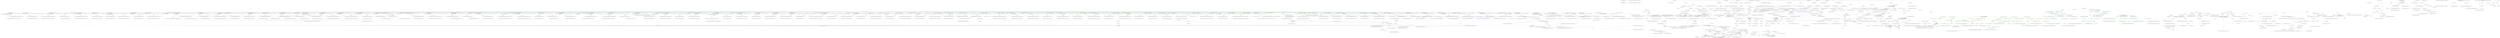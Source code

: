 digraph  {
n0 [cluster="Nancy.INancyEngine.HandleRequest(Nancy.Request)", label="Entry Nancy.INancyEngine.HandleRequest(Nancy.Request)", span="21-21"];
n1 [cluster="Nancy.INancyEngine.HandleRequest(Nancy.Request)", label="Exit Nancy.INancyEngine.HandleRequest(Nancy.Request)", span="21-21"];
n2 [cluster="Nancy.INancyEngine.HandleRequest(Nancy.Request, System.Action<Nancy.NancyContext>, System.Action<System.Exception>)", label="Entry Nancy.INancyEngine.HandleRequest(Nancy.Request, System.Action<Nancy.NancyContext>, System.Action<System.Exception>)", span="29-29"];
n3 [cluster="Nancy.INancyEngine.HandleRequest(Nancy.Request, System.Action<Nancy.NancyContext>, System.Action<System.Exception>)", label="Exit Nancy.INancyEngine.HandleRequest(Nancy.Request, System.Action<Nancy.NancyContext>, System.Action<System.Exception>)", span="29-29"];
d4 [cluster="Nancy.Testing.ConfigurableBootstrapper.ConfigurableBootstrapper(System.Action<Nancy.Testing.ConfigurableBootstrapper.ConfigurableBootstrapperConfigurator>)", color=green, community=0, label="5: this.metadataCatalog = new ConfigurableMetadataModuleCatalog()", span="62-62"];
d711 [label="Nancy.Testing.ConfigurableBootstrapper", span=""];
d3 [cluster="Nancy.Testing.ConfigurableBootstrapper.ConfigurableBootstrapper(System.Action<Nancy.Testing.ConfigurableBootstrapper.ConfigurableBootstrapperConfigurator>)", label="this.catalog = new ConfigurableModuleCatalog()", span="61-61"];
d5 [cluster="Nancy.Testing.ConfigurableBootstrapper.ConfigurableBootstrapper(System.Action<Nancy.Testing.ConfigurableBootstrapper.ConfigurableBootstrapperConfigurator>)", label="this.configuration = NancyInternalConfiguration.Default", span="63-63"];
d18 [cluster="Nancy.Testing.ConfigurableBootstrapper.ConfigurableMetadataModuleCatalog.ConfigurableMetadataModuleCatalog()", label="Entry Nancy.Testing.ConfigurableBootstrapper.ConfigurableMetadataModuleCatalog.ConfigurableMetadataModuleCatalog()", span="1855-1855"];
d372 [cluster="Nancy.Testing.ConfigurableBootstrapper.ConfigurableBootstrapperConfigurator.MetadataModule(Nancy.Routing.IMetadataModule)", color=green, community=0, label="1: this.bootstrapper.metadataCatalog.RegisterModuleInstance(metadataModule)", span="889-889"];
d722 [label="Nancy.Testing.ConfigurableBootstrapper.ConfigurableBootstrapperConfigurator", span=""];
d371 [cluster="Nancy.Testing.ConfigurableBootstrapper.ConfigurableBootstrapperConfigurator.MetadataModule(Nancy.Routing.IMetadataModule)", label="Entry Nancy.Testing.ConfigurableBootstrapper.ConfigurableBootstrapperConfigurator.MetadataModule(Nancy.Routing.IMetadataModule)", span="887-887"];
d373 [cluster="Nancy.Testing.ConfigurableBootstrapper.ConfigurableBootstrapperConfigurator.MetadataModule(Nancy.Routing.IMetadataModule)", color=green, community=0, label="5: return this;", span="890-890"];
d375 [cluster="Nancy.Testing.ConfigurableBootstrapper.ConfigurableMetadataModuleCatalog.RegisterModuleInstance(Nancy.Routing.IMetadataModule)", label="Entry Nancy.Testing.ConfigurableBootstrapper.ConfigurableMetadataModuleCatalog.RegisterModuleInstance(Nancy.Routing.IMetadataModule)", span="1869-1869"];
d374 [cluster="Nancy.Testing.ConfigurableBootstrapper.ConfigurableBootstrapperConfigurator.MetadataModule(Nancy.Routing.IMetadataModule)", label="Exit Nancy.Testing.ConfigurableBootstrapper.ConfigurableBootstrapperConfigurator.MetadataModule(Nancy.Routing.IMetadataModule)", span="887-887"];
d377 [cluster="Nancy.Testing.ConfigurableBootstrapper.ConfigurableBootstrapperConfigurator.MetadataModuleCatalog<T>()", color=green, community=0, label="3: this.bootstrapper.configuration.MetadataModuleCatalog = typeof(T)", span="900-900"];
d376 [cluster="Nancy.Testing.ConfigurableBootstrapper.ConfigurableBootstrapperConfigurator.MetadataModuleCatalog<T>()", label="Entry Nancy.Testing.ConfigurableBootstrapper.ConfigurableBootstrapperConfigurator.MetadataModuleCatalog<T>()", span="898-898"];
d378 [cluster="Nancy.Testing.ConfigurableBootstrapper.ConfigurableBootstrapperConfigurator.MetadataModuleCatalog<T>()", color=green, community=0, label="5: return this;", span="901-901"];
d379 [cluster="Nancy.Testing.ConfigurableBootstrapper.ConfigurableBootstrapperConfigurator.MetadataModuleCatalog<T>()", label="Exit Nancy.Testing.ConfigurableBootstrapper.ConfigurableBootstrapperConfigurator.MetadataModuleCatalog<T>()", span="898-898"];
d693 [cluster="Nancy.Testing.ConfigurableBootstrapper.ConfigurableMetadataModuleCatalog.ConfigurableMetadataModuleCatalog()", color=green, community=0, label="0: this.moduleInstances = new Dictionary<string, IMetadataModule>()", span="1857-1857"];
d723 [label="Nancy.Testing.ConfigurableBootstrapper.ConfigurableMetadataModuleCatalog", span=""];
d694 [cluster="Nancy.Testing.ConfigurableBootstrapper.ConfigurableMetadataModuleCatalog.ConfigurableMetadataModuleCatalog()", label="Exit Nancy.Testing.ConfigurableBootstrapper.ConfigurableMetadataModuleCatalog.ConfigurableMetadataModuleCatalog()", span="1855-1855"];
d695 [cluster="System.Collections.Generic.Dictionary<TKey, TValue>.Dictionary()", label="Entry System.Collections.Generic.Dictionary<TKey, TValue>.Dictionary()", span="0-0"];
d697 [cluster="Nancy.Testing.ConfigurableBootstrapper.ConfigurableMetadataModuleCatalog.GetMetadataModule(System.Type)", color=green, community=0, label="0: return this.moduleInstances.ContainsKey(moduleType.FullName) ? this.moduleInstances[moduleType.FullName] : null;", span="1862-1862"];
d696 [cluster="Nancy.Testing.ConfigurableBootstrapper.ConfigurableMetadataModuleCatalog.GetMetadataModule(System.Type)", label="Entry Nancy.Testing.ConfigurableBootstrapper.ConfigurableMetadataModuleCatalog.GetMetadataModule(System.Type)", span="1860-1860"];
d698 [cluster="Nancy.Testing.ConfigurableBootstrapper.ConfigurableMetadataModuleCatalog.GetMetadataModule(System.Type)", label="Exit Nancy.Testing.ConfigurableBootstrapper.ConfigurableMetadataModuleCatalog.GetMetadataModule(System.Type)", span="1860-1860"];
d699 [cluster="System.Collections.Generic.IDictionary<TKey, TValue>.ContainsKey(TKey)", label="Entry System.Collections.Generic.IDictionary<TKey, TValue>.ContainsKey(TKey)", span="0-0"];
d700 [cluster="Nancy.Testing.ConfigurableBootstrapper.ConfigurableMetadataModuleCatalog.RegisterModuleInstance(Nancy.Routing.IMetadataModule)", color=green, community=0, label="1: this.moduleInstances.Add(module.GetType().FullName, module)", span="1871-1871"];
d701 [cluster="Nancy.Testing.ConfigurableBootstrapper.ConfigurableMetadataModuleCatalog.RegisterModuleInstance(Nancy.Routing.IMetadataModule)", label="Exit Nancy.Testing.ConfigurableBootstrapper.ConfigurableMetadataModuleCatalog.RegisterModuleInstance(Nancy.Routing.IMetadataModule)", span="1869-1869"];
d80 [cluster="object.GetType()", label="Entry object.GetType()", span="0-0"];
d702 [cluster="System.Collections.Generic.IDictionary<TKey, TValue>.Add(TKey, TValue)", label="Entry System.Collections.Generic.IDictionary<TKey, TValue>.Add(TKey, TValue)", span="0-0"];
d6 [cluster="Nancy.Testing.ConfigurableBootstrapper.ConfigurableBootstrapper(System.Action<Nancy.Testing.ConfigurableBootstrapper.ConfigurableBootstrapperConfigurator>)", label="this.registeredTypes = new List<object>()", span="64-64"];
d7 [cluster="Nancy.Testing.ConfigurableBootstrapper.ConfigurableBootstrapper(System.Action<Nancy.Testing.ConfigurableBootstrapper.ConfigurableBootstrapperConfigurator>)", label="this.registeredInstances = new List<InstanceRegistration>()", span="65-65"];
d8 [cluster="Nancy.Testing.ConfigurableBootstrapper.ConfigurableBootstrapper(System.Action<Nancy.Testing.ConfigurableBootstrapper.ConfigurableBootstrapperConfigurator>)", label="this.applicationStartupActions = new List<Action<TinyIoCContainer, IPipelines>>()", span="66-66"];
d9 [cluster="Nancy.Testing.ConfigurableBootstrapper.ConfigurableBootstrapper(System.Action<Nancy.Testing.ConfigurableBootstrapper.ConfigurableBootstrapperConfigurator>)", label="this.requestStartupActions = new List<Action<TinyIoCContainer, IPipelines, NancyContext>>()", span="67-67"];
d13 [cluster="Nancy.Testing.ConfigurableBootstrapper.ConfigurableBootstrapper(System.Action<Nancy.Testing.ConfigurableBootstrapper.ConfigurableBootstrapperConfigurator>)", label="var configurator =\r\n                    new ConfigurableBootstrapperConfigurator(this)", span="76-77"];
d31 [cluster="Nancy.Testing.ConfigurableBootstrapper.ApplicationStartup(Nancy.TinyIoc.TinyIoCContainer, Nancy.Bootstrapper.IPipelines)", label="base.ApplicationStartup(container, pipelines)", span="94-94"];
d32 [cluster="Nancy.Testing.ConfigurableBootstrapper.ApplicationStartup(Nancy.TinyIoc.TinyIoCContainer, Nancy.Bootstrapper.IPipelines)", label="this.applicationStartupActions", span="95-95"];
d38 [cluster="Nancy.Testing.ConfigurableBootstrapper.RequestStartup(Nancy.TinyIoc.TinyIoCContainer, Nancy.Bootstrapper.IPipelines, Nancy.NancyContext)", label="base.RequestStartup(container, pipelines, context)", span="103-103"];
d39 [cluster="Nancy.Testing.ConfigurableBootstrapper.RequestStartup(Nancy.TinyIoc.TinyIoCContainer, Nancy.Bootstrapper.IPipelines, Nancy.NancyContext)", label="this.requestStartupActions", span="104-104"];
d45 [cluster="Nancy.Testing.ConfigurableBootstrapper.GetAllModules(Nancy.NancyContext)", label="return base.GetAllModules(context).Union(this.catalog.GetAllModules(context));", span="117-117"];
d51 [cluster="Nancy.Testing.ConfigurableBootstrapper.GetModule(Nancy.TinyIoc.TinyIoCContainer, System.Type)", label="var module =\r\n                this.catalog.GetModule(moduleType, null)", span="128-129"];
d61 [cluster="Nancy.Testing.ConfigurableBootstrapper.GetModuleRegistrations()", label="return this.registeredTypes.Where(x => x is ModuleRegistration).Cast<ModuleRegistration>();", span="142-142"];
d69 [cluster="Nancy.Testing.ConfigurableBootstrapper.GetTypeRegistrations()", label="return this.registeredTypes.Where(x => x is TypeRegistration).Cast<TypeRegistration>();", span="147-147"];
d75 [cluster="Nancy.Testing.ConfigurableBootstrapper.GetCollectionTypeRegistrations()", label="return this.registeredTypes.Where(x => x.GetType() == typeof(CollectionTypeRegistration)).Cast<CollectionTypeRegistration>();", span="152-152"];
d114 [cluster="Nancy.Testing.ConfigurableBootstrapper.Resolve<T>()", label="var types = this.GetTypeRegistrations()\r\n                .Where(x => x.RegistrationType == typeof(T))\r\n                .Select(x => x.ImplementationType)\r\n                .ToList()", span="193-196"];
d132 [cluster="Nancy.Testing.ConfigurableBootstrapper.ConfigureApplicationContainer(Nancy.TinyIoc.TinyIoCContainer)", label="this.enableAutoRegistration", span="308-308"];
d134 [cluster="Nancy.Testing.ConfigurableBootstrapper.ConfigureApplicationContainer(Nancy.TinyIoc.TinyIoCContainer)", label="this.RegisterBootstrapperTypes(container)", span="311-311"];
d135 [cluster="Nancy.Testing.ConfigurableBootstrapper.ConfigureApplicationContainer(Nancy.TinyIoc.TinyIoCContainer)", label="RegisterTypesInternal(this.ApplicationContainer, this.GetTypeRegistrations())", span="314-314"];
d136 [cluster="Nancy.Testing.ConfigurableBootstrapper.ConfigureApplicationContainer(Nancy.TinyIoc.TinyIoCContainer)", label="RegisterCollectionTypesInternal(this.ApplicationContainer, this.GetCollectionTypeRegistrations())", span="315-315"];
d137 [cluster="Nancy.Testing.ConfigurableBootstrapper.ConfigureApplicationContainer(Nancy.TinyIoc.TinyIoCContainer)", label="RegisterInstancesInternal(this.ApplicationContainer, this.registeredInstances)", span="316-316"];
d145 [cluster="Nancy.Testing.ConfigurableBootstrapper.CreateRequestContainer()", label="return this.ApplicationContainer.GetChildContainer();", span="325-325"];
d157 [cluster="Nancy.Testing.ConfigurableBootstrapper.GetEngineInternal()", label="return this.ApplicationContainer.Resolve<INancyEngine>();", span="355-355"];
d163 [cluster="Nancy.Testing.ConfigurableBootstrapper.GetDiagnostics()", label="return this.ApplicationContainer.Resolve<IDiagnostics>();", span="372-372"];
d166 [cluster="Nancy.Testing.ConfigurableBootstrapper.GetApplicationStartupTasks()", label="return this.ApplicationContainer.ResolveAll<IApplicationStartup>(false);", span="381-381"];
d174 [cluster="Nancy.Testing.ConfigurableBootstrapper.GetRegistrationTasks()", label="return this.ApplicationContainer.ResolveAll<IRegistrations>(false);", span="401-401"];
d176 [cluster="Nancy.Testing.ConfigurableBootstrapper.RegisterBootstrapperTypes(Nancy.TinyIoc.TinyIoCContainer)", label="var moduleCatalog = this.registeredInstances\r\n                .Where(x => x.RegistrationType == typeof(INancyModuleCatalog))\r\n                .Select(x => x.Implementation)\r\n                .Cast<INancyModuleCatalog>()\r\n                .FirstOrDefault() ?? this", span="412-416"];
d186 [cluster="Nancy.Testing.ConfigurableBootstrapper.RegisterTypes(Nancy.TinyIoc.TinyIoCContainer, System.Collections.Generic.IEnumerable<Nancy.Bootstrapper.TypeRegistration>)", label="var configuredTypes = \r\n                this.GetTypeRegistrations().ToList()", span="428-429"];
d187 [cluster="Nancy.Testing.ConfigurableBootstrapper.RegisterTypes(Nancy.TinyIoc.TinyIoCContainer, System.Collections.Generic.IEnumerable<Nancy.Bootstrapper.TypeRegistration>)", label="var filtered = typeRegistrations\r\n                .Where(x => !configuredTypes.Any(y => y.RegistrationType == x.RegistrationType))\r\n                .Where(x => !this.registeredInstances.Any(y => y.RegistrationType == x.RegistrationType))", span="431-433"];
d199 [cluster="lambda expression", label="!this.registeredInstances.Any(y => y.RegistrationType == x.RegistrationType)", span="433-433"];
d188 [cluster="Nancy.Testing.ConfigurableBootstrapper.RegisterTypes(Nancy.TinyIoc.TinyIoCContainer, System.Collections.Generic.IEnumerable<Nancy.Bootstrapper.TypeRegistration>)", label="RegisterTypesInternal(container, filtered)", span="435-435"];
d209 [cluster="Nancy.Testing.ConfigurableBootstrapper.RegisterCollectionTypes(Nancy.TinyIoc.TinyIoCContainer, System.Collections.Generic.IEnumerable<Nancy.Bootstrapper.CollectionTypeRegistration>)", label="var configuredCollectionTypes = \r\n                this.GetCollectionTypeRegistrations().ToList()", span="454-455"];
d211 [cluster="Nancy.Testing.ConfigurableBootstrapper.RegisterCollectionTypes(Nancy.TinyIoc.TinyIoCContainer, System.Collections.Generic.IEnumerable<Nancy.Bootstrapper.CollectionTypeRegistration>)", label="RegisterCollectionTypesInternal(container, filtered)", span="460-460"];
d224 [cluster="Nancy.Testing.ConfigurableBootstrapper.RegisterInstances(Nancy.TinyIoc.TinyIoCContainer, System.Collections.Generic.IEnumerable<Nancy.Bootstrapper.InstanceRegistration>)", label="var configuredInstanceRegistrations = this.GetTypeRegistrations()", span="479-479"];
d225 [cluster="Nancy.Testing.ConfigurableBootstrapper.RegisterInstances(Nancy.TinyIoc.TinyIoCContainer, System.Collections.Generic.IEnumerable<Nancy.Bootstrapper.InstanceRegistration>)", label="var fileteredInstanceRegistrations = instanceRegistrations\r\n                .Where(x => !this.registeredInstances.Any(y => y.RegistrationType == x.RegistrationType))\r\n                .Where(x => !configuredInstanceRegistrations.Any(y => y.RegistrationType == x.RegistrationType))\r\n                .ToList()", span="481-484"];
d230 [cluster="lambda expression", label="!this.registeredInstances.Any(y => y.RegistrationType == x.RegistrationType)", span="482-482"];
d226 [cluster="Nancy.Testing.ConfigurableBootstrapper.RegisterInstances(Nancy.TinyIoc.TinyIoCContainer, System.Collections.Generic.IEnumerable<Nancy.Bootstrapper.InstanceRegistration>)", label="RegisterInstancesInternal(container, fileteredInstanceRegistrations)", span="486-486"];
d2 [cluster="Nancy.Testing.ConfigurableBootstrapper.ConfigurableBootstrapper(System.Action<Nancy.Testing.ConfigurableBootstrapper.ConfigurableBootstrapperConfigurator>)", label="Entry Nancy.Testing.ConfigurableBootstrapper.ConfigurableBootstrapper(System.Action<Nancy.Testing.ConfigurableBootstrapper.ConfigurableBootstrapperConfigurator>)", span="59-59"];
d17 [cluster="Nancy.Testing.ConfigurableBootstrapper.ConfigurableModuleCatalog.ConfigurableModuleCatalog()", label="Entry Nancy.Testing.ConfigurableBootstrapper.ConfigurableModuleCatalog.ConfigurableModuleCatalog()", span="1885-1885"];
d250 [cluster="Nancy.Testing.ConfigurableBootstrapper.ConfigurableBootstrapperConfigurator.ConfigurableBootstrapperConfigurator(Nancy.Testing.ConfigurableBootstrapper)", label="this.bootstrapper = bootstrapper", span="575-575"];
d251 [cluster="Nancy.Testing.ConfigurableBootstrapper.ConfigurableBootstrapperConfigurator.ConfigurableBootstrapperConfigurator(Nancy.Testing.ConfigurableBootstrapper)", label="this.Diagnostics<DisabledDiagnostics>()", span="576-576"];
d255 [cluster="Nancy.Testing.ConfigurableBootstrapper.ConfigurableBootstrapperConfigurator.AllDiscoveredModules()", label="this.bootstrapper.allDiscoveredModules = true", span="581-581"];
d256 [cluster="Nancy.Testing.ConfigurableBootstrapper.ConfigurableBootstrapperConfigurator.AllDiscoveredModules()", label="return this;", span="583-583"];
d259 [cluster="Nancy.Testing.ConfigurableBootstrapper.ConfigurableBootstrapperConfigurator.Binder(Nancy.ModelBinding.IBinder)", label="this.bootstrapper.registeredInstances.Add(\r\n                    new InstanceRegistration(typeof(IBinder), binder))", span="588-589"];
d260 [cluster="Nancy.Testing.ConfigurableBootstrapper.ConfigurableBootstrapperConfigurator.Binder(Nancy.ModelBinding.IBinder)", label="return this;", span="591-591"];
d266 [cluster="Nancy.Testing.ConfigurableBootstrapper.ConfigurableBootstrapperConfigurator.Assembly(string)", label="return this;", span="597-597"];
d269 [cluster="Nancy.Testing.ConfigurableBootstrapper.ConfigurableBootstrapperConfigurator.Binder<T>()", label="this.bootstrapper.configuration.Binder = typeof(T)", span="607-607"];
d270 [cluster="Nancy.Testing.ConfigurableBootstrapper.ConfigurableBootstrapperConfigurator.Binder<T>()", label="return this;", span="608-608"];
d273 [cluster="Nancy.Testing.ConfigurableBootstrapper.ConfigurableBootstrapperConfigurator.ContextFactory(Nancy.INancyContextFactory)", label="this.bootstrapper.registeredInstances.Add(\r\n                    new InstanceRegistration(typeof(INancyContextFactory), contextFactory))", span="618-619"];
d274 [cluster="Nancy.Testing.ConfigurableBootstrapper.ConfigurableBootstrapperConfigurator.ContextFactory(Nancy.INancyContextFactory)", label="return this;", span="621-621"];
d277 [cluster="Nancy.Testing.ConfigurableBootstrapper.ConfigurableBootstrapperConfigurator.ContextFactory<T>()", label="this.bootstrapper.configuration.ContextFactory = typeof(T)", span="631-631"];
d278 [cluster="Nancy.Testing.ConfigurableBootstrapper.ConfigurableBootstrapperConfigurator.ContextFactory<T>()", label="return this;", span="632-632"];
d281 [cluster="Nancy.Testing.ConfigurableBootstrapper.ConfigurableBootstrapperConfigurator.Dependency<T>(System.Type)", label="this.bootstrapper.registeredTypes.Add(new TypeRegistration(typeof(T), type))", span="642-642"];
d282 [cluster="Nancy.Testing.ConfigurableBootstrapper.ConfigurableBootstrapperConfigurator.Dependency<T>(System.Type)", label="return this;", span="644-644"];
d286 [cluster="Nancy.Testing.ConfigurableBootstrapper.ConfigurableBootstrapperConfigurator.Dependency<T>()", label="this.bootstrapper.registeredTypes.Add(new TypeRegistration(typeof(T), typeof(T)))", span="655-655"];
d288 [cluster="Nancy.Testing.ConfigurableBootstrapper.ConfigurableBootstrapperConfigurator.Dependency<T>()", label="this.bootstrapper.registeredTypes.Add(new TypeRegistration(interfaceType, typeof(T)))", span="659-659"];
d289 [cluster="Nancy.Testing.ConfigurableBootstrapper.ConfigurableBootstrapperConfigurator.Dependency<T>()", label="return this;", span="662-662"];
d293 [cluster="Nancy.Testing.ConfigurableBootstrapper.ConfigurableBootstrapperConfigurator.Dependency<T>(T)", label="this.bootstrapper.registeredInstances.Add(new InstanceRegistration(typeof(T), instance))", span="673-673"];
d295 [cluster="Nancy.Testing.ConfigurableBootstrapper.ConfigurableBootstrapperConfigurator.Dependency<T>(T)", label="this.bootstrapper.registeredInstances.Add(new InstanceRegistration(interfaceType, instance))", span="677-677"];
d296 [cluster="Nancy.Testing.ConfigurableBootstrapper.ConfigurableBootstrapperConfigurator.Dependency<T>(T)", label="return this;", span="680-680"];
d305 [cluster="Nancy.Testing.ConfigurableBootstrapper.ConfigurableBootstrapperConfigurator.Dependency<T>(object)", label="this.bootstrapper.registeredInstances.Add(new InstanceRegistration(typeof(T), instance))", span="695-695"];
d306 [cluster="Nancy.Testing.ConfigurableBootstrapper.ConfigurableBootstrapperConfigurator.Dependency<T>(object)", label="return this;", span="696-696"];
d310 [cluster="Nancy.Testing.ConfigurableBootstrapper.ConfigurableBootstrapperConfigurator.Dependencies(params object[])", label="this.Dependency(dependency)", span="708-708"];
d311 [cluster="Nancy.Testing.ConfigurableBootstrapper.ConfigurableBootstrapperConfigurator.Dependencies(params object[])", label="return this;", span="711-711"];
d315 [cluster="Nancy.Testing.ConfigurableBootstrapper.ConfigurableBootstrapperConfigurator.MappedDependencies<T, K>(System.Collections.Generic.IEnumerable<System.Tuple<T, K>>)", label="this.bootstrapper.registeredInstances.Add(\r\n                       new InstanceRegistration(dependency.Item1, dependency.Item2))", span="725-726"];
d316 [cluster="Nancy.Testing.ConfigurableBootstrapper.ConfigurableBootstrapperConfigurator.MappedDependencies<T, K>(System.Collections.Generic.IEnumerable<System.Tuple<T, K>>)", label="return this;", span="729-729"];
d320 [cluster="Nancy.Testing.ConfigurableBootstrapper.ConfigurableBootstrapperConfigurator.Dependencies<T>(params object[])", label="this.Dependency<T>(dependency)", span="742-742"];
d321 [cluster="Nancy.Testing.ConfigurableBootstrapper.ConfigurableBootstrapperConfigurator.Dependencies<T>(params object[])", label="return this;", span="745-745"];
d325 [cluster="Nancy.Testing.ConfigurableBootstrapper.ConfigurableBootstrapperConfigurator.Dependencies<T>(params System.Type[])", label="this.Dependency<T>(dependency)", span="758-758"];
d326 [cluster="Nancy.Testing.ConfigurableBootstrapper.ConfigurableBootstrapperConfigurator.Dependencies<T>(params System.Type[])", label="return this;", span="761-761"];
d329 [cluster="Nancy.Testing.ConfigurableBootstrapper.ConfigurableBootstrapperConfigurator.EnableAutoRegistration()", label="this.bootstrapper.enableAutoRegistration = true", span="770-770"];
d330 [cluster="Nancy.Testing.ConfigurableBootstrapper.ConfigurableBootstrapperConfigurator.EnableAutoRegistration()", label="return this;", span="771-771"];
d333 [cluster="Nancy.Testing.ConfigurableBootstrapper.ConfigurableBootstrapperConfigurator.StatusCodeHandlers(params System.Type[])", label="this.bootstrapper.configuration.StatusCodeHandlers = new List<Type>(statusCodeHandlers)", span="781-781"];
d334 [cluster="Nancy.Testing.ConfigurableBootstrapper.ConfigurableBootstrapperConfigurator.StatusCodeHandlers(params System.Type[])", label="return this;", span="783-783"];
d337 [cluster="Nancy.Testing.ConfigurableBootstrapper.ConfigurableBootstrapperConfigurator.StatusCodeHandler<T>()", label="this.bootstrapper.configuration.StatusCodeHandlers = new List<Type>(new[] { typeof(T) })", span="793-793"];
d338 [cluster="Nancy.Testing.ConfigurableBootstrapper.ConfigurableBootstrapperConfigurator.StatusCodeHandler<T>()", label="return this;", span="794-794"];
d341 [cluster="Nancy.Testing.ConfigurableBootstrapper.ConfigurableBootstrapperConfigurator.FieldNameConverter(Nancy.ModelBinding.IFieldNameConverter)", label="this.bootstrapper.registeredInstances.Add(\r\n                    new InstanceRegistration(typeof(IFieldNameConverter), fieldNameConverter))", span="804-805"];
d342 [cluster="Nancy.Testing.ConfigurableBootstrapper.ConfigurableBootstrapperConfigurator.FieldNameConverter(Nancy.ModelBinding.IFieldNameConverter)", label="return this;", span="807-807"];
d345 [cluster="Nancy.Testing.ConfigurableBootstrapper.ConfigurableBootstrapperConfigurator.FieldNameConverter<T>()", label="this.bootstrapper.configuration.FieldNameConverter = typeof(T)", span="817-817"];
d346 [cluster="Nancy.Testing.ConfigurableBootstrapper.ConfigurableBootstrapperConfigurator.FieldNameConverter<T>()", label="return this;", span="818-818"];
d349 [cluster="Nancy.Testing.ConfigurableBootstrapper.ConfigurableBootstrapperConfigurator.ModelBinderLocator(Nancy.ModelBinding.IModelBinderLocator)", label="this.bootstrapper.registeredInstances.Add(\r\n                    new InstanceRegistration(typeof(IModelBinderLocator), modelBinderLocator))", span="828-829"];
d350 [cluster="Nancy.Testing.ConfigurableBootstrapper.ConfigurableBootstrapperConfigurator.ModelBinderLocator(Nancy.ModelBinding.IModelBinderLocator)", label="return this;", span="831-831"];
d353 [cluster="Nancy.Testing.ConfigurableBootstrapper.ConfigurableBootstrapperConfigurator.ModelBinderLocator<T>()", label="this.bootstrapper.configuration.ModelBinderLocator = typeof(T)", span="841-841"];
d354 [cluster="Nancy.Testing.ConfigurableBootstrapper.ConfigurableBootstrapperConfigurator.ModelBinderLocator<T>()", label="return this;", span="842-842"];
d357 [cluster="Nancy.Testing.ConfigurableBootstrapper.ConfigurableBootstrapperConfigurator.Module<T>()", label="return this.Modules(typeof(T));", span="852-852"];
d361 [cluster="Nancy.Testing.ConfigurableBootstrapper.ConfigurableBootstrapperConfigurator.Module(Nancy.INancyModule)", label="this.bootstrapper.catalog.RegisterModuleInstance(module)", span="862-862"];
d362 [cluster="Nancy.Testing.ConfigurableBootstrapper.ConfigurableBootstrapperConfigurator.Module(Nancy.INancyModule)", label="return this;", span="863-863"];
d366 [cluster="Nancy.Testing.ConfigurableBootstrapper.ConfigurableBootstrapperConfigurator.Modules(params System.Type[])", label="this.bootstrapper.registeredTypes.AddRange(moduleRegistrations)", span="877-877"];
d367 [cluster="Nancy.Testing.ConfigurableBootstrapper.ConfigurableBootstrapperConfigurator.Modules(params System.Type[])", label="return this;", span="879-879"];
d381 [cluster="Nancy.Testing.ConfigurableBootstrapper.ConfigurableBootstrapperConfigurator.NancyEngine(Nancy.INancyEngine)", label="this.bootstrapper.registeredInstances.Add(\r\n                    new InstanceRegistration(typeof(INancyEngine), engine))", span="911-912"];
d382 [cluster="Nancy.Testing.ConfigurableBootstrapper.ConfigurableBootstrapperConfigurator.NancyEngine(Nancy.INancyEngine)", label="return this;", span="914-914"];
d385 [cluster="Nancy.Testing.ConfigurableBootstrapper.ConfigurableBootstrapperConfigurator.NancyEngine<T>()", label="this.bootstrapper.configuration.NancyEngine = typeof(T)", span="924-924"];
d386 [cluster="Nancy.Testing.ConfigurableBootstrapper.ConfigurableBootstrapperConfigurator.NancyEngine<T>()", label="return this;", span="925-925"];
d389 [cluster="Nancy.Testing.ConfigurableBootstrapper.ConfigurableBootstrapperConfigurator.NancyModuleBuilder(Nancy.Routing.INancyModuleBuilder)", label="this.bootstrapper.registeredInstances.Add(\r\n                    new InstanceRegistration(typeof(INancyModuleBuilder), nancyModuleBuilder))", span="935-936"];
d390 [cluster="Nancy.Testing.ConfigurableBootstrapper.ConfigurableBootstrapperConfigurator.NancyModuleBuilder(Nancy.Routing.INancyModuleBuilder)", label="return this;", span="938-938"];
d393 [cluster="Nancy.Testing.ConfigurableBootstrapper.ConfigurableBootstrapperConfigurator.NancyModuleBuilder<T>()", label="this.bootstrapper.configuration.NancyModuleBuilder = typeof(T)", span="948-948"];
d394 [cluster="Nancy.Testing.ConfigurableBootstrapper.ConfigurableBootstrapperConfigurator.NancyModuleBuilder<T>()", label="return this;", span="949-949"];
d397 [cluster="Nancy.Testing.ConfigurableBootstrapper.ConfigurableBootstrapperConfigurator.RenderContextFactory(Nancy.ViewEngines.IRenderContextFactory)", label="this.bootstrapper.registeredInstances.Add(\r\n                    new InstanceRegistration(typeof(IRenderContextFactory), renderContextFactory))", span="959-960"];
d398 [cluster="Nancy.Testing.ConfigurableBootstrapper.ConfigurableBootstrapperConfigurator.RenderContextFactory(Nancy.ViewEngines.IRenderContextFactory)", label="return this;", span="962-962"];
d401 [cluster="Nancy.Testing.ConfigurableBootstrapper.ConfigurableBootstrapperConfigurator.RenderContextFactory<T>()", label="this.bootstrapper.configuration.RenderContextFactory = typeof(T)", span="972-972"];
d402 [cluster="Nancy.Testing.ConfigurableBootstrapper.ConfigurableBootstrapperConfigurator.RenderContextFactory<T>()", label="return this;", span="973-973"];
d405 [cluster="Nancy.Testing.ConfigurableBootstrapper.ConfigurableBootstrapperConfigurator.RequestTraceFactory(Nancy.Diagnostics.IRequestTraceFactory)", label="this.bootstrapper.registeredInstances.Add(\r\n                    new InstanceRegistration(typeof(IRequestTraceFactory), requestTraceFactory))", span="983-984"];
d406 [cluster="Nancy.Testing.ConfigurableBootstrapper.ConfigurableBootstrapperConfigurator.RequestTraceFactory(Nancy.Diagnostics.IRequestTraceFactory)", label="return this;", span="986-986"];
d409 [cluster="Nancy.Testing.ConfigurableBootstrapper.ConfigurableBootstrapperConfigurator.RequestTraceFactory<T>()", label="this.bootstrapper.configuration.RequestTraceFactory = typeof(T)", span="996-996"];
d410 [cluster="Nancy.Testing.ConfigurableBootstrapper.ConfigurableBootstrapperConfigurator.RequestTraceFactory<T>()", label="return this;", span="997-997"];
d413 [cluster="Nancy.Testing.ConfigurableBootstrapper.ConfigurableBootstrapperConfigurator.ResponseFormatterFactory(Nancy.IResponseFormatterFactory)", label="this.bootstrapper.registeredInstances.Add(\r\n                    new InstanceRegistration(typeof(IResponseFormatterFactory), responseFormatterFactory))", span="1007-1008"];
d414 [cluster="Nancy.Testing.ConfigurableBootstrapper.ConfigurableBootstrapperConfigurator.ResponseFormatterFactory(Nancy.IResponseFormatterFactory)", label="return this;", span="1010-1010"];
d417 [cluster="Nancy.Testing.ConfigurableBootstrapper.ConfigurableBootstrapperConfigurator.ResponseFormatterFactory<T>()", label="this.bootstrapper.configuration.ResponseFormatterFactory = typeof(T)", span="1020-1020"];
d418 [cluster="Nancy.Testing.ConfigurableBootstrapper.ConfigurableBootstrapperConfigurator.ResponseFormatterFactory<T>()", label="return this;", span="1021-1021"];
d421 [cluster="Nancy.Testing.ConfigurableBootstrapper.ConfigurableBootstrapperConfigurator.RouteCache(Nancy.Routing.IRouteCache)", label="this.bootstrapper.registeredInstances.Add(\r\n                    new InstanceRegistration(typeof(IRouteCache), routeCache))", span="1031-1032"];
d422 [cluster="Nancy.Testing.ConfigurableBootstrapper.ConfigurableBootstrapperConfigurator.RouteCache(Nancy.Routing.IRouteCache)", label="return this;", span="1034-1034"];
d425 [cluster="Nancy.Testing.ConfigurableBootstrapper.ConfigurableBootstrapperConfigurator.RouteCache<T>()", label="this.bootstrapper.configuration.RouteCache = typeof(T)", span="1044-1044"];
d426 [cluster="Nancy.Testing.ConfigurableBootstrapper.ConfigurableBootstrapperConfigurator.RouteCache<T>()", label="return this;", span="1045-1045"];
d429 [cluster="Nancy.Testing.ConfigurableBootstrapper.ConfigurableBootstrapperConfigurator.RouteCacheProvider(Nancy.Routing.IRouteCacheProvider)", label="this.bootstrapper.registeredInstances.Add(\r\n                    new InstanceRegistration(typeof(IRouteCacheProvider), routeCacheProvider))", span="1055-1056"];
d430 [cluster="Nancy.Testing.ConfigurableBootstrapper.ConfigurableBootstrapperConfigurator.RouteCacheProvider(Nancy.Routing.IRouteCacheProvider)", label="return this;", span="1058-1058"];
d433 [cluster="Nancy.Testing.ConfigurableBootstrapper.ConfigurableBootstrapperConfigurator.RouteCacheProvider<T>()", label="this.bootstrapper.configuration.RouteCacheProvider = typeof(T)", span="1068-1068"];
d434 [cluster="Nancy.Testing.ConfigurableBootstrapper.ConfigurableBootstrapperConfigurator.RouteCacheProvider<T>()", label="return this;", span="1069-1069"];
d437 [cluster="Nancy.Testing.ConfigurableBootstrapper.ConfigurableBootstrapperConfigurator.RootPathProvider(Nancy.IRootPathProvider)", label="this.bootstrapper.registeredInstances.Add(\r\n                    new InstanceRegistration(typeof(IRootPathProvider), rootPathProvider))", span="1079-1080"];
d438 [cluster="Nancy.Testing.ConfigurableBootstrapper.ConfigurableBootstrapperConfigurator.RootPathProvider(Nancy.IRootPathProvider)", label="return this;", span="1082-1082"];
d441 [cluster="Nancy.Testing.ConfigurableBootstrapper.ConfigurableBootstrapperConfigurator.RootPathProvider<T>()", label="this.bootstrapper.registeredTypes.Add(\r\n                    new TypeRegistration(typeof(IRootPathProvider), typeof(T)))", span="1092-1093"];
d442 [cluster="Nancy.Testing.ConfigurableBootstrapper.ConfigurableBootstrapperConfigurator.RootPathProvider<T>()", label="return this;", span="1095-1095"];
d445 [cluster="Nancy.Testing.ConfigurableBootstrapper.ConfigurableBootstrapperConfigurator.RoutePatternMatcher(Nancy.Routing.IRoutePatternMatcher)", label="this.bootstrapper.registeredInstances.Add(\r\n                    new InstanceRegistration(typeof(IRoutePatternMatcher), routePatternMatcher))", span="1105-1106"];
d446 [cluster="Nancy.Testing.ConfigurableBootstrapper.ConfigurableBootstrapperConfigurator.RoutePatternMatcher(Nancy.Routing.IRoutePatternMatcher)", label="return this;", span="1108-1108"];
d449 [cluster="Nancy.Testing.ConfigurableBootstrapper.ConfigurableBootstrapperConfigurator.RouteInvoker<T>()", label="this.bootstrapper.configuration.RouteInvoker = typeof(T)", span="1118-1118"];
d450 [cluster="Nancy.Testing.ConfigurableBootstrapper.ConfigurableBootstrapperConfigurator.RouteInvoker<T>()", label="return this;", span="1119-1119"];
d453 [cluster="Nancy.Testing.ConfigurableBootstrapper.ConfigurableBootstrapperConfigurator.RouteInvoker(Nancy.Routing.IRouteInvoker)", label="this.bootstrapper.registeredInstances.Add(\r\n                    new InstanceRegistration(typeof(IRouteInvoker), routeInvoker))", span="1129-1130"];
d454 [cluster="Nancy.Testing.ConfigurableBootstrapper.ConfigurableBootstrapperConfigurator.RouteInvoker(Nancy.Routing.IRouteInvoker)", label="return this;", span="1132-1132"];
d457 [cluster="Nancy.Testing.ConfigurableBootstrapper.ConfigurableBootstrapperConfigurator.RoutePatternMatcher<T>()", label="this.bootstrapper.configuration.RoutePatternMatcher = typeof(T)", span="1142-1142"];
d458 [cluster="Nancy.Testing.ConfigurableBootstrapper.ConfigurableBootstrapperConfigurator.RoutePatternMatcher<T>()", label="return this;", span="1143-1143"];
d461 [cluster="Nancy.Testing.ConfigurableBootstrapper.ConfigurableBootstrapperConfigurator.RouteResolver(Nancy.Routing.IRouteResolver)", label="this.bootstrapper.registeredInstances.Add(\r\n                    new InstanceRegistration(typeof(IRouteResolver), routeResolver))", span="1153-1154"];
d462 [cluster="Nancy.Testing.ConfigurableBootstrapper.ConfigurableBootstrapperConfigurator.RouteResolver(Nancy.Routing.IRouteResolver)", label="return this;", span="1156-1156"];
d465 [cluster="Nancy.Testing.ConfigurableBootstrapper.ConfigurableBootstrapperConfigurator.RouteResolver<T>()", label="this.bootstrapper.configuration.RouteResolver = typeof(T)", span="1166-1166"];
d466 [cluster="Nancy.Testing.ConfigurableBootstrapper.ConfigurableBootstrapperConfigurator.RouteResolver<T>()", label="return this;", span="1167-1167"];
d469 [cluster="Nancy.Testing.ConfigurableBootstrapper.ConfigurableBootstrapperConfigurator.ModelValidatorLocator(Nancy.Validation.IModelValidatorLocator)", label="this.bootstrapper.registeredInstances.Add(\r\n                    new InstanceRegistration(typeof(IModelValidatorLocator), modelValidatorLocator))", span="1177-1178"];
d470 [cluster="Nancy.Testing.ConfigurableBootstrapper.ConfigurableBootstrapperConfigurator.ModelValidatorLocator(Nancy.Validation.IModelValidatorLocator)", label="return this;", span="1180-1180"];
d473 [cluster="Nancy.Testing.ConfigurableBootstrapper.ConfigurableBootstrapperConfigurator.ModelValidatorLocator<T>()", label="this.bootstrapper.configuration.ModelValidatorLocator = typeof(T)", span="1190-1190"];
d474 [cluster="Nancy.Testing.ConfigurableBootstrapper.ConfigurableBootstrapperConfigurator.ModelValidatorLocator<T>()", label="return this;", span="1191-1191"];
d477 [cluster="Nancy.Testing.ConfigurableBootstrapper.ConfigurableBootstrapperConfigurator.RequestDispatcher(Nancy.Routing.IRequestDispatcher)", label="this.bootstrapper.registeredInstances.Add(\r\n                    new InstanceRegistration(typeof(IRequestDispatcher), requestDispatcher))", span="1201-1202"];
d478 [cluster="Nancy.Testing.ConfigurableBootstrapper.ConfigurableBootstrapperConfigurator.RequestDispatcher(Nancy.Routing.IRequestDispatcher)", label="return this;", span="1204-1204"];
d481 [cluster="Nancy.Testing.ConfigurableBootstrapper.ConfigurableBootstrapperConfigurator.RequestDispatcher<T>()", label="this.bootstrapper.registeredTypes.Add(\r\n                    new TypeRegistration(typeof(IRequestDispatcher), typeof(T)))", span="1214-1215"];
d482 [cluster="Nancy.Testing.ConfigurableBootstrapper.ConfigurableBootstrapperConfigurator.RequestDispatcher<T>()", label="return this;", span="1217-1217"];
d485 [cluster="Nancy.Testing.ConfigurableBootstrapper.ConfigurableBootstrapperConfigurator.ResourceAssemblyProvider(Nancy.IResourceAssemblyProvider)", label="this.bootstrapper.registeredInstances.Add(\r\n                    new InstanceRegistration(typeof(IResourceAssemblyProvider), resourceAssemblyProvider))", span="1227-1228"];
d486 [cluster="Nancy.Testing.ConfigurableBootstrapper.ConfigurableBootstrapperConfigurator.ResourceAssemblyProvider(Nancy.IResourceAssemblyProvider)", label="return this;", span="1230-1230"];
d489 [cluster="Nancy.Testing.ConfigurableBootstrapper.ConfigurableBootstrapperConfigurator.ResourceAssemblyProvider<T>()", label="this.bootstrapper.configuration.ResourceAssemblyProvider = typeof(T)", span="1240-1240"];
d490 [cluster="Nancy.Testing.ConfigurableBootstrapper.ConfigurableBootstrapperConfigurator.ResourceAssemblyProvider<T>()", label="return this;", span="1241-1241"];
d493 [cluster="Nancy.Testing.ConfigurableBootstrapper.ConfigurableBootstrapperConfigurator.ResourceReader(Nancy.ViewEngines.IResourceReader)", label="this.bootstrapper.registeredInstances.Add(\r\n                    new InstanceRegistration(typeof(IResourceReader), resourceReader))", span="1251-1252"];
d494 [cluster="Nancy.Testing.ConfigurableBootstrapper.ConfigurableBootstrapperConfigurator.ResourceReader(Nancy.ViewEngines.IResourceReader)", label="return this;", span="1254-1254"];
d497 [cluster="Nancy.Testing.ConfigurableBootstrapper.ConfigurableBootstrapperConfigurator.ResourceReader<T>()", label="this.bootstrapper.configuration.ResourceReader = typeof(T)", span="1264-1264"];
d498 [cluster="Nancy.Testing.ConfigurableBootstrapper.ConfigurableBootstrapperConfigurator.ResourceReader<T>()", label="return this;", span="1265-1265"];
d501 [cluster="Nancy.Testing.ConfigurableBootstrapper.ConfigurableBootstrapperConfigurator.RouteDescriptionProvider<T>()", label="this.bootstrapper.registeredTypes.Add(\r\n                    new TypeRegistration(typeof(IRouteDescriptionProvider), typeof(T)))", span="1275-1276"];
d502 [cluster="Nancy.Testing.ConfigurableBootstrapper.ConfigurableBootstrapperConfigurator.RouteDescriptionProvider<T>()", label="return this;", span="1278-1278"];
d505 [cluster="Nancy.Testing.ConfigurableBootstrapper.ConfigurableBootstrapperConfigurator.RouteDescriptionProvider(Nancy.Routing.IRouteDescriptionProvider)", label="this.bootstrapper.registeredInstances.Add(\r\n                    new InstanceRegistration(typeof(IRouteDescriptionProvider), routeDescriptionProvider))", span="1288-1289"];
d506 [cluster="Nancy.Testing.ConfigurableBootstrapper.ConfigurableBootstrapperConfigurator.RouteDescriptionProvider(Nancy.Routing.IRouteDescriptionProvider)", label="return this;", span="1291-1291"];
d509 [cluster="Nancy.Testing.ConfigurableBootstrapper.ConfigurableBootstrapperConfigurator.RouteMetadataProvider(Nancy.Routing.IRouteMetadataProvider)", label="this.bootstrapper.registeredInstances.Add(\r\n                    new InstanceRegistration(typeof(IRouteMetadataProvider), routeMetadataProviders))", span="1301-1302"];
d510 [cluster="Nancy.Testing.ConfigurableBootstrapper.ConfigurableBootstrapperConfigurator.RouteMetadataProvider(Nancy.Routing.IRouteMetadataProvider)", label="return this;", span="1304-1304"];
d513 [cluster="Nancy.Testing.ConfigurableBootstrapper.ConfigurableBootstrapperConfigurator.RouteMetadataProvider<T>()", label="this.bootstrapper.registeredTypes.Add(\r\n                    new CollectionTypeRegistration(typeof(IRouteMetadataProvider), new[] { typeof(T) }))", span="1314-1315"];
d514 [cluster="Nancy.Testing.ConfigurableBootstrapper.ConfigurableBootstrapperConfigurator.RouteMetadataProvider<T>()", label="return this;", span="1317-1317"];
d518 [cluster="Nancy.Testing.ConfigurableBootstrapper.ConfigurableBootstrapperConfigurator.RouteMetadataProviders(params System.Type[])", label="this.bootstrapper.registeredTypes.Add(\r\n                    new CollectionTypeRegistration(typeof(IRouteMetadataProvider), routeMetadataProviders))", span="1327-1328"];
d519 [cluster="Nancy.Testing.ConfigurableBootstrapper.ConfigurableBootstrapperConfigurator.RouteMetadataProviders(params System.Type[])", label="return this;", span="1330-1330"];
d523 [cluster="Nancy.Testing.ConfigurableBootstrapper.ConfigurableBootstrapperConfigurator.RouteMetadataProviders(params Nancy.Routing.IRouteMetadataProvider[])", label="this.bootstrapper.registeredTypes.Add(\r\n                        new InstanceRegistration(typeof(IRouteMetadataProvider), routeMetadataProvider))", span="1342-1343"];
d524 [cluster="Nancy.Testing.ConfigurableBootstrapper.ConfigurableBootstrapperConfigurator.RouteMetadataProviders(params Nancy.Routing.IRouteMetadataProvider[])", label="return this;", span="1346-1346"];
d527 [cluster="Nancy.Testing.ConfigurableBootstrapper.ConfigurableBootstrapperConfigurator.RouteSegmentExtractor<T>()", label="this.bootstrapper.registeredTypes.Add(\r\n                    new TypeRegistration(typeof(IRouteSegmentExtractor), typeof(T)))", span="1356-1357"];
d528 [cluster="Nancy.Testing.ConfigurableBootstrapper.ConfigurableBootstrapperConfigurator.RouteSegmentExtractor<T>()", label="return this;", span="1359-1359"];
d531 [cluster="Nancy.Testing.ConfigurableBootstrapper.ConfigurableBootstrapperConfigurator.RouteSegmentExtractor(Nancy.Routing.IRouteSegmentExtractor)", label="this.bootstrapper.registeredInstances.Add(\r\n                    new InstanceRegistration(typeof(IRouteSegmentExtractor), routeSegmentExtractor))", span="1369-1370"];
d532 [cluster="Nancy.Testing.ConfigurableBootstrapper.ConfigurableBootstrapperConfigurator.RouteSegmentExtractor(Nancy.Routing.IRouteSegmentExtractor)", label="return this;", span="1372-1372"];
d535 [cluster="Nancy.Testing.ConfigurableBootstrapper.ConfigurableBootstrapperConfigurator.ResponseProcessor<T>()", label="this.bootstrapper.registeredTypes.Add(\r\n                    new CollectionTypeRegistration(typeof(IResponseProcessor), new[] { typeof(T) }))", span="1382-1383"];
d536 [cluster="Nancy.Testing.ConfigurableBootstrapper.ConfigurableBootstrapperConfigurator.ResponseProcessor<T>()", label="return this;", span="1385-1385"];
d539 [cluster="Nancy.Testing.ConfigurableBootstrapper.ConfigurableBootstrapperConfigurator.ResponseProcessors(params System.Type[])", label="this.bootstrapper.registeredTypes.Add(\r\n                    new CollectionTypeRegistration(typeof(IResponseProcessor), responseProcessors))", span="1395-1396"];
d540 [cluster="Nancy.Testing.ConfigurableBootstrapper.ConfigurableBootstrapperConfigurator.ResponseProcessors(params System.Type[])", label="return this;", span="1398-1398"];
d543 [cluster="Nancy.Testing.ConfigurableBootstrapper.ConfigurableBootstrapperConfigurator.TextResource(Nancy.Localization.ITextResource)", label="this.bootstrapper.registeredInstances.Add(\r\n                    new InstanceRegistration(typeof(ITextResource), textResource))", span="1408-1409"];
d544 [cluster="Nancy.Testing.ConfigurableBootstrapper.ConfigurableBootstrapperConfigurator.TextResource(Nancy.Localization.ITextResource)", label="return this;", span="1411-1411"];
d547 [cluster="Nancy.Testing.ConfigurableBootstrapper.ConfigurableBootstrapperConfigurator.TextResource<T>()", label="this.bootstrapper.configuration.TextResource = typeof(T)", span="1421-1421"];
d548 [cluster="Nancy.Testing.ConfigurableBootstrapper.ConfigurableBootstrapperConfigurator.TextResource<T>()", label="return this;", span="1422-1422"];
d551 [cluster="Nancy.Testing.ConfigurableBootstrapper.ConfigurableBootstrapperConfigurator.ViewCache(Nancy.ViewEngines.IViewCache)", label="this.bootstrapper.registeredInstances.Add(\r\n                    new InstanceRegistration(typeof(IViewCache), viewCache))", span="1432-1433"];
d552 [cluster="Nancy.Testing.ConfigurableBootstrapper.ConfigurableBootstrapperConfigurator.ViewCache(Nancy.ViewEngines.IViewCache)", label="return this;", span="1435-1435"];
d555 [cluster="Nancy.Testing.ConfigurableBootstrapper.ConfigurableBootstrapperConfigurator.ViewCache<T>()", label="this.bootstrapper.configuration.ViewCache = typeof(T)", span="1445-1445"];
d556 [cluster="Nancy.Testing.ConfigurableBootstrapper.ConfigurableBootstrapperConfigurator.ViewCache<T>()", label="return this;", span="1446-1446"];
d559 [cluster="Nancy.Testing.ConfigurableBootstrapper.ConfigurableBootstrapperConfigurator.ViewEngine(Nancy.ViewEngines.IViewEngine)", label="this.bootstrapper.registeredInstances.Add(\r\n                    new InstanceRegistration(typeof(IViewEngine), viewEngine))", span="1456-1457"];
d560 [cluster="Nancy.Testing.ConfigurableBootstrapper.ConfigurableBootstrapperConfigurator.ViewEngine(Nancy.ViewEngines.IViewEngine)", label="return this;", span="1459-1459"];
d563 [cluster="Nancy.Testing.ConfigurableBootstrapper.ConfigurableBootstrapperConfigurator.ViewEngine<T>()", label="this.bootstrapper.registeredTypes.Add(\r\n                    new CollectionTypeRegistration(typeof(IViewEngine), new[] { typeof(T) }))", span="1469-1470"];
d564 [cluster="Nancy.Testing.ConfigurableBootstrapper.ConfigurableBootstrapperConfigurator.ViewEngine<T>()", label="return this;", span="1472-1472"];
d567 [cluster="Nancy.Testing.ConfigurableBootstrapper.ConfigurableBootstrapperConfigurator.ViewEngines(params System.Type[])", label="this.bootstrapper.registeredTypes.Add(\r\n                    new CollectionTypeRegistration(typeof(IViewEngine), viewEngines))", span="1482-1483"];
d568 [cluster="Nancy.Testing.ConfigurableBootstrapper.ConfigurableBootstrapperConfigurator.ViewEngines(params System.Type[])", label="return this;", span="1485-1485"];
d571 [cluster="Nancy.Testing.ConfigurableBootstrapper.ConfigurableBootstrapperConfigurator.ViewFactory(Nancy.ViewEngines.IViewFactory)", label="this.bootstrapper.registeredInstances.Add(\r\n                    new InstanceRegistration(typeof(IViewFactory), viewFactory))", span="1495-1496"];
d572 [cluster="Nancy.Testing.ConfigurableBootstrapper.ConfigurableBootstrapperConfigurator.ViewFactory(Nancy.ViewEngines.IViewFactory)", label="return this;", span="1498-1498"];
d575 [cluster="Nancy.Testing.ConfigurableBootstrapper.ConfigurableBootstrapperConfigurator.ViewFactory<T>()", label="this.bootstrapper.configuration.ViewFactory = typeof(T)", span="1508-1508"];
d576 [cluster="Nancy.Testing.ConfigurableBootstrapper.ConfigurableBootstrapperConfigurator.ViewFactory<T>()", label="return this;", span="1509-1509"];
d579 [cluster="Nancy.Testing.ConfigurableBootstrapper.ConfigurableBootstrapperConfigurator.ViewLocationProvider(Nancy.ViewEngines.IViewLocationProvider)", label="this.bootstrapper.registeredInstances.Add(\r\n                    new InstanceRegistration(typeof(IViewLocationProvider), viewLocationProvider))", span="1519-1520"];
d580 [cluster="Nancy.Testing.ConfigurableBootstrapper.ConfigurableBootstrapperConfigurator.ViewLocationProvider(Nancy.ViewEngines.IViewLocationProvider)", label="return this;", span="1522-1522"];
d583 [cluster="Nancy.Testing.ConfigurableBootstrapper.ConfigurableBootstrapperConfigurator.ViewLocationProvider<T>()", label="this.bootstrapper.configuration.ViewLocationProvider = typeof(T)", span="1532-1532"];
d584 [cluster="Nancy.Testing.ConfigurableBootstrapper.ConfigurableBootstrapperConfigurator.ViewLocationProvider<T>()", label="return this;", span="1533-1533"];
d587 [cluster="Nancy.Testing.ConfigurableBootstrapper.ConfigurableBootstrapperConfigurator.ViewLocator(Nancy.ViewEngines.IViewLocator)", label="this.bootstrapper.registeredInstances.Add(\r\n                    new InstanceRegistration(typeof(IViewLocator), viewLocator))", span="1543-1544"];
d588 [cluster="Nancy.Testing.ConfigurableBootstrapper.ConfigurableBootstrapperConfigurator.ViewLocator(Nancy.ViewEngines.IViewLocator)", label="return this;", span="1546-1546"];
d591 [cluster="Nancy.Testing.ConfigurableBootstrapper.ConfigurableBootstrapperConfigurator.ViewLocator<T>()", label="this.bootstrapper.configuration.ViewLocator = typeof(T)", span="1556-1556"];
d592 [cluster="Nancy.Testing.ConfigurableBootstrapper.ConfigurableBootstrapperConfigurator.ViewLocator<T>()", label="return this;", span="1557-1557"];
d595 [cluster="Nancy.Testing.ConfigurableBootstrapper.ConfigurableBootstrapperConfigurator.ViewResolver(Nancy.ViewEngines.IViewResolver)", label="this.bootstrapper.registeredInstances.Add(\r\n                    new InstanceRegistration(typeof(IViewResolver), viewResolver))", span="1567-1568"];
d596 [cluster="Nancy.Testing.ConfigurableBootstrapper.ConfigurableBootstrapperConfigurator.ViewResolver(Nancy.ViewEngines.IViewResolver)", label="return this;", span="1570-1570"];
d599 [cluster="Nancy.Testing.ConfigurableBootstrapper.ConfigurableBootstrapperConfigurator.ViewResolver<T>()", label="this.bootstrapper.configuration.ViewResolver = typeof(T)", span="1580-1580"];
d600 [cluster="Nancy.Testing.ConfigurableBootstrapper.ConfigurableBootstrapperConfigurator.ViewResolver<T>()", label="return this;", span="1581-1581"];
d603 [cluster="Nancy.Testing.ConfigurableBootstrapper.ConfigurableBootstrapperConfigurator.CsrfTokenValidator(Nancy.Security.ICsrfTokenValidator)", label="this.bootstrapper.registeredInstances.Add(\r\n                    new InstanceRegistration(typeof(ICsrfTokenValidator), tokenValidator))", span="1591-1592"];
d604 [cluster="Nancy.Testing.ConfigurableBootstrapper.ConfigurableBootstrapperConfigurator.CsrfTokenValidator(Nancy.Security.ICsrfTokenValidator)", label="return this;", span="1594-1594"];
d607 [cluster="Nancy.Testing.ConfigurableBootstrapper.ConfigurableBootstrapperConfigurator.CsrfTokenValidator<T>()", label="this.bootstrapper.configuration.CsrfTokenValidator = typeof(T)", span="1604-1604"];
d608 [cluster="Nancy.Testing.ConfigurableBootstrapper.ConfigurableBootstrapperConfigurator.CsrfTokenValidator<T>()", label="return this;", span="1605-1605"];
d611 [cluster="Nancy.Testing.ConfigurableBootstrapper.ConfigurableBootstrapperConfigurator.ObjectSerializer(Nancy.IObjectSerializer)", label="this.bootstrapper.registeredInstances.Add(\r\n                    new InstanceRegistration(typeof(IObjectSerializer), objectSerializer))", span="1615-1616"];
d612 [cluster="Nancy.Testing.ConfigurableBootstrapper.ConfigurableBootstrapperConfigurator.ObjectSerializer(Nancy.IObjectSerializer)", label="return this;", span="1618-1618"];
d615 [cluster="Nancy.Testing.ConfigurableBootstrapper.ConfigurableBootstrapperConfigurator.ObjectSerializer<T>()", label="this.bootstrapper.configuration.ObjectSerializer = typeof(T)", span="1628-1628"];
d616 [cluster="Nancy.Testing.ConfigurableBootstrapper.ConfigurableBootstrapperConfigurator.ObjectSerializer<T>()", label="return this;", span="1629-1629"];
d619 [cluster="Nancy.Testing.ConfigurableBootstrapper.ConfigurableBootstrapperConfigurator.Serializer<T>()", label="this.bootstrapper.configuration.Serializers = new List<Type> { typeof(T) }", span="1640-1640"];
d620 [cluster="Nancy.Testing.ConfigurableBootstrapper.ConfigurableBootstrapperConfigurator.Serializer<T>()", label="return this;", span="1641-1641"];
d623 [cluster="Nancy.Testing.ConfigurableBootstrapper.ConfigurableBootstrapperConfigurator.Serializers(params System.Type[])", label="this.bootstrapper.configuration.Serializers = new List<Type>(serializers)", span="1651-1651"];
d624 [cluster="Nancy.Testing.ConfigurableBootstrapper.ConfigurableBootstrapperConfigurator.Serializers(params System.Type[])", label="return this;", span="1652-1652"];
d627 [cluster="Nancy.Testing.ConfigurableBootstrapper.ConfigurableBootstrapperConfigurator.DiagnosticsConfiguration(Nancy.Diagnostics.DiagnosticsConfiguration)", label="this.bootstrapper.diagnosticConfiguration = diagnosticsConfiguration", span="1662-1662"];
d628 [cluster="Nancy.Testing.ConfigurableBootstrapper.ConfigurableBootstrapperConfigurator.DiagnosticsConfiguration(Nancy.Diagnostics.DiagnosticsConfiguration)", label="return this;", span="1663-1663"];
d631 [cluster="Nancy.Testing.ConfigurableBootstrapper.ConfigurableBootstrapperConfigurator.Diagnostics(Nancy.Diagnostics.IDiagnostics)", label="this.bootstrapper.registeredInstances.Add(\r\n                    new InstanceRegistration(typeof(IDiagnostics), diagnostics))", span="1673-1674"];
d632 [cluster="Nancy.Testing.ConfigurableBootstrapper.ConfigurableBootstrapperConfigurator.Diagnostics(Nancy.Diagnostics.IDiagnostics)", label="return this;", span="1676-1676"];
d634 [cluster="Nancy.Testing.ConfigurableBootstrapper.ConfigurableBootstrapperConfigurator.Diagnostics<T>()", label="this.bootstrapper.configuration.Diagnostics = typeof(T)", span="1686-1686"];
d635 [cluster="Nancy.Testing.ConfigurableBootstrapper.ConfigurableBootstrapperConfigurator.Diagnostics<T>()", label="return this;", span="1687-1687"];
d638 [cluster="Nancy.Testing.ConfigurableBootstrapper.ConfigurableBootstrapperConfigurator.CultureService(Nancy.Culture.ICultureService)", label="this.bootstrapper.registeredInstances.Add(\r\n                    new InstanceRegistration(typeof(ICultureService), cultureService))", span="1697-1698"];
d639 [cluster="Nancy.Testing.ConfigurableBootstrapper.ConfigurableBootstrapperConfigurator.CultureService(Nancy.Culture.ICultureService)", label="return this;", span="1700-1700"];
d642 [cluster="Nancy.Testing.ConfigurableBootstrapper.ConfigurableBootstrapperConfigurator.CultureService<T>()", label="this.bootstrapper.configuration.CultureService = typeof(T)", span="1710-1710"];
d643 [cluster="Nancy.Testing.ConfigurableBootstrapper.ConfigurableBootstrapperConfigurator.CultureService<T>()", label="return this;", span="1711-1711"];
d646 [cluster="Nancy.Testing.ConfigurableBootstrapper.ConfigurableBootstrapperConfigurator.StaticContentProvider(Nancy.IStaticContentProvider)", label="this.bootstrapper.registeredInstances.Add(\r\n                    new InstanceRegistration(typeof(IStaticContentProvider), staticContentProvider))", span="1721-1722"];
d647 [cluster="Nancy.Testing.ConfigurableBootstrapper.ConfigurableBootstrapperConfigurator.StaticContentProvider(Nancy.IStaticContentProvider)", label="return this;", span="1724-1724"];
d650 [cluster="Nancy.Testing.ConfigurableBootstrapper.ConfigurableBootstrapperConfigurator.StaticContentProvider<T>()", label="this.bootstrapper.configuration.StaticContentProvider = typeof(T)", span="1734-1734"];
d651 [cluster="Nancy.Testing.ConfigurableBootstrapper.ConfigurableBootstrapperConfigurator.StaticContentProvider<T>()", label="return this;", span="1735-1735"];
d654 [cluster="Nancy.Testing.ConfigurableBootstrapper.ConfigurableBootstrapperConfigurator.RouteResolverTrie(Nancy.Routing.Trie.IRouteResolverTrie)", label="this.bootstrapper.registeredInstances.Add(\r\n                    new InstanceRegistration(typeof(IRouteResolverTrie), routeResolverTrie))", span="1745-1746"];
d655 [cluster="Nancy.Testing.ConfigurableBootstrapper.ConfigurableBootstrapperConfigurator.RouteResolverTrie(Nancy.Routing.Trie.IRouteResolverTrie)", label="return this;", span="1748-1748"];
d658 [cluster="Nancy.Testing.ConfigurableBootstrapper.ConfigurableBootstrapperConfigurator.RouteResolverTrie<T>()", label="this.bootstrapper.configuration.RouteResolverTrie = typeof(T)", span="1758-1758"];
d659 [cluster="Nancy.Testing.ConfigurableBootstrapper.ConfigurableBootstrapperConfigurator.RouteResolverTrie<T>()", label="return this;", span="1759-1759"];
d662 [cluster="Nancy.Testing.ConfigurableBootstrapper.ConfigurableBootstrapperConfigurator.TrieNodeFactory(Nancy.Routing.Trie.ITrieNodeFactory)", label="this.bootstrapper.registeredInstances.Add(\r\n                    new InstanceRegistration(typeof(ITrieNodeFactory), nodeFactory))", span="1769-1770"];
d663 [cluster="Nancy.Testing.ConfigurableBootstrapper.ConfigurableBootstrapperConfigurator.TrieNodeFactory(Nancy.Routing.Trie.ITrieNodeFactory)", label="return this;", span="1772-1772"];
d666 [cluster="Nancy.Testing.ConfigurableBootstrapper.ConfigurableBootstrapperConfigurator.TrieNodeFactory<T>()", label="this.bootstrapper.configuration.TrieNodeFactory = typeof(T)", span="1782-1782"];
d667 [cluster="Nancy.Testing.ConfigurableBootstrapper.ConfigurableBootstrapperConfigurator.TrieNodeFactory<T>()", label="return this;", span="1783-1783"];
d670 [cluster="Nancy.Testing.ConfigurableBootstrapper.ConfigurableBootstrapperConfigurator.RouteSegmentConstraint<T>()", label="this.bootstrapper.configuration.RouteSegmentConstraints = new List<Type> { typeof(T) }", span="1793-1793"];
d671 [cluster="Nancy.Testing.ConfigurableBootstrapper.ConfigurableBootstrapperConfigurator.RouteSegmentConstraint<T>()", label="return this;", span="1794-1794"];
d674 [cluster="Nancy.Testing.ConfigurableBootstrapper.ConfigurableBootstrapperConfigurator.RouteSegmentConstraints(params System.Type[])", label="this.bootstrapper.configuration.RouteSegmentConstraints = new List<Type>(types)", span="1804-1804"];
d675 [cluster="Nancy.Testing.ConfigurableBootstrapper.ConfigurableBootstrapperConfigurator.RouteSegmentConstraints(params System.Type[])", label="return this;", span="1805-1805"];
d678 [cluster="Nancy.Testing.ConfigurableBootstrapper.ConfigurableBootstrapperConfigurator.ResponseNegotiator(Nancy.Responses.Negotiation.IResponseNegotiator)", label="this.bootstrapper.registeredInstances.Add(\r\n                    new InstanceRegistration(typeof(IResponseNegotiator), negotiator))", span="1815-1816"];
d679 [cluster="Nancy.Testing.ConfigurableBootstrapper.ConfigurableBootstrapperConfigurator.ResponseNegotiator(Nancy.Responses.Negotiation.IResponseNegotiator)", label="return this;", span="1818-1818"];
d682 [cluster="Nancy.Testing.ConfigurableBootstrapper.ConfigurableBootstrapperConfigurator.ResponseNegotiator<T>()", label="this.bootstrapper.configuration.ResponseNegotiator = typeof(T)", span="1828-1828"];
d683 [cluster="Nancy.Testing.ConfigurableBootstrapper.ConfigurableBootstrapperConfigurator.ResponseNegotiator<T>()", label="return this;", span="1829-1829"];
d686 [cluster="Nancy.Testing.ConfigurableBootstrapper.ConfigurableBootstrapperConfigurator.ApplicationStartup(System.Action<Nancy.TinyIoc.TinyIoCContainer, Nancy.Bootstrapper.IPipelines>)", label="this.bootstrapper.applicationStartupActions.Add(action)", span="1834-1834"];
d687 [cluster="Nancy.Testing.ConfigurableBootstrapper.ConfigurableBootstrapperConfigurator.ApplicationStartup(System.Action<Nancy.TinyIoc.TinyIoCContainer, Nancy.Bootstrapper.IPipelines>)", label="return this;", span="1835-1835"];
d690 [cluster="Nancy.Testing.ConfigurableBootstrapper.ConfigurableBootstrapperConfigurator.RequestStartup(System.Action<Nancy.TinyIoc.TinyIoCContainer, Nancy.Bootstrapper.IPipelines, Nancy.NancyContext>)", label="this.bootstrapper.requestStartupActions.Add(action)", span="1840-1840"];
d691 [cluster="Nancy.Testing.ConfigurableBootstrapper.ConfigurableBootstrapperConfigurator.RequestStartup(System.Action<Nancy.TinyIoc.TinyIoCContainer, Nancy.Bootstrapper.IPipelines, Nancy.NancyContext>)", label="return this;", span="1841-1841"];
d703 [cluster="Nancy.Testing.ConfigurableBootstrapper.ConfigurableModuleCatalog.ConfigurableModuleCatalog()", label="this.moduleInstances = new Dictionary<string, INancyModule>()", span="1887-1887"];
d707 [cluster="Nancy.Testing.ConfigurableBootstrapper.ConfigurableModuleCatalog.GetModule(System.Type, Nancy.NancyContext)", label="return this.moduleInstances.ContainsKey(moduleType.FullName) ? this.moduleInstances[moduleType.FullName] : null;", span="1908-1908"];
d78 [cluster="lambda expression", label="x.GetType() == typeof(CollectionTypeRegistration)", span="152-152"];
d294 [cluster="Nancy.Testing.ConfigurableBootstrapper.ConfigurableBootstrapperConfigurator.Dependency<T>(T)", label="GetSafeInterfaces(instance.GetType())", span="675-675"];
d709 [cluster="Nancy.Testing.ConfigurableBootstrapper.ConfigurableModuleCatalog.RegisterModuleInstance(Nancy.INancyModule)", label="this.moduleInstances.Add(module.GetType().FullName, module)", span="1917-1917"];
d19 [cluster="System.Collections.Generic.List<T>.List()", label="Entry System.Collections.Generic.List<T>.List()", span="0-0"];
d10 [cluster="Nancy.Testing.ConfigurableBootstrapper.ConfigurableBootstrapper(System.Action<Nancy.Testing.ConfigurableBootstrapper.ConfigurableBootstrapperConfigurator>)", label="var testAssembly =\r\n                Assembly.GetCallingAssembly()", span="69-70"];
d12 [cluster="Nancy.Testing.ConfigurableBootstrapper.ConfigurableBootstrapper(System.Action<Nancy.Testing.ConfigurableBootstrapper.ConfigurableBootstrapperConfigurator>)", label="configuration != null", span="74-74"];
d14 [cluster="Nancy.Testing.ConfigurableBootstrapper.ConfigurableBootstrapper(System.Action<Nancy.Testing.ConfigurableBootstrapper.ConfigurableBootstrapperConfigurator>)", label="configurator.StatusCodeHandler<PassThroughStatusCodeHandler>()", span="79-79"];
d22 [cluster="Nancy.Testing.ConfigurableBootstrapper.ConfigurableBootstrapperConfigurator.ConfigurableBootstrapperConfigurator(Nancy.Testing.ConfigurableBootstrapper)", label="Entry Nancy.Testing.ConfigurableBootstrapper.ConfigurableBootstrapperConfigurator.ConfigurableBootstrapperConfigurator(Nancy.Testing.ConfigurableBootstrapper)", span="573-573"];
d15 [cluster="Nancy.Testing.ConfigurableBootstrapper.ConfigurableBootstrapper(System.Action<Nancy.Testing.ConfigurableBootstrapper.ConfigurableBootstrapperConfigurator>)", label="configuration.Invoke(configurator)", span="80-80"];
d30 [cluster="Nancy.Testing.ConfigurableBootstrapper.ApplicationStartup(Nancy.TinyIoc.TinyIoCContainer, Nancy.Bootstrapper.IPipelines)", label="Entry Nancy.Testing.ConfigurableBootstrapper.ApplicationStartup(Nancy.TinyIoc.TinyIoCContainer, Nancy.Bootstrapper.IPipelines)", span="92-92"];
d35 [cluster="Nancy.Bootstrapper.NancyBootstrapperBase<TContainer>.ApplicationStartup(TContainer, Nancy.Bootstrapper.IPipelines)", label="Entry Nancy.Bootstrapper.NancyBootstrapperBase<TContainer>.ApplicationStartup(TContainer, Nancy.Bootstrapper.IPipelines)", span="464-464"];
d33 [cluster="Nancy.Testing.ConfigurableBootstrapper.ApplicationStartup(Nancy.TinyIoc.TinyIoCContainer, Nancy.Bootstrapper.IPipelines)", label="action.Invoke(container, pipelines)", span="97-97"];
d34 [cluster="Nancy.Testing.ConfigurableBootstrapper.ApplicationStartup(Nancy.TinyIoc.TinyIoCContainer, Nancy.Bootstrapper.IPipelines)", label="Exit Nancy.Testing.ConfigurableBootstrapper.ApplicationStartup(Nancy.TinyIoc.TinyIoCContainer, Nancy.Bootstrapper.IPipelines)", span="92-92"];
d37 [cluster="Nancy.Testing.ConfigurableBootstrapper.RequestStartup(Nancy.TinyIoc.TinyIoCContainer, Nancy.Bootstrapper.IPipelines, Nancy.NancyContext)", label="Entry Nancy.Testing.ConfigurableBootstrapper.RequestStartup(Nancy.TinyIoc.TinyIoCContainer, Nancy.Bootstrapper.IPipelines, Nancy.NancyContext)", span="101-101"];
d42 [cluster="Nancy.Bootstrapper.NancyBootstrapperBase<TContainer>.RequestStartup(TContainer, Nancy.Bootstrapper.IPipelines, Nancy.NancyContext)", label="Entry Nancy.Bootstrapper.NancyBootstrapperBase<TContainer>.RequestStartup(TContainer, Nancy.Bootstrapper.IPipelines, Nancy.NancyContext)", span="476-476"];
d40 [cluster="Nancy.Testing.ConfigurableBootstrapper.RequestStartup(Nancy.TinyIoc.TinyIoCContainer, Nancy.Bootstrapper.IPipelines, Nancy.NancyContext)", label="action.Invoke(container, pipelines, context)", span="106-106"];
d41 [cluster="Nancy.Testing.ConfigurableBootstrapper.RequestStartup(Nancy.TinyIoc.TinyIoCContainer, Nancy.Bootstrapper.IPipelines, Nancy.NancyContext)", label="Exit Nancy.Testing.ConfigurableBootstrapper.RequestStartup(Nancy.TinyIoc.TinyIoCContainer, Nancy.Bootstrapper.IPipelines, Nancy.NancyContext)", span="101-101"];
d44 [cluster="Nancy.Testing.ConfigurableBootstrapper.GetAllModules(Nancy.NancyContext)", label="Entry Nancy.Testing.ConfigurableBootstrapper.GetAllModules(Nancy.NancyContext)", span="115-115"];
d46 [cluster="Nancy.Testing.ConfigurableBootstrapper.GetAllModules(Nancy.NancyContext)", label="Exit Nancy.Testing.ConfigurableBootstrapper.GetAllModules(Nancy.NancyContext)", span="115-115"];
d47 [cluster="Nancy.Bootstrapper.NancyBootstrapperWithRequestContainerBase<TContainer>.GetAllModules(Nancy.NancyContext)", label="Entry Nancy.Bootstrapper.NancyBootstrapperWithRequestContainerBase<TContainer>.GetAllModules(Nancy.NancyContext)", span="52-52"];
d48 [cluster="Nancy.Testing.ConfigurableBootstrapper.ConfigurableModuleCatalog.GetAllModules(Nancy.NancyContext)", label="Entry Nancy.Testing.ConfigurableBootstrapper.ConfigurableModuleCatalog.GetAllModules(Nancy.NancyContext)", span="1895-1895"];
d49 [cluster="System.Collections.Generic.IEnumerable<TSource>.Union<TSource>(System.Collections.Generic.IEnumerable<TSource>)", label="Entry System.Collections.Generic.IEnumerable<TSource>.Union<TSource>(System.Collections.Generic.IEnumerable<TSource>)", span="0-0"];
d50 [cluster="Nancy.Testing.ConfigurableBootstrapper.GetModule(Nancy.TinyIoc.TinyIoCContainer, System.Type)", label="Entry Nancy.Testing.ConfigurableBootstrapper.GetModule(Nancy.TinyIoc.TinyIoCContainer, System.Type)", span="126-126"];
d57 [cluster="Nancy.Testing.ConfigurableBootstrapper.ConfigurableModuleCatalog.GetModule(System.Type, Nancy.NancyContext)", label="Entry Nancy.Testing.ConfigurableBootstrapper.ConfigurableModuleCatalog.GetModule(System.Type, Nancy.NancyContext)", span="1906-1906"];
d52 [cluster="Nancy.Testing.ConfigurableBootstrapper.GetModule(Nancy.TinyIoc.TinyIoCContainer, System.Type)", label="module != null", span="131-131"];
d53 [cluster="Nancy.Testing.ConfigurableBootstrapper.GetModule(Nancy.TinyIoc.TinyIoCContainer, System.Type)", label="return module;", span="133-133"];
d60 [cluster="Nancy.Testing.ConfigurableBootstrapper.GetModuleRegistrations()", label="Entry Nancy.Testing.ConfigurableBootstrapper.GetModuleRegistrations()", span="140-140"];
d62 [cluster="Nancy.Testing.ConfigurableBootstrapper.GetModuleRegistrations()", label="Exit Nancy.Testing.ConfigurableBootstrapper.GetModuleRegistrations()", span="140-140"];
d63 [cluster="Unk.Where", label="Entry Unk.Where", span=""];
d64 [cluster="Unk.>", label="Entry Unk.>", span=""];
d65 [cluster="lambda expression", label="Entry lambda expression", span="142-142"];
d68 [cluster="Nancy.Testing.ConfigurableBootstrapper.GetTypeRegistrations()", label="Entry Nancy.Testing.ConfigurableBootstrapper.GetTypeRegistrations()", span="145-145"];
d70 [cluster="Nancy.Testing.ConfigurableBootstrapper.GetTypeRegistrations()", label="Exit Nancy.Testing.ConfigurableBootstrapper.GetTypeRegistrations()", span="145-145"];
d71 [cluster="lambda expression", label="Entry lambda expression", span="147-147"];
d74 [cluster="Nancy.Testing.ConfigurableBootstrapper.GetCollectionTypeRegistrations()", label="Entry Nancy.Testing.ConfigurableBootstrapper.GetCollectionTypeRegistrations()", span="150-150"];
d76 [cluster="Nancy.Testing.ConfigurableBootstrapper.GetCollectionTypeRegistrations()", label="Exit Nancy.Testing.ConfigurableBootstrapper.GetCollectionTypeRegistrations()", span="150-150"];
d77 [cluster="lambda expression", label="Entry lambda expression", span="152-152"];
d113 [cluster="Nancy.Testing.ConfigurableBootstrapper.Resolve<T>()", label="Entry Nancy.Testing.ConfigurableBootstrapper.Resolve<T>()", span="191-191"];
d115 [cluster="Nancy.Testing.ConfigurableBootstrapper.Resolve<T>()", label="return (types.Any()) ? types : null;", span="198-198"];
d117 [cluster="Unk.Select", label="Entry Unk.Select", span=""];
d118 [cluster="Unk.ToList", label="Entry Unk.ToList", span=""];
d119 [cluster="lambda expression", label="Entry lambda expression", span="194-194"];
d122 [cluster="lambda expression", label="Entry lambda expression", span="195-195"];
d131 [cluster="Nancy.Testing.ConfigurableBootstrapper.ConfigureApplicationContainer(Nancy.TinyIoc.TinyIoCContainer)", label="Entry Nancy.Testing.ConfigurableBootstrapper.ConfigureApplicationContainer(Nancy.TinyIoc.TinyIoCContainer)", span="306-306"];
d133 [cluster="Nancy.Testing.ConfigurableBootstrapper.ConfigureApplicationContainer(Nancy.TinyIoc.TinyIoCContainer)", label="container.AutoRegister()", span="310-310"];
d140 [cluster="Nancy.Testing.ConfigurableBootstrapper.RegisterBootstrapperTypes(Nancy.TinyIoc.TinyIoCContainer)", label="Entry Nancy.Testing.ConfigurableBootstrapper.RegisterBootstrapperTypes(Nancy.TinyIoc.TinyIoCContainer)", span="410-410"];
d141 [cluster="Nancy.Testing.ConfigurableBootstrapper.RegisterTypesInternal(Nancy.TinyIoc.TinyIoCContainer, System.Collections.Generic.IEnumerable<Nancy.Bootstrapper.TypeRegistration>)", label="Entry Nancy.Testing.ConfigurableBootstrapper.RegisterTypesInternal(Nancy.TinyIoc.TinyIoCContainer, System.Collections.Generic.IEnumerable<Nancy.Bootstrapper.TypeRegistration>)", span="438-438"];
d142 [cluster="Nancy.Testing.ConfigurableBootstrapper.RegisterCollectionTypesInternal(Nancy.TinyIoc.TinyIoCContainer, System.Collections.Generic.IEnumerable<Nancy.Bootstrapper.CollectionTypeRegistration>)", label="Entry Nancy.Testing.ConfigurableBootstrapper.RegisterCollectionTypesInternal(Nancy.TinyIoc.TinyIoCContainer, System.Collections.Generic.IEnumerable<Nancy.Bootstrapper.CollectionTypeRegistration>)", span="463-463"];
d138 [cluster="Nancy.Testing.ConfigurableBootstrapper.ConfigureApplicationContainer(Nancy.TinyIoc.TinyIoCContainer)", label="Exit Nancy.Testing.ConfigurableBootstrapper.ConfigureApplicationContainer(Nancy.TinyIoc.TinyIoCContainer)", span="306-306"];
d143 [cluster="Nancy.Testing.ConfigurableBootstrapper.RegisterInstancesInternal(Nancy.TinyIoc.TinyIoCContainer, System.Collections.Generic.IEnumerable<Nancy.Bootstrapper.InstanceRegistration>)", label="Entry Nancy.Testing.ConfigurableBootstrapper.RegisterInstancesInternal(Nancy.TinyIoc.TinyIoCContainer, System.Collections.Generic.IEnumerable<Nancy.Bootstrapper.InstanceRegistration>)", span="489-489"];
d144 [cluster="Nancy.Testing.ConfigurableBootstrapper.CreateRequestContainer()", label="Entry Nancy.Testing.ConfigurableBootstrapper.CreateRequestContainer()", span="323-323"];
d146 [cluster="Nancy.Testing.ConfigurableBootstrapper.CreateRequestContainer()", label="Exit Nancy.Testing.ConfigurableBootstrapper.CreateRequestContainer()", span="323-323"];
d147 [cluster="Nancy.TinyIoc.TinyIoCContainer.GetChildContainer()", label="Entry Nancy.TinyIoc.TinyIoCContainer.GetChildContainer()", span="1044-1044"];
d156 [cluster="Nancy.Testing.ConfigurableBootstrapper.GetEngineInternal()", label="Entry Nancy.Testing.ConfigurableBootstrapper.GetEngineInternal()", span="351-351"];
d160 [cluster="Nancy.Testing.ConfigurableBootstrapper.GetEngineInternal()", label="Exit Nancy.Testing.ConfigurableBootstrapper.GetEngineInternal()", span="351-351"];
d59 [cluster="Nancy.TinyIoc.TinyIoCContainer.Resolve<ResolveType>()", label="Entry Nancy.TinyIoc.TinyIoCContainer.Resolve<ResolveType>()", span="1601-1601"];
d162 [cluster="Nancy.Testing.ConfigurableBootstrapper.GetDiagnostics()", label="Entry Nancy.Testing.ConfigurableBootstrapper.GetDiagnostics()", span="370-370"];
d164 [cluster="Nancy.Testing.ConfigurableBootstrapper.GetDiagnostics()", label="Exit Nancy.Testing.ConfigurableBootstrapper.GetDiagnostics()", span="370-370"];
d165 [cluster="Nancy.Testing.ConfigurableBootstrapper.GetApplicationStartupTasks()", label="Entry Nancy.Testing.ConfigurableBootstrapper.GetApplicationStartupTasks()", span="379-379"];
d167 [cluster="Nancy.Testing.ConfigurableBootstrapper.GetApplicationStartupTasks()", label="Exit Nancy.Testing.ConfigurableBootstrapper.GetApplicationStartupTasks()", span="379-379"];
d151 [cluster="Nancy.TinyIoc.TinyIoCContainer.ResolveAll<ResolveType>(bool)", label="Entry Nancy.TinyIoc.TinyIoCContainer.ResolveAll<ResolveType>(bool)", span="2352-2352"];
d173 [cluster="Nancy.Testing.ConfigurableBootstrapper.GetRegistrationTasks()", label="Entry Nancy.Testing.ConfigurableBootstrapper.GetRegistrationTasks()", span="399-399"];
d175 [cluster="Nancy.Testing.ConfigurableBootstrapper.GetRegistrationTasks()", label="Exit Nancy.Testing.ConfigurableBootstrapper.GetRegistrationTasks()", span="399-399"];
d177 [cluster="Nancy.Testing.ConfigurableBootstrapper.RegisterBootstrapperTypes(Nancy.TinyIoc.TinyIoCContainer)", label="applicationContainer.Register<INancyModuleCatalog>(moduleCatalog)", span="418-418"];
d99 [cluster="Unk.FirstOrDefault", label="Entry Unk.FirstOrDefault", span=""];
d179 [cluster="lambda expression", label="Entry lambda expression", span="413-413"];
d182 [cluster="lambda expression", label="Entry lambda expression", span="414-414"];
d185 [cluster="Nancy.Testing.ConfigurableBootstrapper.RegisterTypes(Nancy.TinyIoc.TinyIoCContainer, System.Collections.Generic.IEnumerable<Nancy.Bootstrapper.TypeRegistration>)", label="Entry Nancy.Testing.ConfigurableBootstrapper.RegisterTypes(Nancy.TinyIoc.TinyIoCContainer, System.Collections.Generic.IEnumerable<Nancy.Bootstrapper.TypeRegistration>)", span="426-426"];
d190 [cluster="System.Collections.Generic.IEnumerable<TSource>.ToList<TSource>()", label="Entry System.Collections.Generic.IEnumerable<TSource>.ToList<TSource>()", span="0-0"];
d193 [cluster="lambda expression", label="!configuredTypes.Any(y => y.RegistrationType == x.RegistrationType)", span="432-432"];
d192 [cluster="lambda expression", label="Entry lambda expression", span="432-432"];
d198 [cluster="lambda expression", label="Entry lambda expression", span="433-433"];
d200 [cluster="lambda expression", label="Exit lambda expression", span="433-433"];
d92 [cluster="Unk.Any", label="Entry Unk.Any", span=""];
d201 [cluster="lambda expression", label="Entry lambda expression", span="433-433"];
d189 [cluster="Nancy.Testing.ConfigurableBootstrapper.RegisterTypes(Nancy.TinyIoc.TinyIoCContainer, System.Collections.Generic.IEnumerable<Nancy.Bootstrapper.TypeRegistration>)", label="Exit Nancy.Testing.ConfigurableBootstrapper.RegisterTypes(Nancy.TinyIoc.TinyIoCContainer, System.Collections.Generic.IEnumerable<Nancy.Bootstrapper.TypeRegistration>)", span="426-426"];
d191 [cluster="Unk.RegisterTypesInternal", label="Entry Unk.RegisterTypesInternal", span=""];
d208 [cluster="Nancy.Testing.ConfigurableBootstrapper.RegisterCollectionTypes(Nancy.TinyIoc.TinyIoCContainer, System.Collections.Generic.IEnumerable<Nancy.Bootstrapper.CollectionTypeRegistration>)", label="Entry Nancy.Testing.ConfigurableBootstrapper.RegisterCollectionTypes(Nancy.TinyIoc.TinyIoCContainer, System.Collections.Generic.IEnumerable<Nancy.Bootstrapper.CollectionTypeRegistration>)", span="452-452"];
d210 [cluster="Nancy.Testing.ConfigurableBootstrapper.RegisterCollectionTypes(Nancy.TinyIoc.TinyIoCContainer, System.Collections.Generic.IEnumerable<Nancy.Bootstrapper.CollectionTypeRegistration>)", label="var filtered = collectionTypeRegistrations\r\n                .Where(x => !configuredCollectionTypes.Any(y => y.RegistrationType == x.RegistrationType))", span="457-458"];
d215 [cluster="lambda expression", label="!configuredCollectionTypes.Any(y => y.RegistrationType == x.RegistrationType)", span="458-458"];
d212 [cluster="Nancy.Testing.ConfigurableBootstrapper.RegisterCollectionTypes(Nancy.TinyIoc.TinyIoCContainer, System.Collections.Generic.IEnumerable<Nancy.Bootstrapper.CollectionTypeRegistration>)", label="Exit Nancy.Testing.ConfigurableBootstrapper.RegisterCollectionTypes(Nancy.TinyIoc.TinyIoCContainer, System.Collections.Generic.IEnumerable<Nancy.Bootstrapper.CollectionTypeRegistration>)", span="452-452"];
d213 [cluster="Unk.RegisterCollectionTypesInternal", label="Entry Unk.RegisterCollectionTypesInternal", span=""];
d223 [cluster="Nancy.Testing.ConfigurableBootstrapper.RegisterInstances(Nancy.TinyIoc.TinyIoCContainer, System.Collections.Generic.IEnumerable<Nancy.Bootstrapper.InstanceRegistration>)", label="Entry Nancy.Testing.ConfigurableBootstrapper.RegisterInstances(Nancy.TinyIoc.TinyIoCContainer, System.Collections.Generic.IEnumerable<Nancy.Bootstrapper.InstanceRegistration>)", span="477-477"];
d236 [cluster="lambda expression", label="!configuredInstanceRegistrations.Any(y => y.RegistrationType == x.RegistrationType)", span="483-483"];
d229 [cluster="lambda expression", label="Entry lambda expression", span="482-482"];
d235 [cluster="lambda expression", label="Entry lambda expression", span="483-483"];
d231 [cluster="lambda expression", label="Exit lambda expression", span="482-482"];
d232 [cluster="lambda expression", label="Entry lambda expression", span="482-482"];
d227 [cluster="Nancy.Testing.ConfigurableBootstrapper.RegisterInstances(Nancy.TinyIoc.TinyIoCContainer, System.Collections.Generic.IEnumerable<Nancy.Bootstrapper.InstanceRegistration>)", label="Exit Nancy.Testing.ConfigurableBootstrapper.RegisterInstances(Nancy.TinyIoc.TinyIoCContainer, System.Collections.Generic.IEnumerable<Nancy.Bootstrapper.InstanceRegistration>)", span="477-477"];
d228 [cluster="Unk.RegisterInstancesInternal", label="Entry Unk.RegisterInstancesInternal", span=""];
d16 [cluster="Nancy.Testing.ConfigurableBootstrapper.ConfigurableBootstrapper(System.Action<Nancy.Testing.ConfigurableBootstrapper.ConfigurableBootstrapperConfigurator>)", label="Exit Nancy.Testing.ConfigurableBootstrapper.ConfigurableBootstrapper(System.Action<Nancy.Testing.ConfigurableBootstrapper.ConfigurableBootstrapperConfigurator>)", span="59-59"];
d704 [cluster="Nancy.Testing.ConfigurableBootstrapper.ConfigurableModuleCatalog.ConfigurableModuleCatalog()", label="Exit Nancy.Testing.ConfigurableBootstrapper.ConfigurableModuleCatalog.ConfigurableModuleCatalog()", span="1885-1885"];
d252 [cluster="Nancy.Testing.ConfigurableBootstrapper.ConfigurableBootstrapperConfigurator.ConfigurableBootstrapperConfigurator(Nancy.Testing.ConfigurableBootstrapper)", label="Exit Nancy.Testing.ConfigurableBootstrapper.ConfigurableBootstrapperConfigurator.ConfigurableBootstrapperConfigurator(Nancy.Testing.ConfigurableBootstrapper)", span="573-573"];
d253 [cluster="Nancy.Testing.ConfigurableBootstrapper.ConfigurableBootstrapperConfigurator.Diagnostics<T>()", label="Entry Nancy.Testing.ConfigurableBootstrapper.ConfigurableBootstrapperConfigurator.Diagnostics<T>()", span="1684-1684"];
d254 [cluster="Nancy.Testing.ConfigurableBootstrapper.ConfigurableBootstrapperConfigurator.AllDiscoveredModules()", label="Entry Nancy.Testing.ConfigurableBootstrapper.ConfigurableBootstrapperConfigurator.AllDiscoveredModules()", span="579-579"];
d257 [cluster="Nancy.Testing.ConfigurableBootstrapper.ConfigurableBootstrapperConfigurator.AllDiscoveredModules()", label="Exit Nancy.Testing.ConfigurableBootstrapper.ConfigurableBootstrapperConfigurator.AllDiscoveredModules()", span="579-579"];
d258 [cluster="Nancy.Testing.ConfigurableBootstrapper.ConfigurableBootstrapperConfigurator.Binder(Nancy.ModelBinding.IBinder)", label="Entry Nancy.Testing.ConfigurableBootstrapper.ConfigurableBootstrapperConfigurator.Binder(Nancy.ModelBinding.IBinder)", span="586-586"];
d262 [cluster="Nancy.Bootstrapper.InstanceRegistration.InstanceRegistration(System.Type, object)", label="Entry Nancy.Bootstrapper.InstanceRegistration.InstanceRegistration(System.Type, object)", span="14-14"];
d263 [cluster="System.Collections.Generic.List<T>.Add(T)", label="Entry System.Collections.Generic.List<T>.Add(T)", span="0-0"];
d261 [cluster="Nancy.Testing.ConfigurableBootstrapper.ConfigurableBootstrapperConfigurator.Binder(Nancy.ModelBinding.IBinder)", label="Exit Nancy.Testing.ConfigurableBootstrapper.ConfigurableBootstrapperConfigurator.Binder(Nancy.ModelBinding.IBinder)", span="586-586"];
d265 [cluster="Nancy.Testing.ConfigurableBootstrapper.ConfigurableBootstrapperConfigurator.Assembly(string)", label="AppDomainAssemblyTypeScanner.LoadAssemblies(AppDomain.CurrentDomain.BaseDirectory, pattern)", span="596-596"];
d267 [cluster="Nancy.Testing.ConfigurableBootstrapper.ConfigurableBootstrapperConfigurator.Assembly(string)", label="Exit Nancy.Testing.ConfigurableBootstrapper.ConfigurableBootstrapperConfigurator.Assembly(string)", span="594-594"];
d268 [cluster="Nancy.Testing.ConfigurableBootstrapper.ConfigurableBootstrapperConfigurator.Binder<T>()", label="Entry Nancy.Testing.ConfigurableBootstrapper.ConfigurableBootstrapperConfigurator.Binder<T>()", span="605-605"];
d271 [cluster="Nancy.Testing.ConfigurableBootstrapper.ConfigurableBootstrapperConfigurator.Binder<T>()", label="Exit Nancy.Testing.ConfigurableBootstrapper.ConfigurableBootstrapperConfigurator.Binder<T>()", span="605-605"];
d272 [cluster="Nancy.Testing.ConfigurableBootstrapper.ConfigurableBootstrapperConfigurator.ContextFactory(Nancy.INancyContextFactory)", label="Entry Nancy.Testing.ConfigurableBootstrapper.ConfigurableBootstrapperConfigurator.ContextFactory(Nancy.INancyContextFactory)", span="616-616"];
d275 [cluster="Nancy.Testing.ConfigurableBootstrapper.ConfigurableBootstrapperConfigurator.ContextFactory(Nancy.INancyContextFactory)", label="Exit Nancy.Testing.ConfigurableBootstrapper.ConfigurableBootstrapperConfigurator.ContextFactory(Nancy.INancyContextFactory)", span="616-616"];
d276 [cluster="Nancy.Testing.ConfigurableBootstrapper.ConfigurableBootstrapperConfigurator.ContextFactory<T>()", label="Entry Nancy.Testing.ConfigurableBootstrapper.ConfigurableBootstrapperConfigurator.ContextFactory<T>()", span="629-629"];
d279 [cluster="Nancy.Testing.ConfigurableBootstrapper.ConfigurableBootstrapperConfigurator.ContextFactory<T>()", label="Exit Nancy.Testing.ConfigurableBootstrapper.ConfigurableBootstrapperConfigurator.ContextFactory<T>()", span="629-629"];
d280 [cluster="Nancy.Testing.ConfigurableBootstrapper.ConfigurableBootstrapperConfigurator.Dependency<T>(System.Type)", label="Entry Nancy.Testing.ConfigurableBootstrapper.ConfigurableBootstrapperConfigurator.Dependency<T>(System.Type)", span="640-640"];
d284 [cluster="Nancy.Bootstrapper.TypeRegistration.TypeRegistration(System.Type, System.Type, Nancy.Bootstrapper.Lifetime)", label="Entry Nancy.Bootstrapper.TypeRegistration.TypeRegistration(System.Type, System.Type, Nancy.Bootstrapper.Lifetime)", span="15-15"];
d283 [cluster="Nancy.Testing.ConfigurableBootstrapper.ConfigurableBootstrapperConfigurator.Dependency<T>(System.Type)", label="Exit Nancy.Testing.ConfigurableBootstrapper.ConfigurableBootstrapperConfigurator.Dependency<T>(System.Type)", span="640-640"];
d285 [cluster="Nancy.Testing.ConfigurableBootstrapper.ConfigurableBootstrapperConfigurator.Dependency<T>()", label="Entry Nancy.Testing.ConfigurableBootstrapper.ConfigurableBootstrapperConfigurator.Dependency<T>()", span="653-653"];
d287 [cluster="Nancy.Testing.ConfigurableBootstrapper.ConfigurableBootstrapperConfigurator.Dependency<T>()", label="GetSafeInterfaces(typeof(T))", span="657-657"];
d290 [cluster="Nancy.Testing.ConfigurableBootstrapper.ConfigurableBootstrapperConfigurator.Dependency<T>()", label="Exit Nancy.Testing.ConfigurableBootstrapper.ConfigurableBootstrapperConfigurator.Dependency<T>()", span="653-653"];
d292 [cluster="Nancy.Testing.ConfigurableBootstrapper.ConfigurableBootstrapperConfigurator.Dependency<T>(T)", label="Entry Nancy.Testing.ConfigurableBootstrapper.ConfigurableBootstrapperConfigurator.Dependency<T>(T)", span="671-671"];
d297 [cluster="Nancy.Testing.ConfigurableBootstrapper.ConfigurableBootstrapperConfigurator.Dependency<T>(T)", label="Exit Nancy.Testing.ConfigurableBootstrapper.ConfigurableBootstrapperConfigurator.Dependency<T>(T)", span="671-671"];
d304 [cluster="Nancy.Testing.ConfigurableBootstrapper.ConfigurableBootstrapperConfigurator.Dependency<T>(object)", label="Entry Nancy.Testing.ConfigurableBootstrapper.ConfigurableBootstrapperConfigurator.Dependency<T>(object)", span="693-693"];
d307 [cluster="Nancy.Testing.ConfigurableBootstrapper.ConfigurableBootstrapperConfigurator.Dependency<T>(object)", label="Exit Nancy.Testing.ConfigurableBootstrapper.ConfigurableBootstrapperConfigurator.Dependency<T>(object)", span="693-693"];
d309 [cluster="Nancy.Testing.ConfigurableBootstrapper.ConfigurableBootstrapperConfigurator.Dependencies(params object[])", label=dependencies, span="706-706"];
d312 [cluster="Nancy.Testing.ConfigurableBootstrapper.ConfigurableBootstrapperConfigurator.Dependencies(params object[])", label="Exit Nancy.Testing.ConfigurableBootstrapper.ConfigurableBootstrapperConfigurator.Dependencies(params object[])", span="704-704"];
d314 [cluster="Nancy.Testing.ConfigurableBootstrapper.ConfigurableBootstrapperConfigurator.MappedDependencies<T, K>(System.Collections.Generic.IEnumerable<System.Tuple<T, K>>)", label=dependencies, span="723-723"];
d317 [cluster="Nancy.Testing.ConfigurableBootstrapper.ConfigurableBootstrapperConfigurator.MappedDependencies<T, K>(System.Collections.Generic.IEnumerable<System.Tuple<T, K>>)", label="Exit Nancy.Testing.ConfigurableBootstrapper.ConfigurableBootstrapperConfigurator.MappedDependencies<T, K>(System.Collections.Generic.IEnumerable<System.Tuple<T, K>>)", span="719-719"];
d319 [cluster="Nancy.Testing.ConfigurableBootstrapper.ConfigurableBootstrapperConfigurator.Dependencies<T>(params object[])", label=dependencies, span="740-740"];
d322 [cluster="Nancy.Testing.ConfigurableBootstrapper.ConfigurableBootstrapperConfigurator.Dependencies<T>(params object[])", label="Exit Nancy.Testing.ConfigurableBootstrapper.ConfigurableBootstrapperConfigurator.Dependencies<T>(params object[])", span="738-738"];
d324 [cluster="Nancy.Testing.ConfigurableBootstrapper.ConfigurableBootstrapperConfigurator.Dependencies<T>(params System.Type[])", label=dependencies, span="756-756"];
d327 [cluster="Nancy.Testing.ConfigurableBootstrapper.ConfigurableBootstrapperConfigurator.Dependencies<T>(params System.Type[])", label="Exit Nancy.Testing.ConfigurableBootstrapper.ConfigurableBootstrapperConfigurator.Dependencies<T>(params System.Type[])", span="754-754"];
d328 [cluster="Nancy.Testing.ConfigurableBootstrapper.ConfigurableBootstrapperConfigurator.EnableAutoRegistration()", label="Entry Nancy.Testing.ConfigurableBootstrapper.ConfigurableBootstrapperConfigurator.EnableAutoRegistration()", span="768-768"];
d331 [cluster="Nancy.Testing.ConfigurableBootstrapper.ConfigurableBootstrapperConfigurator.EnableAutoRegistration()", label="Exit Nancy.Testing.ConfigurableBootstrapper.ConfigurableBootstrapperConfigurator.EnableAutoRegistration()", span="768-768"];
d332 [cluster="Nancy.Testing.ConfigurableBootstrapper.ConfigurableBootstrapperConfigurator.StatusCodeHandlers(params System.Type[])", label="Entry Nancy.Testing.ConfigurableBootstrapper.ConfigurableBootstrapperConfigurator.StatusCodeHandlers(params System.Type[])", span="779-779"];
d336 [cluster="System.Collections.Generic.List<T>.List(System.Collections.Generic.IEnumerable<T>)", label="Entry System.Collections.Generic.List<T>.List(System.Collections.Generic.IEnumerable<T>)", span="0-0"];
d335 [cluster="Nancy.Testing.ConfigurableBootstrapper.ConfigurableBootstrapperConfigurator.StatusCodeHandlers(params System.Type[])", label="Exit Nancy.Testing.ConfigurableBootstrapper.ConfigurableBootstrapperConfigurator.StatusCodeHandlers(params System.Type[])", span="779-779"];
d23 [cluster="Nancy.Testing.ConfigurableBootstrapper.ConfigurableBootstrapperConfigurator.StatusCodeHandler<T>()", label="Entry Nancy.Testing.ConfigurableBootstrapper.ConfigurableBootstrapperConfigurator.StatusCodeHandler<T>()", span="791-791"];
d339 [cluster="Nancy.Testing.ConfigurableBootstrapper.ConfigurableBootstrapperConfigurator.StatusCodeHandler<T>()", label="Exit Nancy.Testing.ConfigurableBootstrapper.ConfigurableBootstrapperConfigurator.StatusCodeHandler<T>()", span="791-791"];
d340 [cluster="Nancy.Testing.ConfigurableBootstrapper.ConfigurableBootstrapperConfigurator.FieldNameConverter(Nancy.ModelBinding.IFieldNameConverter)", label="Entry Nancy.Testing.ConfigurableBootstrapper.ConfigurableBootstrapperConfigurator.FieldNameConverter(Nancy.ModelBinding.IFieldNameConverter)", span="802-802"];
d343 [cluster="Nancy.Testing.ConfigurableBootstrapper.ConfigurableBootstrapperConfigurator.FieldNameConverter(Nancy.ModelBinding.IFieldNameConverter)", label="Exit Nancy.Testing.ConfigurableBootstrapper.ConfigurableBootstrapperConfigurator.FieldNameConverter(Nancy.ModelBinding.IFieldNameConverter)", span="802-802"];
d344 [cluster="Nancy.Testing.ConfigurableBootstrapper.ConfigurableBootstrapperConfigurator.FieldNameConverter<T>()", label="Entry Nancy.Testing.ConfigurableBootstrapper.ConfigurableBootstrapperConfigurator.FieldNameConverter<T>()", span="815-815"];
d347 [cluster="Nancy.Testing.ConfigurableBootstrapper.ConfigurableBootstrapperConfigurator.FieldNameConverter<T>()", label="Exit Nancy.Testing.ConfigurableBootstrapper.ConfigurableBootstrapperConfigurator.FieldNameConverter<T>()", span="815-815"];
d348 [cluster="Nancy.Testing.ConfigurableBootstrapper.ConfigurableBootstrapperConfigurator.ModelBinderLocator(Nancy.ModelBinding.IModelBinderLocator)", label="Entry Nancy.Testing.ConfigurableBootstrapper.ConfigurableBootstrapperConfigurator.ModelBinderLocator(Nancy.ModelBinding.IModelBinderLocator)", span="826-826"];
d351 [cluster="Nancy.Testing.ConfigurableBootstrapper.ConfigurableBootstrapperConfigurator.ModelBinderLocator(Nancy.ModelBinding.IModelBinderLocator)", label="Exit Nancy.Testing.ConfigurableBootstrapper.ConfigurableBootstrapperConfigurator.ModelBinderLocator(Nancy.ModelBinding.IModelBinderLocator)", span="826-826"];
d352 [cluster="Nancy.Testing.ConfigurableBootstrapper.ConfigurableBootstrapperConfigurator.ModelBinderLocator<T>()", label="Entry Nancy.Testing.ConfigurableBootstrapper.ConfigurableBootstrapperConfigurator.ModelBinderLocator<T>()", span="839-839"];
d355 [cluster="Nancy.Testing.ConfigurableBootstrapper.ConfigurableBootstrapperConfigurator.ModelBinderLocator<T>()", label="Exit Nancy.Testing.ConfigurableBootstrapper.ConfigurableBootstrapperConfigurator.ModelBinderLocator<T>()", span="839-839"];
d356 [cluster="Nancy.Testing.ConfigurableBootstrapper.ConfigurableBootstrapperConfigurator.Module<T>()", label="Entry Nancy.Testing.ConfigurableBootstrapper.ConfigurableBootstrapperConfigurator.Module<T>()", span="850-850"];
d358 [cluster="Nancy.Testing.ConfigurableBootstrapper.ConfigurableBootstrapperConfigurator.Module<T>()", label="Exit Nancy.Testing.ConfigurableBootstrapper.ConfigurableBootstrapperConfigurator.Module<T>()", span="850-850"];
d359 [cluster="Nancy.Testing.ConfigurableBootstrapper.ConfigurableBootstrapperConfigurator.Modules(params System.Type[])", label="Entry Nancy.Testing.ConfigurableBootstrapper.ConfigurableBootstrapperConfigurator.Modules(params System.Type[])", span="871-871"];
d360 [cluster="Nancy.Testing.ConfigurableBootstrapper.ConfigurableBootstrapperConfigurator.Module(Nancy.INancyModule)", label="Entry Nancy.Testing.ConfigurableBootstrapper.ConfigurableBootstrapperConfigurator.Module(Nancy.INancyModule)", span="860-860"];
d364 [cluster="Nancy.Testing.ConfigurableBootstrapper.ConfigurableModuleCatalog.RegisterModuleInstance(Nancy.INancyModule)", label="Entry Nancy.Testing.ConfigurableBootstrapper.ConfigurableModuleCatalog.RegisterModuleInstance(Nancy.INancyModule)", span="1915-1915"];
d363 [cluster="Nancy.Testing.ConfigurableBootstrapper.ConfigurableBootstrapperConfigurator.Module(Nancy.INancyModule)", label="Exit Nancy.Testing.ConfigurableBootstrapper.ConfigurableBootstrapperConfigurator.Module(Nancy.INancyModule)", span="860-860"];
d365 [cluster="Nancy.Testing.ConfigurableBootstrapper.ConfigurableBootstrapperConfigurator.Modules(params System.Type[])", label="var moduleRegistrations =\r\n                    from module in modules\r\n                    select new ModuleRegistration(module)", span="873-875"];
d370 [cluster="Unk.AddRange", label="Entry Unk.AddRange", span=""];
d368 [cluster="Nancy.Testing.ConfigurableBootstrapper.ConfigurableBootstrapperConfigurator.Modules(params System.Type[])", label="Exit Nancy.Testing.ConfigurableBootstrapper.ConfigurableBootstrapperConfigurator.Modules(params System.Type[])", span="871-871"];
d380 [cluster="Nancy.Testing.ConfigurableBootstrapper.ConfigurableBootstrapperConfigurator.NancyEngine(Nancy.INancyEngine)", label="Entry Nancy.Testing.ConfigurableBootstrapper.ConfigurableBootstrapperConfigurator.NancyEngine(Nancy.INancyEngine)", span="909-909"];
d383 [cluster="Nancy.Testing.ConfigurableBootstrapper.ConfigurableBootstrapperConfigurator.NancyEngine(Nancy.INancyEngine)", label="Exit Nancy.Testing.ConfigurableBootstrapper.ConfigurableBootstrapperConfigurator.NancyEngine(Nancy.INancyEngine)", span="909-909"];
d384 [cluster="Nancy.Testing.ConfigurableBootstrapper.ConfigurableBootstrapperConfigurator.NancyEngine<T>()", label="Entry Nancy.Testing.ConfigurableBootstrapper.ConfigurableBootstrapperConfigurator.NancyEngine<T>()", span="922-922"];
d387 [cluster="Nancy.Testing.ConfigurableBootstrapper.ConfigurableBootstrapperConfigurator.NancyEngine<T>()", label="Exit Nancy.Testing.ConfigurableBootstrapper.ConfigurableBootstrapperConfigurator.NancyEngine<T>()", span="922-922"];
d388 [cluster="Nancy.Testing.ConfigurableBootstrapper.ConfigurableBootstrapperConfigurator.NancyModuleBuilder(Nancy.Routing.INancyModuleBuilder)", label="Entry Nancy.Testing.ConfigurableBootstrapper.ConfigurableBootstrapperConfigurator.NancyModuleBuilder(Nancy.Routing.INancyModuleBuilder)", span="933-933"];
d391 [cluster="Nancy.Testing.ConfigurableBootstrapper.ConfigurableBootstrapperConfigurator.NancyModuleBuilder(Nancy.Routing.INancyModuleBuilder)", label="Exit Nancy.Testing.ConfigurableBootstrapper.ConfigurableBootstrapperConfigurator.NancyModuleBuilder(Nancy.Routing.INancyModuleBuilder)", span="933-933"];
d392 [cluster="Nancy.Testing.ConfigurableBootstrapper.ConfigurableBootstrapperConfigurator.NancyModuleBuilder<T>()", label="Entry Nancy.Testing.ConfigurableBootstrapper.ConfigurableBootstrapperConfigurator.NancyModuleBuilder<T>()", span="946-946"];
d395 [cluster="Nancy.Testing.ConfigurableBootstrapper.ConfigurableBootstrapperConfigurator.NancyModuleBuilder<T>()", label="Exit Nancy.Testing.ConfigurableBootstrapper.ConfigurableBootstrapperConfigurator.NancyModuleBuilder<T>()", span="946-946"];
d396 [cluster="Nancy.Testing.ConfigurableBootstrapper.ConfigurableBootstrapperConfigurator.RenderContextFactory(Nancy.ViewEngines.IRenderContextFactory)", label="Entry Nancy.Testing.ConfigurableBootstrapper.ConfigurableBootstrapperConfigurator.RenderContextFactory(Nancy.ViewEngines.IRenderContextFactory)", span="957-957"];
d399 [cluster="Nancy.Testing.ConfigurableBootstrapper.ConfigurableBootstrapperConfigurator.RenderContextFactory(Nancy.ViewEngines.IRenderContextFactory)", label="Exit Nancy.Testing.ConfigurableBootstrapper.ConfigurableBootstrapperConfigurator.RenderContextFactory(Nancy.ViewEngines.IRenderContextFactory)", span="957-957"];
d400 [cluster="Nancy.Testing.ConfigurableBootstrapper.ConfigurableBootstrapperConfigurator.RenderContextFactory<T>()", label="Entry Nancy.Testing.ConfigurableBootstrapper.ConfigurableBootstrapperConfigurator.RenderContextFactory<T>()", span="970-970"];
d403 [cluster="Nancy.Testing.ConfigurableBootstrapper.ConfigurableBootstrapperConfigurator.RenderContextFactory<T>()", label="Exit Nancy.Testing.ConfigurableBootstrapper.ConfigurableBootstrapperConfigurator.RenderContextFactory<T>()", span="970-970"];
d404 [cluster="Nancy.Testing.ConfigurableBootstrapper.ConfigurableBootstrapperConfigurator.RequestTraceFactory(Nancy.Diagnostics.IRequestTraceFactory)", label="Entry Nancy.Testing.ConfigurableBootstrapper.ConfigurableBootstrapperConfigurator.RequestTraceFactory(Nancy.Diagnostics.IRequestTraceFactory)", span="981-981"];
d407 [cluster="Nancy.Testing.ConfigurableBootstrapper.ConfigurableBootstrapperConfigurator.RequestTraceFactory(Nancy.Diagnostics.IRequestTraceFactory)", label="Exit Nancy.Testing.ConfigurableBootstrapper.ConfigurableBootstrapperConfigurator.RequestTraceFactory(Nancy.Diagnostics.IRequestTraceFactory)", span="981-981"];
d408 [cluster="Nancy.Testing.ConfigurableBootstrapper.ConfigurableBootstrapperConfigurator.RequestTraceFactory<T>()", label="Entry Nancy.Testing.ConfigurableBootstrapper.ConfigurableBootstrapperConfigurator.RequestTraceFactory<T>()", span="994-994"];
d411 [cluster="Nancy.Testing.ConfigurableBootstrapper.ConfigurableBootstrapperConfigurator.RequestTraceFactory<T>()", label="Exit Nancy.Testing.ConfigurableBootstrapper.ConfigurableBootstrapperConfigurator.RequestTraceFactory<T>()", span="994-994"];
d412 [cluster="Nancy.Testing.ConfigurableBootstrapper.ConfigurableBootstrapperConfigurator.ResponseFormatterFactory(Nancy.IResponseFormatterFactory)", label="Entry Nancy.Testing.ConfigurableBootstrapper.ConfigurableBootstrapperConfigurator.ResponseFormatterFactory(Nancy.IResponseFormatterFactory)", span="1005-1005"];
d415 [cluster="Nancy.Testing.ConfigurableBootstrapper.ConfigurableBootstrapperConfigurator.ResponseFormatterFactory(Nancy.IResponseFormatterFactory)", label="Exit Nancy.Testing.ConfigurableBootstrapper.ConfigurableBootstrapperConfigurator.ResponseFormatterFactory(Nancy.IResponseFormatterFactory)", span="1005-1005"];
d416 [cluster="Nancy.Testing.ConfigurableBootstrapper.ConfigurableBootstrapperConfigurator.ResponseFormatterFactory<T>()", label="Entry Nancy.Testing.ConfigurableBootstrapper.ConfigurableBootstrapperConfigurator.ResponseFormatterFactory<T>()", span="1018-1018"];
d419 [cluster="Nancy.Testing.ConfigurableBootstrapper.ConfigurableBootstrapperConfigurator.ResponseFormatterFactory<T>()", label="Exit Nancy.Testing.ConfigurableBootstrapper.ConfigurableBootstrapperConfigurator.ResponseFormatterFactory<T>()", span="1018-1018"];
d420 [cluster="Nancy.Testing.ConfigurableBootstrapper.ConfigurableBootstrapperConfigurator.RouteCache(Nancy.Routing.IRouteCache)", label="Entry Nancy.Testing.ConfigurableBootstrapper.ConfigurableBootstrapperConfigurator.RouteCache(Nancy.Routing.IRouteCache)", span="1029-1029"];
d423 [cluster="Nancy.Testing.ConfigurableBootstrapper.ConfigurableBootstrapperConfigurator.RouteCache(Nancy.Routing.IRouteCache)", label="Exit Nancy.Testing.ConfigurableBootstrapper.ConfigurableBootstrapperConfigurator.RouteCache(Nancy.Routing.IRouteCache)", span="1029-1029"];
d424 [cluster="Nancy.Testing.ConfigurableBootstrapper.ConfigurableBootstrapperConfigurator.RouteCache<T>()", label="Entry Nancy.Testing.ConfigurableBootstrapper.ConfigurableBootstrapperConfigurator.RouteCache<T>()", span="1042-1042"];
d427 [cluster="Nancy.Testing.ConfigurableBootstrapper.ConfigurableBootstrapperConfigurator.RouteCache<T>()", label="Exit Nancy.Testing.ConfigurableBootstrapper.ConfigurableBootstrapperConfigurator.RouteCache<T>()", span="1042-1042"];
d428 [cluster="Nancy.Testing.ConfigurableBootstrapper.ConfigurableBootstrapperConfigurator.RouteCacheProvider(Nancy.Routing.IRouteCacheProvider)", label="Entry Nancy.Testing.ConfigurableBootstrapper.ConfigurableBootstrapperConfigurator.RouteCacheProvider(Nancy.Routing.IRouteCacheProvider)", span="1053-1053"];
d431 [cluster="Nancy.Testing.ConfigurableBootstrapper.ConfigurableBootstrapperConfigurator.RouteCacheProvider(Nancy.Routing.IRouteCacheProvider)", label="Exit Nancy.Testing.ConfigurableBootstrapper.ConfigurableBootstrapperConfigurator.RouteCacheProvider(Nancy.Routing.IRouteCacheProvider)", span="1053-1053"];
d432 [cluster="Nancy.Testing.ConfigurableBootstrapper.ConfigurableBootstrapperConfigurator.RouteCacheProvider<T>()", label="Entry Nancy.Testing.ConfigurableBootstrapper.ConfigurableBootstrapperConfigurator.RouteCacheProvider<T>()", span="1066-1066"];
d435 [cluster="Nancy.Testing.ConfigurableBootstrapper.ConfigurableBootstrapperConfigurator.RouteCacheProvider<T>()", label="Exit Nancy.Testing.ConfigurableBootstrapper.ConfigurableBootstrapperConfigurator.RouteCacheProvider<T>()", span="1066-1066"];
d436 [cluster="Nancy.Testing.ConfigurableBootstrapper.ConfigurableBootstrapperConfigurator.RootPathProvider(Nancy.IRootPathProvider)", label="Entry Nancy.Testing.ConfigurableBootstrapper.ConfigurableBootstrapperConfigurator.RootPathProvider(Nancy.IRootPathProvider)", span="1077-1077"];
d439 [cluster="Nancy.Testing.ConfigurableBootstrapper.ConfigurableBootstrapperConfigurator.RootPathProvider(Nancy.IRootPathProvider)", label="Exit Nancy.Testing.ConfigurableBootstrapper.ConfigurableBootstrapperConfigurator.RootPathProvider(Nancy.IRootPathProvider)", span="1077-1077"];
d440 [cluster="Nancy.Testing.ConfigurableBootstrapper.ConfigurableBootstrapperConfigurator.RootPathProvider<T>()", label="Entry Nancy.Testing.ConfigurableBootstrapper.ConfigurableBootstrapperConfigurator.RootPathProvider<T>()", span="1090-1090"];
d443 [cluster="Nancy.Testing.ConfigurableBootstrapper.ConfigurableBootstrapperConfigurator.RootPathProvider<T>()", label="Exit Nancy.Testing.ConfigurableBootstrapper.ConfigurableBootstrapperConfigurator.RootPathProvider<T>()", span="1090-1090"];
d444 [cluster="Nancy.Testing.ConfigurableBootstrapper.ConfigurableBootstrapperConfigurator.RoutePatternMatcher(Nancy.Routing.IRoutePatternMatcher)", label="Entry Nancy.Testing.ConfigurableBootstrapper.ConfigurableBootstrapperConfigurator.RoutePatternMatcher(Nancy.Routing.IRoutePatternMatcher)", span="1103-1103"];
d447 [cluster="Nancy.Testing.ConfigurableBootstrapper.ConfigurableBootstrapperConfigurator.RoutePatternMatcher(Nancy.Routing.IRoutePatternMatcher)", label="Exit Nancy.Testing.ConfigurableBootstrapper.ConfigurableBootstrapperConfigurator.RoutePatternMatcher(Nancy.Routing.IRoutePatternMatcher)", span="1103-1103"];
d448 [cluster="Nancy.Testing.ConfigurableBootstrapper.ConfigurableBootstrapperConfigurator.RouteInvoker<T>()", label="Entry Nancy.Testing.ConfigurableBootstrapper.ConfigurableBootstrapperConfigurator.RouteInvoker<T>()", span="1116-1116"];
d451 [cluster="Nancy.Testing.ConfigurableBootstrapper.ConfigurableBootstrapperConfigurator.RouteInvoker<T>()", label="Exit Nancy.Testing.ConfigurableBootstrapper.ConfigurableBootstrapperConfigurator.RouteInvoker<T>()", span="1116-1116"];
d452 [cluster="Nancy.Testing.ConfigurableBootstrapper.ConfigurableBootstrapperConfigurator.RouteInvoker(Nancy.Routing.IRouteInvoker)", label="Entry Nancy.Testing.ConfigurableBootstrapper.ConfigurableBootstrapperConfigurator.RouteInvoker(Nancy.Routing.IRouteInvoker)", span="1127-1127"];
d455 [cluster="Nancy.Testing.ConfigurableBootstrapper.ConfigurableBootstrapperConfigurator.RouteInvoker(Nancy.Routing.IRouteInvoker)", label="Exit Nancy.Testing.ConfigurableBootstrapper.ConfigurableBootstrapperConfigurator.RouteInvoker(Nancy.Routing.IRouteInvoker)", span="1127-1127"];
d456 [cluster="Nancy.Testing.ConfigurableBootstrapper.ConfigurableBootstrapperConfigurator.RoutePatternMatcher<T>()", label="Entry Nancy.Testing.ConfigurableBootstrapper.ConfigurableBootstrapperConfigurator.RoutePatternMatcher<T>()", span="1140-1140"];
d459 [cluster="Nancy.Testing.ConfigurableBootstrapper.ConfigurableBootstrapperConfigurator.RoutePatternMatcher<T>()", label="Exit Nancy.Testing.ConfigurableBootstrapper.ConfigurableBootstrapperConfigurator.RoutePatternMatcher<T>()", span="1140-1140"];
d460 [cluster="Nancy.Testing.ConfigurableBootstrapper.ConfigurableBootstrapperConfigurator.RouteResolver(Nancy.Routing.IRouteResolver)", label="Entry Nancy.Testing.ConfigurableBootstrapper.ConfigurableBootstrapperConfigurator.RouteResolver(Nancy.Routing.IRouteResolver)", span="1151-1151"];
d463 [cluster="Nancy.Testing.ConfigurableBootstrapper.ConfigurableBootstrapperConfigurator.RouteResolver(Nancy.Routing.IRouteResolver)", label="Exit Nancy.Testing.ConfigurableBootstrapper.ConfigurableBootstrapperConfigurator.RouteResolver(Nancy.Routing.IRouteResolver)", span="1151-1151"];
d464 [cluster="Nancy.Testing.ConfigurableBootstrapper.ConfigurableBootstrapperConfigurator.RouteResolver<T>()", label="Entry Nancy.Testing.ConfigurableBootstrapper.ConfigurableBootstrapperConfigurator.RouteResolver<T>()", span="1164-1164"];
d467 [cluster="Nancy.Testing.ConfigurableBootstrapper.ConfigurableBootstrapperConfigurator.RouteResolver<T>()", label="Exit Nancy.Testing.ConfigurableBootstrapper.ConfigurableBootstrapperConfigurator.RouteResolver<T>()", span="1164-1164"];
d468 [cluster="Nancy.Testing.ConfigurableBootstrapper.ConfigurableBootstrapperConfigurator.ModelValidatorLocator(Nancy.Validation.IModelValidatorLocator)", label="Entry Nancy.Testing.ConfigurableBootstrapper.ConfigurableBootstrapperConfigurator.ModelValidatorLocator(Nancy.Validation.IModelValidatorLocator)", span="1175-1175"];
d471 [cluster="Nancy.Testing.ConfigurableBootstrapper.ConfigurableBootstrapperConfigurator.ModelValidatorLocator(Nancy.Validation.IModelValidatorLocator)", label="Exit Nancy.Testing.ConfigurableBootstrapper.ConfigurableBootstrapperConfigurator.ModelValidatorLocator(Nancy.Validation.IModelValidatorLocator)", span="1175-1175"];
d472 [cluster="Nancy.Testing.ConfigurableBootstrapper.ConfigurableBootstrapperConfigurator.ModelValidatorLocator<T>()", label="Entry Nancy.Testing.ConfigurableBootstrapper.ConfigurableBootstrapperConfigurator.ModelValidatorLocator<T>()", span="1188-1188"];
d475 [cluster="Nancy.Testing.ConfigurableBootstrapper.ConfigurableBootstrapperConfigurator.ModelValidatorLocator<T>()", label="Exit Nancy.Testing.ConfigurableBootstrapper.ConfigurableBootstrapperConfigurator.ModelValidatorLocator<T>()", span="1188-1188"];
d476 [cluster="Nancy.Testing.ConfigurableBootstrapper.ConfigurableBootstrapperConfigurator.RequestDispatcher(Nancy.Routing.IRequestDispatcher)", label="Entry Nancy.Testing.ConfigurableBootstrapper.ConfigurableBootstrapperConfigurator.RequestDispatcher(Nancy.Routing.IRequestDispatcher)", span="1199-1199"];
d479 [cluster="Nancy.Testing.ConfigurableBootstrapper.ConfigurableBootstrapperConfigurator.RequestDispatcher(Nancy.Routing.IRequestDispatcher)", label="Exit Nancy.Testing.ConfigurableBootstrapper.ConfigurableBootstrapperConfigurator.RequestDispatcher(Nancy.Routing.IRequestDispatcher)", span="1199-1199"];
d480 [cluster="Nancy.Testing.ConfigurableBootstrapper.ConfigurableBootstrapperConfigurator.RequestDispatcher<T>()", label="Entry Nancy.Testing.ConfigurableBootstrapper.ConfigurableBootstrapperConfigurator.RequestDispatcher<T>()", span="1212-1212"];
d483 [cluster="Nancy.Testing.ConfigurableBootstrapper.ConfigurableBootstrapperConfigurator.RequestDispatcher<T>()", label="Exit Nancy.Testing.ConfigurableBootstrapper.ConfigurableBootstrapperConfigurator.RequestDispatcher<T>()", span="1212-1212"];
d484 [cluster="Nancy.Testing.ConfigurableBootstrapper.ConfigurableBootstrapperConfigurator.ResourceAssemblyProvider(Nancy.IResourceAssemblyProvider)", label="Entry Nancy.Testing.ConfigurableBootstrapper.ConfigurableBootstrapperConfigurator.ResourceAssemblyProvider(Nancy.IResourceAssemblyProvider)", span="1225-1225"];
d487 [cluster="Nancy.Testing.ConfigurableBootstrapper.ConfigurableBootstrapperConfigurator.ResourceAssemblyProvider(Nancy.IResourceAssemblyProvider)", label="Exit Nancy.Testing.ConfigurableBootstrapper.ConfigurableBootstrapperConfigurator.ResourceAssemblyProvider(Nancy.IResourceAssemblyProvider)", span="1225-1225"];
d488 [cluster="Nancy.Testing.ConfigurableBootstrapper.ConfigurableBootstrapperConfigurator.ResourceAssemblyProvider<T>()", label="Entry Nancy.Testing.ConfigurableBootstrapper.ConfigurableBootstrapperConfigurator.ResourceAssemblyProvider<T>()", span="1238-1238"];
d491 [cluster="Nancy.Testing.ConfigurableBootstrapper.ConfigurableBootstrapperConfigurator.ResourceAssemblyProvider<T>()", label="Exit Nancy.Testing.ConfigurableBootstrapper.ConfigurableBootstrapperConfigurator.ResourceAssemblyProvider<T>()", span="1238-1238"];
d492 [cluster="Nancy.Testing.ConfigurableBootstrapper.ConfigurableBootstrapperConfigurator.ResourceReader(Nancy.ViewEngines.IResourceReader)", label="Entry Nancy.Testing.ConfigurableBootstrapper.ConfigurableBootstrapperConfigurator.ResourceReader(Nancy.ViewEngines.IResourceReader)", span="1249-1249"];
d495 [cluster="Nancy.Testing.ConfigurableBootstrapper.ConfigurableBootstrapperConfigurator.ResourceReader(Nancy.ViewEngines.IResourceReader)", label="Exit Nancy.Testing.ConfigurableBootstrapper.ConfigurableBootstrapperConfigurator.ResourceReader(Nancy.ViewEngines.IResourceReader)", span="1249-1249"];
d496 [cluster="Nancy.Testing.ConfigurableBootstrapper.ConfigurableBootstrapperConfigurator.ResourceReader<T>()", label="Entry Nancy.Testing.ConfigurableBootstrapper.ConfigurableBootstrapperConfigurator.ResourceReader<T>()", span="1262-1262"];
d499 [cluster="Nancy.Testing.ConfigurableBootstrapper.ConfigurableBootstrapperConfigurator.ResourceReader<T>()", label="Exit Nancy.Testing.ConfigurableBootstrapper.ConfigurableBootstrapperConfigurator.ResourceReader<T>()", span="1262-1262"];
d500 [cluster="Nancy.Testing.ConfigurableBootstrapper.ConfigurableBootstrapperConfigurator.RouteDescriptionProvider<T>()", label="Entry Nancy.Testing.ConfigurableBootstrapper.ConfigurableBootstrapperConfigurator.RouteDescriptionProvider<T>()", span="1273-1273"];
d503 [cluster="Nancy.Testing.ConfigurableBootstrapper.ConfigurableBootstrapperConfigurator.RouteDescriptionProvider<T>()", label="Exit Nancy.Testing.ConfigurableBootstrapper.ConfigurableBootstrapperConfigurator.RouteDescriptionProvider<T>()", span="1273-1273"];
d504 [cluster="Nancy.Testing.ConfigurableBootstrapper.ConfigurableBootstrapperConfigurator.RouteDescriptionProvider(Nancy.Routing.IRouteDescriptionProvider)", label="Entry Nancy.Testing.ConfigurableBootstrapper.ConfigurableBootstrapperConfigurator.RouteDescriptionProvider(Nancy.Routing.IRouteDescriptionProvider)", span="1286-1286"];
d507 [cluster="Nancy.Testing.ConfigurableBootstrapper.ConfigurableBootstrapperConfigurator.RouteDescriptionProvider(Nancy.Routing.IRouteDescriptionProvider)", label="Exit Nancy.Testing.ConfigurableBootstrapper.ConfigurableBootstrapperConfigurator.RouteDescriptionProvider(Nancy.Routing.IRouteDescriptionProvider)", span="1286-1286"];
d508 [cluster="Nancy.Testing.ConfigurableBootstrapper.ConfigurableBootstrapperConfigurator.RouteMetadataProvider(Nancy.Routing.IRouteMetadataProvider)", label="Entry Nancy.Testing.ConfigurableBootstrapper.ConfigurableBootstrapperConfigurator.RouteMetadataProvider(Nancy.Routing.IRouteMetadataProvider)", span="1299-1299"];
d511 [cluster="Nancy.Testing.ConfigurableBootstrapper.ConfigurableBootstrapperConfigurator.RouteMetadataProvider(Nancy.Routing.IRouteMetadataProvider)", label="Exit Nancy.Testing.ConfigurableBootstrapper.ConfigurableBootstrapperConfigurator.RouteMetadataProvider(Nancy.Routing.IRouteMetadataProvider)", span="1299-1299"];
d512 [cluster="Nancy.Testing.ConfigurableBootstrapper.ConfigurableBootstrapperConfigurator.RouteMetadataProvider<T>()", label="Entry Nancy.Testing.ConfigurableBootstrapper.ConfigurableBootstrapperConfigurator.RouteMetadataProvider<T>()", span="1312-1312"];
d516 [cluster="Nancy.Bootstrapper.CollectionTypeRegistration.CollectionTypeRegistration(System.Type, System.Collections.Generic.IEnumerable<System.Type>, Nancy.Bootstrapper.Lifetime)", label="Entry Nancy.Bootstrapper.CollectionTypeRegistration.CollectionTypeRegistration(System.Type, System.Collections.Generic.IEnumerable<System.Type>, Nancy.Bootstrapper.Lifetime)", span="21-21"];
d515 [cluster="Nancy.Testing.ConfigurableBootstrapper.ConfigurableBootstrapperConfigurator.RouteMetadataProvider<T>()", label="Exit Nancy.Testing.ConfigurableBootstrapper.ConfigurableBootstrapperConfigurator.RouteMetadataProvider<T>()", span="1312-1312"];
d517 [cluster="Nancy.Testing.ConfigurableBootstrapper.ConfigurableBootstrapperConfigurator.RouteMetadataProviders(params System.Type[])", label="Entry Nancy.Testing.ConfigurableBootstrapper.ConfigurableBootstrapperConfigurator.RouteMetadataProviders(params System.Type[])", span="1325-1325"];
d520 [cluster="Nancy.Testing.ConfigurableBootstrapper.ConfigurableBootstrapperConfigurator.RouteMetadataProviders(params System.Type[])", label="Exit Nancy.Testing.ConfigurableBootstrapper.ConfigurableBootstrapperConfigurator.RouteMetadataProviders(params System.Type[])", span="1325-1325"];
d522 [cluster="Nancy.Testing.ConfigurableBootstrapper.ConfigurableBootstrapperConfigurator.RouteMetadataProviders(params Nancy.Routing.IRouteMetadataProvider[])", label=routeMetadataProviders, span="1340-1340"];
d525 [cluster="Nancy.Testing.ConfigurableBootstrapper.ConfigurableBootstrapperConfigurator.RouteMetadataProviders(params Nancy.Routing.IRouteMetadataProvider[])", label="Exit Nancy.Testing.ConfigurableBootstrapper.ConfigurableBootstrapperConfigurator.RouteMetadataProviders(params Nancy.Routing.IRouteMetadataProvider[])", span="1338-1338"];
d526 [cluster="Nancy.Testing.ConfigurableBootstrapper.ConfigurableBootstrapperConfigurator.RouteSegmentExtractor<T>()", label="Entry Nancy.Testing.ConfigurableBootstrapper.ConfigurableBootstrapperConfigurator.RouteSegmentExtractor<T>()", span="1354-1354"];
d529 [cluster="Nancy.Testing.ConfigurableBootstrapper.ConfigurableBootstrapperConfigurator.RouteSegmentExtractor<T>()", label="Exit Nancy.Testing.ConfigurableBootstrapper.ConfigurableBootstrapperConfigurator.RouteSegmentExtractor<T>()", span="1354-1354"];
d530 [cluster="Nancy.Testing.ConfigurableBootstrapper.ConfigurableBootstrapperConfigurator.RouteSegmentExtractor(Nancy.Routing.IRouteSegmentExtractor)", label="Entry Nancy.Testing.ConfigurableBootstrapper.ConfigurableBootstrapperConfigurator.RouteSegmentExtractor(Nancy.Routing.IRouteSegmentExtractor)", span="1367-1367"];
d533 [cluster="Nancy.Testing.ConfigurableBootstrapper.ConfigurableBootstrapperConfigurator.RouteSegmentExtractor(Nancy.Routing.IRouteSegmentExtractor)", label="Exit Nancy.Testing.ConfigurableBootstrapper.ConfigurableBootstrapperConfigurator.RouteSegmentExtractor(Nancy.Routing.IRouteSegmentExtractor)", span="1367-1367"];
d534 [cluster="Nancy.Testing.ConfigurableBootstrapper.ConfigurableBootstrapperConfigurator.ResponseProcessor<T>()", label="Entry Nancy.Testing.ConfigurableBootstrapper.ConfigurableBootstrapperConfigurator.ResponseProcessor<T>()", span="1380-1380"];
d537 [cluster="Nancy.Testing.ConfigurableBootstrapper.ConfigurableBootstrapperConfigurator.ResponseProcessor<T>()", label="Exit Nancy.Testing.ConfigurableBootstrapper.ConfigurableBootstrapperConfigurator.ResponseProcessor<T>()", span="1380-1380"];
d538 [cluster="Nancy.Testing.ConfigurableBootstrapper.ConfigurableBootstrapperConfigurator.ResponseProcessors(params System.Type[])", label="Entry Nancy.Testing.ConfigurableBootstrapper.ConfigurableBootstrapperConfigurator.ResponseProcessors(params System.Type[])", span="1393-1393"];
d541 [cluster="Nancy.Testing.ConfigurableBootstrapper.ConfigurableBootstrapperConfigurator.ResponseProcessors(params System.Type[])", label="Exit Nancy.Testing.ConfigurableBootstrapper.ConfigurableBootstrapperConfigurator.ResponseProcessors(params System.Type[])", span="1393-1393"];
d542 [cluster="Nancy.Testing.ConfigurableBootstrapper.ConfigurableBootstrapperConfigurator.TextResource(Nancy.Localization.ITextResource)", label="Entry Nancy.Testing.ConfigurableBootstrapper.ConfigurableBootstrapperConfigurator.TextResource(Nancy.Localization.ITextResource)", span="1406-1406"];
d545 [cluster="Nancy.Testing.ConfigurableBootstrapper.ConfigurableBootstrapperConfigurator.TextResource(Nancy.Localization.ITextResource)", label="Exit Nancy.Testing.ConfigurableBootstrapper.ConfigurableBootstrapperConfigurator.TextResource(Nancy.Localization.ITextResource)", span="1406-1406"];
d546 [cluster="Nancy.Testing.ConfigurableBootstrapper.ConfigurableBootstrapperConfigurator.TextResource<T>()", label="Entry Nancy.Testing.ConfigurableBootstrapper.ConfigurableBootstrapperConfigurator.TextResource<T>()", span="1419-1419"];
d549 [cluster="Nancy.Testing.ConfigurableBootstrapper.ConfigurableBootstrapperConfigurator.TextResource<T>()", label="Exit Nancy.Testing.ConfigurableBootstrapper.ConfigurableBootstrapperConfigurator.TextResource<T>()", span="1419-1419"];
d550 [cluster="Nancy.Testing.ConfigurableBootstrapper.ConfigurableBootstrapperConfigurator.ViewCache(Nancy.ViewEngines.IViewCache)", label="Entry Nancy.Testing.ConfigurableBootstrapper.ConfigurableBootstrapperConfigurator.ViewCache(Nancy.ViewEngines.IViewCache)", span="1430-1430"];
d553 [cluster="Nancy.Testing.ConfigurableBootstrapper.ConfigurableBootstrapperConfigurator.ViewCache(Nancy.ViewEngines.IViewCache)", label="Exit Nancy.Testing.ConfigurableBootstrapper.ConfigurableBootstrapperConfigurator.ViewCache(Nancy.ViewEngines.IViewCache)", span="1430-1430"];
d554 [cluster="Nancy.Testing.ConfigurableBootstrapper.ConfigurableBootstrapperConfigurator.ViewCache<T>()", label="Entry Nancy.Testing.ConfigurableBootstrapper.ConfigurableBootstrapperConfigurator.ViewCache<T>()", span="1443-1443"];
d557 [cluster="Nancy.Testing.ConfigurableBootstrapper.ConfigurableBootstrapperConfigurator.ViewCache<T>()", label="Exit Nancy.Testing.ConfigurableBootstrapper.ConfigurableBootstrapperConfigurator.ViewCache<T>()", span="1443-1443"];
d558 [cluster="Nancy.Testing.ConfigurableBootstrapper.ConfigurableBootstrapperConfigurator.ViewEngine(Nancy.ViewEngines.IViewEngine)", label="Entry Nancy.Testing.ConfigurableBootstrapper.ConfigurableBootstrapperConfigurator.ViewEngine(Nancy.ViewEngines.IViewEngine)", span="1454-1454"];
d561 [cluster="Nancy.Testing.ConfigurableBootstrapper.ConfigurableBootstrapperConfigurator.ViewEngine(Nancy.ViewEngines.IViewEngine)", label="Exit Nancy.Testing.ConfigurableBootstrapper.ConfigurableBootstrapperConfigurator.ViewEngine(Nancy.ViewEngines.IViewEngine)", span="1454-1454"];
d562 [cluster="Nancy.Testing.ConfigurableBootstrapper.ConfigurableBootstrapperConfigurator.ViewEngine<T>()", label="Entry Nancy.Testing.ConfigurableBootstrapper.ConfigurableBootstrapperConfigurator.ViewEngine<T>()", span="1467-1467"];
d565 [cluster="Nancy.Testing.ConfigurableBootstrapper.ConfigurableBootstrapperConfigurator.ViewEngine<T>()", label="Exit Nancy.Testing.ConfigurableBootstrapper.ConfigurableBootstrapperConfigurator.ViewEngine<T>()", span="1467-1467"];
d566 [cluster="Nancy.Testing.ConfigurableBootstrapper.ConfigurableBootstrapperConfigurator.ViewEngines(params System.Type[])", label="Entry Nancy.Testing.ConfigurableBootstrapper.ConfigurableBootstrapperConfigurator.ViewEngines(params System.Type[])", span="1480-1480"];
d569 [cluster="Nancy.Testing.ConfigurableBootstrapper.ConfigurableBootstrapperConfigurator.ViewEngines(params System.Type[])", label="Exit Nancy.Testing.ConfigurableBootstrapper.ConfigurableBootstrapperConfigurator.ViewEngines(params System.Type[])", span="1480-1480"];
d570 [cluster="Nancy.Testing.ConfigurableBootstrapper.ConfigurableBootstrapperConfigurator.ViewFactory(Nancy.ViewEngines.IViewFactory)", label="Entry Nancy.Testing.ConfigurableBootstrapper.ConfigurableBootstrapperConfigurator.ViewFactory(Nancy.ViewEngines.IViewFactory)", span="1493-1493"];
d573 [cluster="Nancy.Testing.ConfigurableBootstrapper.ConfigurableBootstrapperConfigurator.ViewFactory(Nancy.ViewEngines.IViewFactory)", label="Exit Nancy.Testing.ConfigurableBootstrapper.ConfigurableBootstrapperConfigurator.ViewFactory(Nancy.ViewEngines.IViewFactory)", span="1493-1493"];
d574 [cluster="Nancy.Testing.ConfigurableBootstrapper.ConfigurableBootstrapperConfigurator.ViewFactory<T>()", label="Entry Nancy.Testing.ConfigurableBootstrapper.ConfigurableBootstrapperConfigurator.ViewFactory<T>()", span="1506-1506"];
d577 [cluster="Nancy.Testing.ConfigurableBootstrapper.ConfigurableBootstrapperConfigurator.ViewFactory<T>()", label="Exit Nancy.Testing.ConfigurableBootstrapper.ConfigurableBootstrapperConfigurator.ViewFactory<T>()", span="1506-1506"];
d578 [cluster="Nancy.Testing.ConfigurableBootstrapper.ConfigurableBootstrapperConfigurator.ViewLocationProvider(Nancy.ViewEngines.IViewLocationProvider)", label="Entry Nancy.Testing.ConfigurableBootstrapper.ConfigurableBootstrapperConfigurator.ViewLocationProvider(Nancy.ViewEngines.IViewLocationProvider)", span="1517-1517"];
d581 [cluster="Nancy.Testing.ConfigurableBootstrapper.ConfigurableBootstrapperConfigurator.ViewLocationProvider(Nancy.ViewEngines.IViewLocationProvider)", label="Exit Nancy.Testing.ConfigurableBootstrapper.ConfigurableBootstrapperConfigurator.ViewLocationProvider(Nancy.ViewEngines.IViewLocationProvider)", span="1517-1517"];
d582 [cluster="Nancy.Testing.ConfigurableBootstrapper.ConfigurableBootstrapperConfigurator.ViewLocationProvider<T>()", label="Entry Nancy.Testing.ConfigurableBootstrapper.ConfigurableBootstrapperConfigurator.ViewLocationProvider<T>()", span="1530-1530"];
d585 [cluster="Nancy.Testing.ConfigurableBootstrapper.ConfigurableBootstrapperConfigurator.ViewLocationProvider<T>()", label="Exit Nancy.Testing.ConfigurableBootstrapper.ConfigurableBootstrapperConfigurator.ViewLocationProvider<T>()", span="1530-1530"];
d586 [cluster="Nancy.Testing.ConfigurableBootstrapper.ConfigurableBootstrapperConfigurator.ViewLocator(Nancy.ViewEngines.IViewLocator)", label="Entry Nancy.Testing.ConfigurableBootstrapper.ConfigurableBootstrapperConfigurator.ViewLocator(Nancy.ViewEngines.IViewLocator)", span="1541-1541"];
d589 [cluster="Nancy.Testing.ConfigurableBootstrapper.ConfigurableBootstrapperConfigurator.ViewLocator(Nancy.ViewEngines.IViewLocator)", label="Exit Nancy.Testing.ConfigurableBootstrapper.ConfigurableBootstrapperConfigurator.ViewLocator(Nancy.ViewEngines.IViewLocator)", span="1541-1541"];
d590 [cluster="Nancy.Testing.ConfigurableBootstrapper.ConfigurableBootstrapperConfigurator.ViewLocator<T>()", label="Entry Nancy.Testing.ConfigurableBootstrapper.ConfigurableBootstrapperConfigurator.ViewLocator<T>()", span="1554-1554"];
d593 [cluster="Nancy.Testing.ConfigurableBootstrapper.ConfigurableBootstrapperConfigurator.ViewLocator<T>()", label="Exit Nancy.Testing.ConfigurableBootstrapper.ConfigurableBootstrapperConfigurator.ViewLocator<T>()", span="1554-1554"];
d594 [cluster="Nancy.Testing.ConfigurableBootstrapper.ConfigurableBootstrapperConfigurator.ViewResolver(Nancy.ViewEngines.IViewResolver)", label="Entry Nancy.Testing.ConfigurableBootstrapper.ConfigurableBootstrapperConfigurator.ViewResolver(Nancy.ViewEngines.IViewResolver)", span="1565-1565"];
d597 [cluster="Nancy.Testing.ConfigurableBootstrapper.ConfigurableBootstrapperConfigurator.ViewResolver(Nancy.ViewEngines.IViewResolver)", label="Exit Nancy.Testing.ConfigurableBootstrapper.ConfigurableBootstrapperConfigurator.ViewResolver(Nancy.ViewEngines.IViewResolver)", span="1565-1565"];
d598 [cluster="Nancy.Testing.ConfigurableBootstrapper.ConfigurableBootstrapperConfigurator.ViewResolver<T>()", label="Entry Nancy.Testing.ConfigurableBootstrapper.ConfigurableBootstrapperConfigurator.ViewResolver<T>()", span="1578-1578"];
d601 [cluster="Nancy.Testing.ConfigurableBootstrapper.ConfigurableBootstrapperConfigurator.ViewResolver<T>()", label="Exit Nancy.Testing.ConfigurableBootstrapper.ConfigurableBootstrapperConfigurator.ViewResolver<T>()", span="1578-1578"];
d602 [cluster="Nancy.Testing.ConfigurableBootstrapper.ConfigurableBootstrapperConfigurator.CsrfTokenValidator(Nancy.Security.ICsrfTokenValidator)", label="Entry Nancy.Testing.ConfigurableBootstrapper.ConfigurableBootstrapperConfigurator.CsrfTokenValidator(Nancy.Security.ICsrfTokenValidator)", span="1589-1589"];
d605 [cluster="Nancy.Testing.ConfigurableBootstrapper.ConfigurableBootstrapperConfigurator.CsrfTokenValidator(Nancy.Security.ICsrfTokenValidator)", label="Exit Nancy.Testing.ConfigurableBootstrapper.ConfigurableBootstrapperConfigurator.CsrfTokenValidator(Nancy.Security.ICsrfTokenValidator)", span="1589-1589"];
d606 [cluster="Nancy.Testing.ConfigurableBootstrapper.ConfigurableBootstrapperConfigurator.CsrfTokenValidator<T>()", label="Entry Nancy.Testing.ConfigurableBootstrapper.ConfigurableBootstrapperConfigurator.CsrfTokenValidator<T>()", span="1602-1602"];
d609 [cluster="Nancy.Testing.ConfigurableBootstrapper.ConfigurableBootstrapperConfigurator.CsrfTokenValidator<T>()", label="Exit Nancy.Testing.ConfigurableBootstrapper.ConfigurableBootstrapperConfigurator.CsrfTokenValidator<T>()", span="1602-1602"];
d610 [cluster="Nancy.Testing.ConfigurableBootstrapper.ConfigurableBootstrapperConfigurator.ObjectSerializer(Nancy.IObjectSerializer)", label="Entry Nancy.Testing.ConfigurableBootstrapper.ConfigurableBootstrapperConfigurator.ObjectSerializer(Nancy.IObjectSerializer)", span="1613-1613"];
d613 [cluster="Nancy.Testing.ConfigurableBootstrapper.ConfigurableBootstrapperConfigurator.ObjectSerializer(Nancy.IObjectSerializer)", label="Exit Nancy.Testing.ConfigurableBootstrapper.ConfigurableBootstrapperConfigurator.ObjectSerializer(Nancy.IObjectSerializer)", span="1613-1613"];
d614 [cluster="Nancy.Testing.ConfigurableBootstrapper.ConfigurableBootstrapperConfigurator.ObjectSerializer<T>()", label="Entry Nancy.Testing.ConfigurableBootstrapper.ConfigurableBootstrapperConfigurator.ObjectSerializer<T>()", span="1626-1626"];
d617 [cluster="Nancy.Testing.ConfigurableBootstrapper.ConfigurableBootstrapperConfigurator.ObjectSerializer<T>()", label="Exit Nancy.Testing.ConfigurableBootstrapper.ConfigurableBootstrapperConfigurator.ObjectSerializer<T>()", span="1626-1626"];
d618 [cluster="Nancy.Testing.ConfigurableBootstrapper.ConfigurableBootstrapperConfigurator.Serializer<T>()", label="Entry Nancy.Testing.ConfigurableBootstrapper.ConfigurableBootstrapperConfigurator.Serializer<T>()", span="1638-1638"];
d621 [cluster="Nancy.Testing.ConfigurableBootstrapper.ConfigurableBootstrapperConfigurator.Serializer<T>()", label="Exit Nancy.Testing.ConfigurableBootstrapper.ConfigurableBootstrapperConfigurator.Serializer<T>()", span="1638-1638"];
d622 [cluster="Nancy.Testing.ConfigurableBootstrapper.ConfigurableBootstrapperConfigurator.Serializers(params System.Type[])", label="Entry Nancy.Testing.ConfigurableBootstrapper.ConfigurableBootstrapperConfigurator.Serializers(params System.Type[])", span="1649-1649"];
d625 [cluster="Nancy.Testing.ConfigurableBootstrapper.ConfigurableBootstrapperConfigurator.Serializers(params System.Type[])", label="Exit Nancy.Testing.ConfigurableBootstrapper.ConfigurableBootstrapperConfigurator.Serializers(params System.Type[])", span="1649-1649"];
d626 [cluster="Nancy.Testing.ConfigurableBootstrapper.ConfigurableBootstrapperConfigurator.DiagnosticsConfiguration(Nancy.Diagnostics.DiagnosticsConfiguration)", label="Entry Nancy.Testing.ConfigurableBootstrapper.ConfigurableBootstrapperConfigurator.DiagnosticsConfiguration(Nancy.Diagnostics.DiagnosticsConfiguration)", span="1660-1660"];
d629 [cluster="Nancy.Testing.ConfigurableBootstrapper.ConfigurableBootstrapperConfigurator.DiagnosticsConfiguration(Nancy.Diagnostics.DiagnosticsConfiguration)", label="Exit Nancy.Testing.ConfigurableBootstrapper.ConfigurableBootstrapperConfigurator.DiagnosticsConfiguration(Nancy.Diagnostics.DiagnosticsConfiguration)", span="1660-1660"];
d630 [cluster="Nancy.Testing.ConfigurableBootstrapper.ConfigurableBootstrapperConfigurator.Diagnostics(Nancy.Diagnostics.IDiagnostics)", label="Entry Nancy.Testing.ConfigurableBootstrapper.ConfigurableBootstrapperConfigurator.Diagnostics(Nancy.Diagnostics.IDiagnostics)", span="1671-1671"];
d633 [cluster="Nancy.Testing.ConfigurableBootstrapper.ConfigurableBootstrapperConfigurator.Diagnostics(Nancy.Diagnostics.IDiagnostics)", label="Exit Nancy.Testing.ConfigurableBootstrapper.ConfigurableBootstrapperConfigurator.Diagnostics(Nancy.Diagnostics.IDiagnostics)", span="1671-1671"];
d636 [cluster="Nancy.Testing.ConfigurableBootstrapper.ConfigurableBootstrapperConfigurator.Diagnostics<T>()", label="Exit Nancy.Testing.ConfigurableBootstrapper.ConfigurableBootstrapperConfigurator.Diagnostics<T>()", span="1684-1684"];
d637 [cluster="Nancy.Testing.ConfigurableBootstrapper.ConfigurableBootstrapperConfigurator.CultureService(Nancy.Culture.ICultureService)", label="Entry Nancy.Testing.ConfigurableBootstrapper.ConfigurableBootstrapperConfigurator.CultureService(Nancy.Culture.ICultureService)", span="1695-1695"];
d640 [cluster="Nancy.Testing.ConfigurableBootstrapper.ConfigurableBootstrapperConfigurator.CultureService(Nancy.Culture.ICultureService)", label="Exit Nancy.Testing.ConfigurableBootstrapper.ConfigurableBootstrapperConfigurator.CultureService(Nancy.Culture.ICultureService)", span="1695-1695"];
d641 [cluster="Nancy.Testing.ConfigurableBootstrapper.ConfigurableBootstrapperConfigurator.CultureService<T>()", label="Entry Nancy.Testing.ConfigurableBootstrapper.ConfigurableBootstrapperConfigurator.CultureService<T>()", span="1708-1708"];
d644 [cluster="Nancy.Testing.ConfigurableBootstrapper.ConfigurableBootstrapperConfigurator.CultureService<T>()", label="Exit Nancy.Testing.ConfigurableBootstrapper.ConfigurableBootstrapperConfigurator.CultureService<T>()", span="1708-1708"];
d645 [cluster="Nancy.Testing.ConfigurableBootstrapper.ConfigurableBootstrapperConfigurator.StaticContentProvider(Nancy.IStaticContentProvider)", label="Entry Nancy.Testing.ConfigurableBootstrapper.ConfigurableBootstrapperConfigurator.StaticContentProvider(Nancy.IStaticContentProvider)", span="1719-1719"];
d648 [cluster="Nancy.Testing.ConfigurableBootstrapper.ConfigurableBootstrapperConfigurator.StaticContentProvider(Nancy.IStaticContentProvider)", label="Exit Nancy.Testing.ConfigurableBootstrapper.ConfigurableBootstrapperConfigurator.StaticContentProvider(Nancy.IStaticContentProvider)", span="1719-1719"];
d649 [cluster="Nancy.Testing.ConfigurableBootstrapper.ConfigurableBootstrapperConfigurator.StaticContentProvider<T>()", label="Entry Nancy.Testing.ConfigurableBootstrapper.ConfigurableBootstrapperConfigurator.StaticContentProvider<T>()", span="1732-1732"];
d652 [cluster="Nancy.Testing.ConfigurableBootstrapper.ConfigurableBootstrapperConfigurator.StaticContentProvider<T>()", label="Exit Nancy.Testing.ConfigurableBootstrapper.ConfigurableBootstrapperConfigurator.StaticContentProvider<T>()", span="1732-1732"];
d653 [cluster="Nancy.Testing.ConfigurableBootstrapper.ConfigurableBootstrapperConfigurator.RouteResolverTrie(Nancy.Routing.Trie.IRouteResolverTrie)", label="Entry Nancy.Testing.ConfigurableBootstrapper.ConfigurableBootstrapperConfigurator.RouteResolverTrie(Nancy.Routing.Trie.IRouteResolverTrie)", span="1743-1743"];
d656 [cluster="Nancy.Testing.ConfigurableBootstrapper.ConfigurableBootstrapperConfigurator.RouteResolverTrie(Nancy.Routing.Trie.IRouteResolverTrie)", label="Exit Nancy.Testing.ConfigurableBootstrapper.ConfigurableBootstrapperConfigurator.RouteResolverTrie(Nancy.Routing.Trie.IRouteResolverTrie)", span="1743-1743"];
d657 [cluster="Nancy.Testing.ConfigurableBootstrapper.ConfigurableBootstrapperConfigurator.RouteResolverTrie<T>()", label="Entry Nancy.Testing.ConfigurableBootstrapper.ConfigurableBootstrapperConfigurator.RouteResolverTrie<T>()", span="1756-1756"];
d660 [cluster="Nancy.Testing.ConfigurableBootstrapper.ConfigurableBootstrapperConfigurator.RouteResolverTrie<T>()", label="Exit Nancy.Testing.ConfigurableBootstrapper.ConfigurableBootstrapperConfigurator.RouteResolverTrie<T>()", span="1756-1756"];
d661 [cluster="Nancy.Testing.ConfigurableBootstrapper.ConfigurableBootstrapperConfigurator.TrieNodeFactory(Nancy.Routing.Trie.ITrieNodeFactory)", label="Entry Nancy.Testing.ConfigurableBootstrapper.ConfigurableBootstrapperConfigurator.TrieNodeFactory(Nancy.Routing.Trie.ITrieNodeFactory)", span="1767-1767"];
d664 [cluster="Nancy.Testing.ConfigurableBootstrapper.ConfigurableBootstrapperConfigurator.TrieNodeFactory(Nancy.Routing.Trie.ITrieNodeFactory)", label="Exit Nancy.Testing.ConfigurableBootstrapper.ConfigurableBootstrapperConfigurator.TrieNodeFactory(Nancy.Routing.Trie.ITrieNodeFactory)", span="1767-1767"];
d665 [cluster="Nancy.Testing.ConfigurableBootstrapper.ConfigurableBootstrapperConfigurator.TrieNodeFactory<T>()", label="Entry Nancy.Testing.ConfigurableBootstrapper.ConfigurableBootstrapperConfigurator.TrieNodeFactory<T>()", span="1780-1780"];
d668 [cluster="Nancy.Testing.ConfigurableBootstrapper.ConfigurableBootstrapperConfigurator.TrieNodeFactory<T>()", label="Exit Nancy.Testing.ConfigurableBootstrapper.ConfigurableBootstrapperConfigurator.TrieNodeFactory<T>()", span="1780-1780"];
d669 [cluster="Nancy.Testing.ConfigurableBootstrapper.ConfigurableBootstrapperConfigurator.RouteSegmentConstraint<T>()", label="Entry Nancy.Testing.ConfigurableBootstrapper.ConfigurableBootstrapperConfigurator.RouteSegmentConstraint<T>()", span="1791-1791"];
d672 [cluster="Nancy.Testing.ConfigurableBootstrapper.ConfigurableBootstrapperConfigurator.RouteSegmentConstraint<T>()", label="Exit Nancy.Testing.ConfigurableBootstrapper.ConfigurableBootstrapperConfigurator.RouteSegmentConstraint<T>()", span="1791-1791"];
d673 [cluster="Nancy.Testing.ConfigurableBootstrapper.ConfigurableBootstrapperConfigurator.RouteSegmentConstraints(params System.Type[])", label="Entry Nancy.Testing.ConfigurableBootstrapper.ConfigurableBootstrapperConfigurator.RouteSegmentConstraints(params System.Type[])", span="1802-1802"];
d676 [cluster="Nancy.Testing.ConfigurableBootstrapper.ConfigurableBootstrapperConfigurator.RouteSegmentConstraints(params System.Type[])", label="Exit Nancy.Testing.ConfigurableBootstrapper.ConfigurableBootstrapperConfigurator.RouteSegmentConstraints(params System.Type[])", span="1802-1802"];
d677 [cluster="Nancy.Testing.ConfigurableBootstrapper.ConfigurableBootstrapperConfigurator.ResponseNegotiator(Nancy.Responses.Negotiation.IResponseNegotiator)", label="Entry Nancy.Testing.ConfigurableBootstrapper.ConfigurableBootstrapperConfigurator.ResponseNegotiator(Nancy.Responses.Negotiation.IResponseNegotiator)", span="1813-1813"];
d680 [cluster="Nancy.Testing.ConfigurableBootstrapper.ConfigurableBootstrapperConfigurator.ResponseNegotiator(Nancy.Responses.Negotiation.IResponseNegotiator)", label="Exit Nancy.Testing.ConfigurableBootstrapper.ConfigurableBootstrapperConfigurator.ResponseNegotiator(Nancy.Responses.Negotiation.IResponseNegotiator)", span="1813-1813"];
d681 [cluster="Nancy.Testing.ConfigurableBootstrapper.ConfigurableBootstrapperConfigurator.ResponseNegotiator<T>()", label="Entry Nancy.Testing.ConfigurableBootstrapper.ConfigurableBootstrapperConfigurator.ResponseNegotiator<T>()", span="1826-1826"];
d684 [cluster="Nancy.Testing.ConfigurableBootstrapper.ConfigurableBootstrapperConfigurator.ResponseNegotiator<T>()", label="Exit Nancy.Testing.ConfigurableBootstrapper.ConfigurableBootstrapperConfigurator.ResponseNegotiator<T>()", span="1826-1826"];
d685 [cluster="Nancy.Testing.ConfigurableBootstrapper.ConfigurableBootstrapperConfigurator.ApplicationStartup(System.Action<Nancy.TinyIoc.TinyIoCContainer, Nancy.Bootstrapper.IPipelines>)", label="Entry Nancy.Testing.ConfigurableBootstrapper.ConfigurableBootstrapperConfigurator.ApplicationStartup(System.Action<Nancy.TinyIoc.TinyIoCContainer, Nancy.Bootstrapper.IPipelines>)", span="1832-1832"];
d688 [cluster="Nancy.Testing.ConfigurableBootstrapper.ConfigurableBootstrapperConfigurator.ApplicationStartup(System.Action<Nancy.TinyIoc.TinyIoCContainer, Nancy.Bootstrapper.IPipelines>)", label="Exit Nancy.Testing.ConfigurableBootstrapper.ConfigurableBootstrapperConfigurator.ApplicationStartup(System.Action<Nancy.TinyIoc.TinyIoCContainer, Nancy.Bootstrapper.IPipelines>)", span="1832-1832"];
d689 [cluster="Nancy.Testing.ConfigurableBootstrapper.ConfigurableBootstrapperConfigurator.RequestStartup(System.Action<Nancy.TinyIoc.TinyIoCContainer, Nancy.Bootstrapper.IPipelines, Nancy.NancyContext>)", label="Entry Nancy.Testing.ConfigurableBootstrapper.ConfigurableBootstrapperConfigurator.RequestStartup(System.Action<Nancy.TinyIoc.TinyIoCContainer, Nancy.Bootstrapper.IPipelines, Nancy.NancyContext>)", span="1838-1838"];
d692 [cluster="Nancy.Testing.ConfigurableBootstrapper.ConfigurableBootstrapperConfigurator.RequestStartup(System.Action<Nancy.TinyIoc.TinyIoCContainer, Nancy.Bootstrapper.IPipelines, Nancy.NancyContext>)", label="Exit Nancy.Testing.ConfigurableBootstrapper.ConfigurableBootstrapperConfigurator.RequestStartup(System.Action<Nancy.TinyIoc.TinyIoCContainer, Nancy.Bootstrapper.IPipelines, Nancy.NancyContext>)", span="1838-1838"];
d724 [label="Nancy.Testing.ConfigurableBootstrapper.ConfigurableModuleCatalog", span=""];
d708 [cluster="Nancy.Testing.ConfigurableBootstrapper.ConfigurableModuleCatalog.GetModule(System.Type, Nancy.NancyContext)", label="Exit Nancy.Testing.ConfigurableBootstrapper.ConfigurableModuleCatalog.GetModule(System.Type, Nancy.NancyContext)", span="1906-1906"];
d79 [cluster="lambda expression", label="Exit lambda expression", span="152-152"];
d291 [cluster="Nancy.Testing.ConfigurableBootstrapper.ConfigurableBootstrapperConfigurator.GetSafeInterfaces(System.Type)", label="Entry Nancy.Testing.ConfigurableBootstrapper.ConfigurableBootstrapperConfigurator.GetSafeInterfaces(System.Type)", span="683-683"];
d710 [cluster="Nancy.Testing.ConfigurableBootstrapper.ConfigurableModuleCatalog.RegisterModuleInstance(Nancy.INancyModule)", label="Exit Nancy.Testing.ConfigurableBootstrapper.ConfigurableModuleCatalog.RegisterModuleInstance(Nancy.INancyModule)", span="1915-1915"];
d21 [cluster="Nancy.Testing.ConfigurableBootstrapper.PerformConventionBasedAssemblyLoading(System.Reflection.Assembly)", label="Entry Nancy.Testing.ConfigurableBootstrapper.PerformConventionBasedAssemblyLoading(System.Reflection.Assembly)", span="84-84"];
d11 [cluster="Nancy.Testing.ConfigurableBootstrapper.ConfigurableBootstrapper(System.Action<Nancy.Testing.ConfigurableBootstrapper.ConfigurableBootstrapperConfigurator>)", label="PerformConventionBasedAssemblyLoading(testAssembly)", span="72-72"];
d20 [cluster="System.Reflection.Assembly.GetCallingAssembly()", label="Entry System.Reflection.Assembly.GetCallingAssembly()", span="0-0"];
d24 [cluster="System.Action<T>.Invoke(T)", label="Entry System.Action<T>.Invoke(T)", span="0-0"];
d36 [cluster="System.Action<T1, T2>.Invoke(T1, T2)", label="Entry System.Action<T1, T2>.Invoke(T1, T2)", span="0-0"];
d43 [cluster="System.Action<T1, T2, T3>.Invoke(T1, T2, T3)", label="Entry System.Action<T1, T2, T3>.Invoke(T1, T2, T3)", span="0-0"];
d706 [cluster="Nancy.Testing.ConfigurableBootstrapper.ConfigurableModuleCatalog.GetAllModules(Nancy.NancyContext)", label="Exit Nancy.Testing.ConfigurableBootstrapper.ConfigurableModuleCatalog.GetAllModules(Nancy.NancyContext)", span="1895-1895"];
d705 [cluster="Nancy.Testing.ConfigurableBootstrapper.ConfigurableModuleCatalog.GetAllModules(Nancy.NancyContext)", label="return this.moduleInstances.Values;", span="1897-1897"];
d56 [cluster="Nancy.Testing.ConfigurableBootstrapper.GetModule(Nancy.TinyIoc.TinyIoCContainer, System.Type)", label="Exit Nancy.Testing.ConfigurableBootstrapper.GetModule(Nancy.TinyIoc.TinyIoCContainer, System.Type)", span="126-126"];
d54 [cluster="Nancy.Testing.ConfigurableBootstrapper.GetModule(Nancy.TinyIoc.TinyIoCContainer, System.Type)", label="container.Register(typeof(INancyModule), moduleType)", span="136-136"];
d55 [cluster="Nancy.Testing.ConfigurableBootstrapper.GetModule(Nancy.TinyIoc.TinyIoCContainer, System.Type)", label="return container.Resolve<INancyModule>();", span="137-137"];
d298 [cluster="Nancy.Testing.ConfigurableBootstrapper.ConfigurableBootstrapperConfigurator.GetSafeInterfaces(System.Type)", label="return type.GetInterfaces().Where(x => x != typeof(IDisposable));", span="685-685"];
d67 [cluster="lambda expression", label="Exit lambda expression", span="142-142"];
d66 [cluster="lambda expression", label="x is ModuleRegistration", span="142-142"];
d73 [cluster="lambda expression", label="Exit lambda expression", span="147-147"];
d72 [cluster="lambda expression", label="x is TypeRegistration", span="147-147"];
d116 [cluster="Nancy.Testing.ConfigurableBootstrapper.Resolve<T>()", label="Exit Nancy.Testing.ConfigurableBootstrapper.Resolve<T>()", span="191-191"];
d121 [cluster="lambda expression", label="Exit lambda expression", span="194-194"];
d120 [cluster="lambda expression", label="x.RegistrationType == typeof(T)", span="194-194"];
d124 [cluster="lambda expression", label="Exit lambda expression", span="195-195"];
d123 [cluster="lambda expression", label="x.ImplementationType", span="195-195"];
d139 [cluster="Nancy.TinyIoc.TinyIoCContainer.AutoRegister()", label="Entry Nancy.TinyIoc.TinyIoCContainer.AutoRegister()", span="1057-1057"];
d178 [cluster="Nancy.Testing.ConfigurableBootstrapper.RegisterBootstrapperTypes(Nancy.TinyIoc.TinyIoCContainer)", label="Exit Nancy.Testing.ConfigurableBootstrapper.RegisterBootstrapperTypes(Nancy.TinyIoc.TinyIoCContainer)", span="410-410"];
d206 [cluster="Nancy.Testing.ConfigurableBootstrapper.RegisterTypesInternal(Nancy.TinyIoc.TinyIoCContainer, System.Collections.Generic.IEnumerable<Nancy.Bootstrapper.TypeRegistration>)", label="Exit Nancy.Testing.ConfigurableBootstrapper.RegisterTypesInternal(Nancy.TinyIoc.TinyIoCContainer, System.Collections.Generic.IEnumerable<Nancy.Bootstrapper.TypeRegistration>)", span="438-438"];
d204 [cluster="Nancy.Testing.ConfigurableBootstrapper.RegisterTypesInternal(Nancy.TinyIoc.TinyIoCContainer, System.Collections.Generic.IEnumerable<Nancy.Bootstrapper.TypeRegistration>)", label=filtered, span="440-440"];
d205 [cluster="Nancy.Testing.ConfigurableBootstrapper.RegisterTypesInternal(Nancy.TinyIoc.TinyIoCContainer, System.Collections.Generic.IEnumerable<Nancy.Bootstrapper.TypeRegistration>)", label="container.Register(typeRegistration.RegistrationType, typeRegistration.ImplementationType).AsSingleton()", span="442-442"];
d222 [cluster="Nancy.Testing.ConfigurableBootstrapper.RegisterCollectionTypesInternal(Nancy.TinyIoc.TinyIoCContainer, System.Collections.Generic.IEnumerable<Nancy.Bootstrapper.CollectionTypeRegistration>)", label="Exit Nancy.Testing.ConfigurableBootstrapper.RegisterCollectionTypesInternal(Nancy.TinyIoc.TinyIoCContainer, System.Collections.Generic.IEnumerable<Nancy.Bootstrapper.CollectionTypeRegistration>)", span="463-463"];
d220 [cluster="Nancy.Testing.ConfigurableBootstrapper.RegisterCollectionTypesInternal(Nancy.TinyIoc.TinyIoCContainer, System.Collections.Generic.IEnumerable<Nancy.Bootstrapper.CollectionTypeRegistration>)", label=filtered, span="465-465"];
d221 [cluster="Nancy.Testing.ConfigurableBootstrapper.RegisterCollectionTypesInternal(Nancy.TinyIoc.TinyIoCContainer, System.Collections.Generic.IEnumerable<Nancy.Bootstrapper.CollectionTypeRegistration>)", label="container.RegisterMultiple(collectionTypeRegistration.RegistrationType,\r\n                    collectionTypeRegistration.ImplementationTypes)", span="467-468"];
d243 [cluster="Nancy.Testing.ConfigurableBootstrapper.RegisterInstancesInternal(Nancy.TinyIoc.TinyIoCContainer, System.Collections.Generic.IEnumerable<Nancy.Bootstrapper.InstanceRegistration>)", label="Exit Nancy.Testing.ConfigurableBootstrapper.RegisterInstancesInternal(Nancy.TinyIoc.TinyIoCContainer, System.Collections.Generic.IEnumerable<Nancy.Bootstrapper.InstanceRegistration>)", span="489-489"];
d241 [cluster="Nancy.Testing.ConfigurableBootstrapper.RegisterInstancesInternal(Nancy.TinyIoc.TinyIoCContainer, System.Collections.Generic.IEnumerable<Nancy.Bootstrapper.InstanceRegistration>)", label=fileteredInstanceRegistrations, span="491-491"];
d242 [cluster="Nancy.Testing.ConfigurableBootstrapper.RegisterInstancesInternal(Nancy.TinyIoc.TinyIoCContainer, System.Collections.Generic.IEnumerable<Nancy.Bootstrapper.InstanceRegistration>)", label="container.Register(\r\n                    instanceRegistration.RegistrationType,\r\n                    instanceRegistration.Implementation)", span="493-495"];
d159 [cluster="Nancy.Testing.ConfigurableBootstrapper.GetEngineInternal()", label="throw new InvalidOperationException(\r\n                    ''Something went wrong when trying to satisfy one of the dependencies during composition, make sure that you've registered all new dependencies in the container and specified either a module to test, or set AllDiscoveredModules in the ConfigurableBootstrapper. Inspect the innerexception for more details.'',\r\n                    ex.InnerException);", span="359-361"];
d149 [cluster="Nancy.Testing.ConfigurableBootstrapper.GetAllModules(Nancy.TinyIoc.TinyIoCContainer)", label="return container.ResolveAll<INancyModule>(false);", span="335-335"];
d170 [cluster="Nancy.Testing.ConfigurableBootstrapper.RegisterAndGetRequestStartupTasks(Nancy.TinyIoc.TinyIoCContainer, System.Type[])", label="return container.ResolveAll<IRequestStartup>(false);", span="392-392"];
d87 [cluster="Nancy.Testing.ConfigurableBootstrapper.LoadReferencesForAssemblyUnderTest(string)", label="var assemblyUnderTest = AppDomain.CurrentDomain\r\n                    .GetAssemblies()\r\n                    .FirstOrDefault(x => x.GetName().Name.Equals(testAssemblyNameWithoutExtension, StringComparison.OrdinalIgnoreCase))", span="172-174"];
d181 [cluster="lambda expression", label="Exit lambda expression", span="413-413"];
d180 [cluster="lambda expression", label="x.RegistrationType == typeof(INancyModuleCatalog)", span="413-413"];
d184 [cluster="lambda expression", label="Exit lambda expression", span="414-414"];
d183 [cluster="lambda expression", label="x.Implementation", span="414-414"];
d714 [label=configuredTypes, span=""];
d194 [cluster="lambda expression", label="Exit lambda expression", span="432-432"];
d195 [cluster="lambda expression", label="Entry lambda expression", span="432-432"];
d196 [cluster="lambda expression", label="y.RegistrationType == x.RegistrationType", span="432-432"];
d202 [cluster="lambda expression", label="y.RegistrationType == x.RegistrationType", span="433-433"];
d81 [cluster="Nancy.Testing.ConfigurableBootstrapper.LoadReferencesForAssemblyUnderTest(string)", label="!TestAssemblySuffixes.Any(x => GetSafePathExtension(testAssemblyName).Equals(''.'' + x, StringComparison.OrdinalIgnoreCase))", span="157-157"];
d203 [cluster="lambda expression", label="Exit lambda expression", span="433-433"];
d214 [cluster="lambda expression", label="Entry lambda expression", span="458-458"];
d717 [label=configuredCollectionTypes, span=""];
d216 [cluster="lambda expression", label="Exit lambda expression", span="458-458"];
d217 [cluster="lambda expression", label="Entry lambda expression", span="458-458"];
d720 [label=configuredInstanceRegistrations, span=""];
d237 [cluster="lambda expression", label="Exit lambda expression", span="483-483"];
d238 [cluster="lambda expression", label="Entry lambda expression", span="483-483"];
d233 [cluster="lambda expression", label="y.RegistrationType == x.RegistrationType", span="482-482"];
d239 [cluster="lambda expression", label="y.RegistrationType == x.RegistrationType", span="483-483"];
d234 [cluster="lambda expression", label="Exit lambda expression", span="482-482"];
d264 [cluster="Nancy.Testing.ConfigurableBootstrapper.ConfigurableBootstrapperConfigurator.Assembly(string)", label="Entry Nancy.Testing.ConfigurableBootstrapper.ConfigurableBootstrapperConfigurator.Assembly(string)", span="594-594"];
d97 [cluster="Nancy.Bootstrapper.AppDomainAssemblyTypeScanner.LoadAssemblies(string, string)", label="Entry Nancy.Bootstrapper.AppDomainAssemblyTypeScanner.LoadAssemblies(string, string)", span="166-166"];
d308 [cluster="Nancy.Testing.ConfigurableBootstrapper.ConfigurableBootstrapperConfigurator.Dependencies(params object[])", label="Entry Nancy.Testing.ConfigurableBootstrapper.ConfigurableBootstrapperConfigurator.Dependencies(params object[])", span="704-704"];
d313 [cluster="Nancy.Testing.ConfigurableBootstrapper.ConfigurableBootstrapperConfigurator.MappedDependencies<T, K>(System.Collections.Generic.IEnumerable<System.Tuple<T, K>>)", label="Entry Nancy.Testing.ConfigurableBootstrapper.ConfigurableBootstrapperConfigurator.MappedDependencies<T, K>(System.Collections.Generic.IEnumerable<System.Tuple<T, K>>)", span="719-719"];
d318 [cluster="Nancy.Testing.ConfigurableBootstrapper.ConfigurableBootstrapperConfigurator.Dependencies<T>(params object[])", label="Entry Nancy.Testing.ConfigurableBootstrapper.ConfigurableBootstrapperConfigurator.Dependencies<T>(params object[])", span="738-738"];
d323 [cluster="Nancy.Testing.ConfigurableBootstrapper.ConfigurableBootstrapperConfigurator.Dependencies<T>(params System.Type[])", label="Entry Nancy.Testing.ConfigurableBootstrapper.ConfigurableBootstrapperConfigurator.Dependencies<T>(params System.Type[])", span="754-754"];
d369 [cluster="Nancy.Bootstrapper.ModuleRegistration.ModuleRegistration(System.Type)", label="Entry Nancy.Bootstrapper.ModuleRegistration.ModuleRegistration(System.Type)", span="10-10"];
d521 [cluster="Nancy.Testing.ConfigurableBootstrapper.ConfigurableBootstrapperConfigurator.RouteMetadataProviders(params Nancy.Routing.IRouteMetadataProvider[])", label="Entry Nancy.Testing.ConfigurableBootstrapper.ConfigurableBootstrapperConfigurator.RouteMetadataProviders(params Nancy.Routing.IRouteMetadataProvider[])", span="1338-1338"];
d299 [cluster="Nancy.Testing.ConfigurableBootstrapper.ConfigurableBootstrapperConfigurator.GetSafeInterfaces(System.Type)", label="Exit Nancy.Testing.ConfigurableBootstrapper.ConfigurableBootstrapperConfigurator.GetSafeInterfaces(System.Type)", span="683-683"];
d27 [cluster="Nancy.Testing.ConfigurableBootstrapper.PerformConventionBasedAssemblyLoading(System.Reflection.Assembly)", label="Exit Nancy.Testing.ConfigurableBootstrapper.PerformConventionBasedAssemblyLoading(System.Reflection.Assembly)", span="84-84"];
d25 [cluster="Nancy.Testing.ConfigurableBootstrapper.PerformConventionBasedAssemblyLoading(System.Reflection.Assembly)", label="var testAssemblyName =\r\n                testAssembly.GetName().Name", span="86-87"];
d58 [cluster="Nancy.TinyIoc.TinyIoCContainer.Register(System.Type, System.Type)", label="Entry Nancy.TinyIoc.TinyIoCContainer.Register(System.Type, System.Type)", span="1191-1191"];
d300 [cluster="System.Type.GetInterfaces()", label="Entry System.Type.GetInterfaces()", span="0-0"];
d301 [cluster="lambda expression", label="Entry lambda expression", span="685-685"];
d207 [cluster="Nancy.TinyIoc.TinyIoCContainer.RegisterOptions.AsSingleton()", label="Entry Nancy.TinyIoc.TinyIoCContainer.RegisterOptions.AsSingleton()", span="854-854"];
d172 [cluster="Nancy.TinyIoc.TinyIoCContainer.RegisterMultiple(System.Type, System.Collections.Generic.IEnumerable<System.Type>)", label="Entry Nancy.TinyIoc.TinyIoCContainer.RegisterMultiple(System.Type, System.Collections.Generic.IEnumerable<System.Type>)", span="1439-1439"];
d244 [cluster="Nancy.TinyIoc.TinyIoCContainer.Register(System.Type, object)", label="Entry Nancy.TinyIoc.TinyIoCContainer.Register(System.Type, object)", span="1214-1214"];
d158 [cluster="Nancy.Testing.ConfigurableBootstrapper.GetEngineInternal()", label=InvalidOperationException, span="357-357"];
d161 [cluster="System.InvalidOperationException.InvalidOperationException(string, System.Exception)", label="Entry System.InvalidOperationException.InvalidOperationException(string, System.Exception)", span="0-0"];
d148 [cluster="Nancy.Testing.ConfigurableBootstrapper.GetAllModules(Nancy.TinyIoc.TinyIoCContainer)", label="Entry Nancy.Testing.ConfigurableBootstrapper.GetAllModules(Nancy.TinyIoc.TinyIoCContainer)", span="333-333"];
d150 [cluster="Nancy.Testing.ConfigurableBootstrapper.GetAllModules(Nancy.TinyIoc.TinyIoCContainer)", label="Exit Nancy.Testing.ConfigurableBootstrapper.GetAllModules(Nancy.TinyIoc.TinyIoCContainer)", span="333-333"];
d168 [cluster="Nancy.Testing.ConfigurableBootstrapper.RegisterAndGetRequestStartupTasks(Nancy.TinyIoc.TinyIoCContainer, System.Type[])", label="Entry Nancy.Testing.ConfigurableBootstrapper.RegisterAndGetRequestStartupTasks(Nancy.TinyIoc.TinyIoCContainer, System.Type[])", span="388-388"];
d169 [cluster="Nancy.Testing.ConfigurableBootstrapper.RegisterAndGetRequestStartupTasks(Nancy.TinyIoc.TinyIoCContainer, System.Type[])", label="container.RegisterMultiple(typeof(IRequestStartup), requestStartupTypes)", span="390-390"];
d171 [cluster="Nancy.Testing.ConfigurableBootstrapper.RegisterAndGetRequestStartupTasks(Nancy.TinyIoc.TinyIoCContainer, System.Type[])", label="Exit Nancy.Testing.ConfigurableBootstrapper.RegisterAndGetRequestStartupTasks(Nancy.TinyIoc.TinyIoCContainer, System.Type[])", span="388-388"];
d83 [cluster="Nancy.Testing.ConfigurableBootstrapper.LoadReferencesForAssemblyUnderTest(string)", label="var testAssemblyNameWithoutExtension =\r\n                Path.GetFileNameWithoutExtension(testAssemblyName)", span="162-163"];
d86 [cluster="Nancy.Testing.ConfigurableBootstrapper.LoadReferencesForAssemblyUnderTest(string)", label="AppDomainAssemblyTypeScanner.LoadAssemblies(AppDomain.CurrentDomain.BaseDirectory, string.Concat(testAssemblyNameWithoutExtension, ''.dll''))", span="170-170"];
d88 [cluster="Nancy.Testing.ConfigurableBootstrapper.LoadReferencesForAssemblyUnderTest(string)", label="assemblyUnderTest != null", span="176-176"];
d98 [cluster="System.AppDomain.GetAssemblies()", label="Entry System.AppDomain.GetAssemblies()", span="0-0"];
d107 [cluster="lambda expression", label="Entry lambda expression", span="174-174"];
d89 [cluster="Nancy.Testing.ConfigurableBootstrapper.LoadReferencesForAssemblyUnderTest(string)", label="assemblyUnderTest.GetReferencedAssemblies()", span="178-178"];
d197 [cluster="lambda expression", label="Exit lambda expression", span="432-432"];
d715 [label="Nancy.Bootstrapper.TypeRegistration", span=""];
d716 [label="?", span=""];
d29 [cluster="Nancy.Testing.ConfigurableBootstrapper.LoadReferencesForAssemblyUnderTest(string)", label="Entry Nancy.Testing.ConfigurableBootstrapper.LoadReferencesForAssemblyUnderTest(string)", span="155-155"];
d82 [cluster="Nancy.Testing.ConfigurableBootstrapper.LoadReferencesForAssemblyUnderTest(string)", label="return;", span="159-159"];
d102 [cluster="lambda expression", label="Entry lambda expression", span="157-157"];
d218 [cluster="lambda expression", label="y.RegistrationType == x.RegistrationType", span="458-458"];
d219 [cluster="lambda expression", label="Exit lambda expression", span="458-458"];
d240 [cluster="lambda expression", label="Exit lambda expression", span="483-483"];
d719 [label="Nancy.Bootstrapper.InstanceRegistration", span=""];
d721 [label="?", span=""];
d90 [cluster="Nancy.Testing.ConfigurableBootstrapper.LoadReferencesForAssemblyUnderTest(string)", label="AppDomainAssemblyTypeScanner.LoadAssemblies(AppDomain.CurrentDomain.BaseDirectory, string.Concat(referencedAssembly.Name, ''.dll''))", span="180-180"];
d26 [cluster="Nancy.Testing.ConfigurableBootstrapper.PerformConventionBasedAssemblyLoading(System.Reflection.Assembly)", label="LoadReferencesForAssemblyUnderTest(testAssemblyName)", span="89-89"];
d28 [cluster="System.Reflection.Assembly.GetName()", label="Entry System.Reflection.Assembly.GetName()", span="0-0"];
d303 [cluster="lambda expression", label="Exit lambda expression", span="685-685"];
d302 [cluster="lambda expression", label="x != typeof(IDisposable)", span="685-685"];
d247 [cluster="Nancy.Testing.ConfigurableBootstrapper.RegisterRequestContainerModules(Nancy.TinyIoc.TinyIoCContainer, System.Collections.Generic.IEnumerable<Nancy.Bootstrapper.ModuleRegistration>)", label="container.Register(\r\n                    typeof(INancyModule),\r\n                    moduleRegistrationType.ModuleType,\r\n                    moduleRegistrationType.ModuleType.FullName).\r\n                    AsSingleton()", span="508-512"];
d84 [cluster="Nancy.Testing.ConfigurableBootstrapper.LoadReferencesForAssemblyUnderTest(string)", label="var testAssemblyPath =\r\n                Path.Combine(AppDomain.CurrentDomain.BaseDirectory, string.Concat(testAssemblyNameWithoutExtension, ''.dll''))", span="165-166"];
d93 [cluster="System.IO.Path.GetFileNameWithoutExtension(string)", label="Entry System.IO.Path.GetFileNameWithoutExtension(string)", span="0-0"];
d108 [cluster="lambda expression", label="x.GetName().Name.Equals(testAssemblyNameWithoutExtension, StringComparison.OrdinalIgnoreCase)", span="174-174"];
d85 [cluster="Nancy.Testing.ConfigurableBootstrapper.LoadReferencesForAssemblyUnderTest(string)", label="File.Exists(testAssemblyPath)", span="168-168"];
d94 [cluster="string.Concat(string, string)", label="Entry string.Concat(string, string)", span="0-0"];
d91 [cluster="Nancy.Testing.ConfigurableBootstrapper.LoadReferencesForAssemblyUnderTest(string)", label="Exit Nancy.Testing.ConfigurableBootstrapper.LoadReferencesForAssemblyUnderTest(string)", span="155-155"];
d109 [cluster="lambda expression", label="Exit lambda expression", span="174-174"];
d100 [cluster="Unk.GetReferencedAssemblies", label="Entry Unk.GetReferencedAssemblies", span=""];
d105 [cluster="Nancy.Testing.ConfigurableBootstrapper.GetSafePathExtension(string)", label="Entry Nancy.Testing.ConfigurableBootstrapper.GetSafePathExtension(string)", span="186-186"];
d103 [cluster="lambda expression", label="GetSafePathExtension(testAssemblyName).Equals(''.'' + x, StringComparison.OrdinalIgnoreCase)", span="157-157"];
d104 [cluster="lambda expression", label="Exit lambda expression", span="157-157"];
d718 [label="Nancy.Bootstrapper.CollectionTypeRegistration", span=""];
d101 [cluster="Unk.Concat", label="Entry Unk.Concat", span=""];
d245 [cluster="Nancy.Testing.ConfigurableBootstrapper.RegisterRequestContainerModules(Nancy.TinyIoc.TinyIoCContainer, System.Collections.Generic.IEnumerable<Nancy.Bootstrapper.ModuleRegistration>)", label="Entry Nancy.Testing.ConfigurableBootstrapper.RegisterRequestContainerModules(Nancy.TinyIoc.TinyIoCContainer, System.Collections.Generic.IEnumerable<Nancy.Bootstrapper.ModuleRegistration>)", span="504-504"];
d246 [cluster="Nancy.Testing.ConfigurableBootstrapper.RegisterRequestContainerModules(Nancy.TinyIoc.TinyIoCContainer, System.Collections.Generic.IEnumerable<Nancy.Bootstrapper.ModuleRegistration>)", label=moduleRegistrationTypes, span="506-506"];
d249 [cluster="Nancy.TinyIoc.TinyIoCContainer.Register(System.Type, System.Type, string)", label="Entry Nancy.TinyIoc.TinyIoCContainer.Register(System.Type, System.Type, string)", span="1203-1203"];
d95 [cluster="System.IO.Path.Combine(string, string)", label="Entry System.IO.Path.Combine(string, string)", span="0-0"];
d713 [label=testAssemblyNameWithoutExtension, span=""];
d106 [cluster="string.Equals(string, System.StringComparison)", label="Entry string.Equals(string, System.StringComparison)", span="0-0"];
d96 [cluster="System.IO.File.Exists(string)", label="Entry System.IO.File.Exists(string)", span="0-0"];
d111 [cluster="Nancy.Testing.ConfigurableBootstrapper.GetSafePathExtension(string)", label="Exit Nancy.Testing.ConfigurableBootstrapper.GetSafePathExtension(string)", span="186-186"];
d110 [cluster="Nancy.Testing.ConfigurableBootstrapper.GetSafePathExtension(string)", label="return Path.GetExtension(name) ?? String.Empty;", span="188-188"];
d712 [label=string, span=""];
d248 [cluster="Nancy.Testing.ConfigurableBootstrapper.RegisterRequestContainerModules(Nancy.TinyIoc.TinyIoCContainer, System.Collections.Generic.IEnumerable<Nancy.Bootstrapper.ModuleRegistration>)", label="Exit Nancy.Testing.ConfigurableBootstrapper.RegisterRequestContainerModules(Nancy.TinyIoc.TinyIoCContainer, System.Collections.Generic.IEnumerable<Nancy.Bootstrapper.ModuleRegistration>)", span="504-504"];
d112 [cluster="System.IO.Path.GetExtension(string)", label="Entry System.IO.Path.GetExtension(string)", span="0-0"];
m0_3 [cluster="Nancy.Routing.DefaultMetadataModuleCatalog.ConfigureContainer()", file="DefaultMetadataModuleCatalog.cs", label="Entry Nancy.Routing.DefaultMetadataModuleCatalog.ConfigureContainer()", span="25-25"];
m0_16 [cluster="Nancy.Routing.DefaultMetadataModuleCatalog.ConfigureContainer()", color=green, community=0, file="DefaultMetadataModuleCatalog.cs", label="0: var container = new TinyIoCContainer()", span="27-27"];
m0_17 [cluster="Nancy.Routing.DefaultMetadataModuleCatalog.ConfigureContainer()", color=green, community=0, file="DefaultMetadataModuleCatalog.cs", label="3: AppDomainAssemblyTypeScanner.TypesOf<IMetadataModule>().ToArray()", span="29-29"];
m0_18 [cluster="Nancy.Routing.DefaultMetadataModuleCatalog.ConfigureContainer()", color=green, community=0, file="DefaultMetadataModuleCatalog.cs", label="1: container.Register(typeof(IMetadataModule), metadataModuleType, metadataModuleType.FullName).AsMultiInstance()", span="31-31"];
m0_19 [cluster="Nancy.Routing.DefaultMetadataModuleCatalog.ConfigureContainer()", color=green, community=0, file="DefaultMetadataModuleCatalog.cs", label="1: return container;", span="34-34"];
m0_20 [cluster="Nancy.Routing.DefaultMetadataModuleCatalog.ConfigureContainer()", file="DefaultMetadataModuleCatalog.cs", label="Exit Nancy.Routing.DefaultMetadataModuleCatalog.ConfigureContainer()", span="25-25"];
m0_8 [cluster="Nancy.Routing.DefaultMetadataModuleCatalog.GetMetadataModuleName(string)", file="DefaultMetadataModuleCatalog.cs", label="Entry Nancy.Routing.DefaultMetadataModuleCatalog.GetMetadataModuleName(string)", span="37-37"];
m0_26 [cluster="Nancy.Routing.DefaultMetadataModuleCatalog.GetMetadataModuleName(string)", color=green, community=0, file="DefaultMetadataModuleCatalog.cs", label="5: var i = moduleName.LastIndexOf(''Module'')", span="39-39"];
m0_27 [cluster="Nancy.Routing.DefaultMetadataModuleCatalog.GetMetadataModuleName(string)", color=green, community=0, file="DefaultMetadataModuleCatalog.cs", label="3: return moduleName.Substring(0, i) + ''MetadataModule'';", span="41-41"];
m0_28 [cluster="Nancy.Routing.DefaultMetadataModuleCatalog.GetMetadataModuleName(string)", file="DefaultMetadataModuleCatalog.cs", label="Exit Nancy.Routing.DefaultMetadataModuleCatalog.GetMetadataModuleName(string)", span="37-37"];
m0_21 [cluster="Nancy.TinyIoc.TinyIoCContainer.TinyIoCContainer()", file="DefaultMetadataModuleCatalog.cs", label="Entry Nancy.TinyIoc.TinyIoCContainer.TinyIoCContainer()", span="3068-3068"];
m0_23 [cluster="System.Collections.Generic.IEnumerable<TSource>.ToArray<TSource>()", file="DefaultMetadataModuleCatalog.cs", label="Entry System.Collections.Generic.IEnumerable<TSource>.ToArray<TSource>()", span="0-0"];
m0_30 [cluster="string.Substring(int, int)", file="DefaultMetadataModuleCatalog.cs", label="Entry string.Substring(int, int)", span="0-0"];
m0_15 [cluster="string.Compare(string, string, System.StringComparison)", file="DefaultMetadataModuleCatalog.cs", label="Entry string.Compare(string, string, System.StringComparison)", span="0-0"];
m0_22 [cluster="Nancy.Bootstrapper.AppDomainAssemblyTypeScanner.TypesOf<TType>()", file="DefaultMetadataModuleCatalog.cs", label="Entry Nancy.Bootstrapper.AppDomainAssemblyTypeScanner.TypesOf<TType>()", span="300-300"];
m0_24 [cluster="Nancy.TinyIoc.TinyIoCContainer.Register(System.Type, System.Type, string)", file="DefaultMetadataModuleCatalog.cs", label="Entry Nancy.TinyIoc.TinyIoCContainer.Register(System.Type, System.Type, string)", span="1203-1203"];
m0_25 [cluster="Nancy.TinyIoc.TinyIoCContainer.RegisterOptions.AsMultiInstance()", file="DefaultMetadataModuleCatalog.cs", label="Entry Nancy.TinyIoc.TinyIoCContainer.RegisterOptions.AsMultiInstance()", span="869-869"];
m0_0 [cluster="Nancy.Routing.DefaultMetadataModuleCatalog.DefaultMetadataModuleCatalog()", file="DefaultMetadataModuleCatalog.cs", label="Entry Nancy.Routing.DefaultMetadataModuleCatalog.DefaultMetadataModuleCatalog()", span="12-12"];
m0_1 [cluster="Nancy.Routing.DefaultMetadataModuleCatalog.DefaultMetadataModuleCatalog()", color=green, community=0, file="DefaultMetadataModuleCatalog.cs", label="0: this.container = ConfigureContainer()", span="14-14"];
m0_2 [cluster="Nancy.Routing.DefaultMetadataModuleCatalog.DefaultMetadataModuleCatalog()", file="DefaultMetadataModuleCatalog.cs", label="Exit Nancy.Routing.DefaultMetadataModuleCatalog.DefaultMetadataModuleCatalog()", span="12-12"];
m0_4 [cluster="Nancy.Routing.DefaultMetadataModuleCatalog.GetMetadataModule(System.Type)", file="DefaultMetadataModuleCatalog.cs", label="Entry Nancy.Routing.DefaultMetadataModuleCatalog.GetMetadataModule(System.Type)", span="17-17"];
m0_5 [cluster="Nancy.Routing.DefaultMetadataModuleCatalog.GetMetadataModule(System.Type)", color=green, community=0, file="DefaultMetadataModuleCatalog.cs", label="5: var metadataModuleName = GetMetadataModuleName(moduleType.FullName)", span="19-19"];
m0_6 [cluster="Nancy.Routing.DefaultMetadataModuleCatalog.GetMetadataModule(System.Type)", color=green, community=0, file="DefaultMetadataModuleCatalog.cs", label="0: return this.container.ResolveAll<IMetadataModule>()\r\n                .FirstOrDefault(m => string.Compare(m.GetType().FullName, metadataModuleName, StringComparison.OrdinalIgnoreCase) == 0);", span="21-22"];
m0_7 [cluster="Nancy.Routing.DefaultMetadataModuleCatalog.GetMetadataModule(System.Type)", file="DefaultMetadataModuleCatalog.cs", label="Exit Nancy.Routing.DefaultMetadataModuleCatalog.GetMetadataModule(System.Type)", span="17-17"];
m0_11 [cluster="lambda expression", file="DefaultMetadataModuleCatalog.cs", label="Entry lambda expression", span="22-22"];
m0_12 [cluster="lambda expression", color=green, community=0, file="DefaultMetadataModuleCatalog.cs", label="0: string.Compare(m.GetType().FullName, metadataModuleName, StringComparison.OrdinalIgnoreCase) == 0", span="22-22"];
m0_13 [cluster="lambda expression", file="DefaultMetadataModuleCatalog.cs", label="Exit lambda expression", span="22-22"];
m0_29 [cluster="string.LastIndexOf(string)", file="DefaultMetadataModuleCatalog.cs", label="Entry string.LastIndexOf(string)", span="0-0"];
m0_10 [cluster="Unk.FirstOrDefault", file="DefaultMetadataModuleCatalog.cs", label="Entry Unk.FirstOrDefault", span=""];
m0_9 [cluster="Nancy.TinyIoc.TinyIoCContainer.ResolveAll<ResolveType>()", file="DefaultMetadataModuleCatalog.cs", label="Entry Nancy.TinyIoc.TinyIoCContainer.ResolveAll<ResolveType>()", span="2364-2364"];
m0_31 [file="DefaultMetadataModuleCatalog.cs", label="Nancy.Routing.DefaultMetadataModuleCatalog", span=""];
m0_32 [file="DefaultMetadataModuleCatalog.cs", label=metadataModuleName, span=""];
m1_10 [cluster="System.Text.StringBuilder.StringBuilder()", file="DiagnosticsHook.cs", label="Entry System.Text.StringBuilder.StringBuilder()", span="0-0"];
m1_0 [cluster="Nancy.Hosting.Owin.Extensions.ResponseExtensions.GetAllCookies(Nancy.Response)", file="DiagnosticsHook.cs", label="Entry Nancy.Hosting.Owin.Extensions.ResponseExtensions.GetAllCookies(Nancy.Response)", span="17-17"];
m1_1 [cluster="Nancy.Hosting.Owin.Extensions.ResponseExtensions.GetAllCookies(Nancy.Response)", file="DiagnosticsHook.cs", label="var allCookies = new System.Text.StringBuilder()", span="19-19"];
m1_3 [cluster="Nancy.Hosting.Owin.Extensions.ResponseExtensions.GetAllCookies(Nancy.Response)", file="DiagnosticsHook.cs", label="i < response.Cookies.Count", span="20-20"];
m1_4 [cluster="Nancy.Hosting.Owin.Extensions.ResponseExtensions.GetAllCookies(Nancy.Response)", file="DiagnosticsHook.cs", label="allCookies.Append(response.Cookies[i].ToString())", span="22-22"];
m1_5 [cluster="Nancy.Hosting.Owin.Extensions.ResponseExtensions.GetAllCookies(Nancy.Response)", file="DiagnosticsHook.cs", label="i + 1 < response.Cookies.Count", span="23-23"];
m1_2 [cluster="Nancy.Hosting.Owin.Extensions.ResponseExtensions.GetAllCookies(Nancy.Response)", file="DiagnosticsHook.cs", label="int i = 0", span="20-20"];
m1_6 [cluster="Nancy.Hosting.Owin.Extensions.ResponseExtensions.GetAllCookies(Nancy.Response)", file="DiagnosticsHook.cs", label="allCookies.Append(''\r\n'')", span="27-27"];
m1_8 [cluster="Nancy.Hosting.Owin.Extensions.ResponseExtensions.GetAllCookies(Nancy.Response)", file="DiagnosticsHook.cs", label="return allCookies.ToString();", span="30-30"];
m1_7 [cluster="Nancy.Hosting.Owin.Extensions.ResponseExtensions.GetAllCookies(Nancy.Response)", file="DiagnosticsHook.cs", label="i++", span="20-20"];
m1_9 [cluster="Nancy.Hosting.Owin.Extensions.ResponseExtensions.GetAllCookies(Nancy.Response)", file="DiagnosticsHook.cs", label="Exit Nancy.Hosting.Owin.Extensions.ResponseExtensions.GetAllCookies(Nancy.Response)", span="17-17"];
m1_13 [cluster="System.Text.StringBuilder.ToString()", file="DiagnosticsHook.cs", label="Entry System.Text.StringBuilder.ToString()", span="0-0"];
m1_12 [cluster="System.Text.StringBuilder.Append(string)", file="DiagnosticsHook.cs", label="Entry System.Text.StringBuilder.Append(string)", span="0-0"];
m1_11 [cluster="object.ToString()", file="DiagnosticsHook.cs", label="Entry object.ToString()", span="0-0"];
m5_3 [cluster="lambda expression", file="MainMetadataModule.cs", label="Entry lambda expression", span="8-14"];
m5_4 [cluster="lambda expression", color=green, community=0, file="MainMetadataModule.cs", label="3: return new MySuperRouteMetadata(desc.Method, desc.Path)\r\n                        {\r\n                            SuperDescription = ''Returns the string \''I am a named route!\''''\r\n                        };", span="10-13"];
m5_5 [cluster="lambda expression", file="MainMetadataModule.cs", label="Exit lambda expression", span="8-14"];
m5_0 [cluster="Nancy.Demo.Hosting.Aspnet.MainMetadataModule.MainMetadataModule()", file="MainMetadataModule.cs", label="Entry Nancy.Demo.Hosting.Aspnet.MainMetadataModule.MainMetadataModule()", span="6-6"];
m5_1 [cluster="Nancy.Demo.Hosting.Aspnet.MainMetadataModule.MainMetadataModule()", color=green, community=0, file="MainMetadataModule.cs", label="5: Describe[''NamedRoute''] = desc =>\r\n                {\r\n                    return new MySuperRouteMetadata(desc.Method, desc.Path)\r\n                        {\r\n                            SuperDescription = ''Returns the string \''I am a named route!\''''\r\n                        };\r\n                }", span="8-14"];
m5_2 [cluster="Nancy.Demo.Hosting.Aspnet.MainMetadataModule.MainMetadataModule()", file="MainMetadataModule.cs", label="Exit Nancy.Demo.Hosting.Aspnet.MainMetadataModule.MainMetadataModule()", span="6-6"];
m5_6 [cluster="Nancy.Demo.Hosting.Aspnet.MySuperRouteMetadata.MySuperRouteMetadata(string, string)", file="MainMetadataModule.cs", label="Entry Nancy.Demo.Hosting.Aspnet.MySuperRouteMetadata.MySuperRouteMetadata(string, string)", span="20-20"];
m5_7 [cluster="Nancy.Demo.Hosting.Aspnet.MySuperRouteMetadata.MySuperRouteMetadata(string, string)", file="MainMetadataModule.cs", label="Exit Nancy.Demo.Hosting.Aspnet.MySuperRouteMetadata.MySuperRouteMetadata(string, string)", span="20-20"];
m5_8 [file="MainMetadataModule.cs", label="Nancy.Demo.Hosting.Aspnet.MainMetadataModule", span=""];
m6_7 [cluster="Nancy.Bootstrapper.ApplicationRegistrations.Register<TRegistration>(System.Type)", file="MainModule.cs", label="Entry Nancy.Bootstrapper.ApplicationRegistrations.Register<TRegistration>(System.Type)", span="84-84"];
m6_0 [cluster="Nancy.Validation.DataAnnotations.Registrations.Registrations()", file="MainModule.cs", label="Entry Nancy.Validation.DataAnnotations.Registrations.Registrations()", span="13-13"];
m6_1 [cluster="Nancy.Validation.DataAnnotations.Registrations.Registrations()", file="MainModule.cs", label="this.Register<IModelValidator>(typeof(DataAnnotationsValidator))", span="15-15"];
m6_2 [cluster="Nancy.Validation.DataAnnotations.Registrations.Registrations()", file="MainModule.cs", label="this.Register<IModelValidatorFactory>(typeof(DataAnnotationsValidatorFactory))", span="16-16"];
m6_3 [cluster="Nancy.Validation.DataAnnotations.Registrations.Registrations()", file="MainModule.cs", label="this.RegisterAll<IDataAnnotationsValidatorAdapter>()", span="17-17"];
m6_4 [cluster="Nancy.Validation.DataAnnotations.Registrations.Registrations()", file="MainModule.cs", label="this.RegisterWithDefault<IPropertyValidatorFactory>(typeof(DefaultPropertyValidatorFactory))", span="18-18"];
m6_5 [cluster="Nancy.Validation.DataAnnotations.Registrations.Registrations()", file="MainModule.cs", label="this.RegisterWithDefault<IValidatableObjectAdapter>(typeof(DefaultValidatableObjectAdapter))", span="19-19"];
m6_6 [cluster="Nancy.Validation.DataAnnotations.Registrations.Registrations()", file="MainModule.cs", label="Exit Nancy.Validation.DataAnnotations.Registrations.Registrations()", span="13-13"];
m6_9 [cluster="Nancy.Bootstrapper.ApplicationRegistrations.RegisterWithDefault<TRegistration>(System.Type)", file="MainModule.cs", label="Entry Nancy.Bootstrapper.ApplicationRegistrations.RegisterWithDefault<TRegistration>(System.Type)", span="109-109"];
m6_8 [cluster="Nancy.Bootstrapper.ApplicationRegistrations.RegisterAll<TRegistration>()", file="MainModule.cs", label="Entry Nancy.Bootstrapper.ApplicationRegistrations.RegisterAll<TRegistration>()", span="56-56"];
m6_10 [file="MainModule.cs", label="Nancy.Validation.DataAnnotations.Registrations", span=""];
m7_0 [cluster="Nancy.Routing.MetadataModule<T>.MetadataModule()", file="MetadataModule.cs", label="Entry Nancy.Routing.MetadataModule<T>.MetadataModule()", span="12-12"];
m7_1 [cluster="Nancy.Routing.MetadataModule<T>.MetadataModule()", color=green, community=0, file="MetadataModule.cs", label="4: this.metadata = new Dictionary<string, Func<RouteDescription, T>>()", span="14-14"];
m7_2 [cluster="Nancy.Routing.MetadataModule<T>.MetadataModule()", file="MetadataModule.cs", label="Exit Nancy.Routing.MetadataModule<T>.MetadataModule()", span="12-12"];
m7_10 [cluster="System.Func<T, TResult>.Invoke(T)", file="MetadataModule.cs", label="Entry System.Func<T, TResult>.Invoke(T)", span="0-0"];
m7_4 [cluster="Nancy.Routing.MetadataModule<T>.GetMetadata(Nancy.Routing.RouteDescription)", file="MetadataModule.cs", label="Entry Nancy.Routing.MetadataModule<T>.GetMetadata(Nancy.Routing.RouteDescription)", span="30-30"];
m7_5 [cluster="Nancy.Routing.MetadataModule<T>.GetMetadata(Nancy.Routing.RouteDescription)", color=green, community=0, file="MetadataModule.cs", label="5: this.metadata.ContainsKey(description.Name)", span="32-32"];
m7_6 [cluster="Nancy.Routing.MetadataModule<T>.GetMetadata(Nancy.Routing.RouteDescription)", color=green, community=0, file="MetadataModule.cs", label="3: return this.metadata[description.Name].Invoke(description);", span="34-34"];
m7_7 [cluster="Nancy.Routing.MetadataModule<T>.GetMetadata(Nancy.Routing.RouteDescription)", color=green, community=0, file="MetadataModule.cs", label="3: return null;", span="37-37"];
m7_8 [cluster="Nancy.Routing.MetadataModule<T>.GetMetadata(Nancy.Routing.RouteDescription)", file="MetadataModule.cs", label="Exit Nancy.Routing.MetadataModule<T>.GetMetadata(Nancy.Routing.RouteDescription)", span="30-30"];
m7_14 [cluster="Nancy.Routing.MetadataModule<T>.RouteMetadataBuilder.AddRouteMetadata(string, System.Func<Nancy.Routing.RouteDescription, T>)", file="MetadataModule.cs", label="Entry Nancy.Routing.MetadataModule<T>.RouteMetadataBuilder.AddRouteMetadata(string, System.Func<Nancy.Routing.RouteDescription, T>)", span="54-54"];
m7_15 [cluster="Nancy.Routing.MetadataModule<T>.RouteMetadataBuilder.AddRouteMetadata(string, System.Func<Nancy.Routing.RouteDescription, T>)", color=green, community=0, file="MetadataModule.cs", label="4: this.parentModule.metadata.Add(name, value)", span="56-56"];
m7_16 [cluster="Nancy.Routing.MetadataModule<T>.RouteMetadataBuilder.AddRouteMetadata(string, System.Func<Nancy.Routing.RouteDescription, T>)", file="MetadataModule.cs", label="Exit Nancy.Routing.MetadataModule<T>.RouteMetadataBuilder.AddRouteMetadata(string, System.Func<Nancy.Routing.RouteDescription, T>)", span="54-54"];
m7_9 [cluster="System.Collections.Generic.IDictionary<TKey, TValue>.ContainsKey(TKey)", file="MetadataModule.cs", label="Entry System.Collections.Generic.IDictionary<TKey, TValue>.ContainsKey(TKey)", span="0-0"];
m7_17 [cluster="System.Collections.Generic.IDictionary<TKey, TValue>.Add(TKey, TValue)", file="MetadataModule.cs", label="Entry System.Collections.Generic.IDictionary<TKey, TValue>.Add(TKey, TValue)", span="0-0"];
m7_11 [cluster="Nancy.Routing.MetadataModule<T>.RouteMetadataBuilder.RouteMetadataBuilder(Nancy.Routing.MetadataModule<T>)", file="MetadataModule.cs", label="Entry Nancy.Routing.MetadataModule<T>.RouteMetadataBuilder.RouteMetadataBuilder(Nancy.Routing.MetadataModule<T>)", span="44-44"];
m7_12 [cluster="Nancy.Routing.MetadataModule<T>.RouteMetadataBuilder.RouteMetadataBuilder(Nancy.Routing.MetadataModule<T>)", color=green, community=0, file="MetadataModule.cs", label="4: this.parentModule = metadataModule", span="46-46"];
m7_13 [cluster="Nancy.Routing.MetadataModule<T>.RouteMetadataBuilder.RouteMetadataBuilder(Nancy.Routing.MetadataModule<T>)", file="MetadataModule.cs", label="Exit Nancy.Routing.MetadataModule<T>.RouteMetadataBuilder.RouteMetadataBuilder(Nancy.Routing.MetadataModule<T>)", span="44-44"];
m7_18 [file="MetadataModule.cs", label="Nancy.Routing.MetadataModule<T>", span=""];
m7_19 [file="MetadataModule.cs", label="Nancy.Routing.MetadataModule<T>.RouteMetadataBuilder", span=""];
m8_0 [cluster="Nancy.Routing.ParameterSegmentInformation.ParameterSegmentInformation(string, string, bool)", file="MetadataModuleFixture.cs", label="Entry Nancy.Routing.ParameterSegmentInformation.ParameterSegmentInformation(string, string, bool)", span="13-13"];
m8_1 [cluster="Nancy.Routing.ParameterSegmentInformation.ParameterSegmentInformation(string, string, bool)", color=green, community=0, file="MetadataModuleFixture.cs", label="1: this.Name = name", span="15-15"];
m8_2 [cluster="Nancy.Routing.ParameterSegmentInformation.ParameterSegmentInformation(string, string, bool)", color=green, community=0, file="MetadataModuleFixture.cs", label="3: this.DefaultValue = defaultValue", span="16-16"];
m8_3 [cluster="Nancy.Routing.ParameterSegmentInformation.ParameterSegmentInformation(string, string, bool)", color=green, community=0, file="MetadataModuleFixture.cs", label="1: this.IsOptional = isOptional", span="17-17"];
m8_4 [cluster="Nancy.Routing.ParameterSegmentInformation.ParameterSegmentInformation(string, string, bool)", file="MetadataModuleFixture.cs", label="Exit Nancy.Routing.ParameterSegmentInformation.ParameterSegmentInformation(string, string, bool)", span="13-13"];
m8_5 [file="MetadataModuleFixture.cs", label="Nancy.Routing.ParameterSegmentInformation", span=""];
m9_8 [cluster="Nancy.Routing.IMetadataModuleCatalog.GetMetadataModule(System.Type)", file="MetadataModuleRouteMetadataProvider.cs", label="Entry Nancy.Routing.IMetadataModuleCatalog.GetMetadataModule(System.Type)", span="14-14"];
m9_0 [cluster="Nancy.Routing.MetadataModuleRouteMetadataProvider.MetadataModuleRouteMetadataProvider(Nancy.Routing.IMetadataModuleCatalog)", file="MetadataModuleRouteMetadataProvider.cs", label="Entry Nancy.Routing.MetadataModuleRouteMetadataProvider.MetadataModuleRouteMetadataProvider(Nancy.Routing.IMetadataModuleCatalog)", span="8-8"];
m9_1 [cluster="Nancy.Routing.MetadataModuleRouteMetadataProvider.MetadataModuleRouteMetadataProvider(Nancy.Routing.IMetadataModuleCatalog)", color=green, community=0, file="MetadataModuleRouteMetadataProvider.cs", label="3: this.catalog = catalog", span="10-10"];
m9_2 [cluster="Nancy.Routing.MetadataModuleRouteMetadataProvider.MetadataModuleRouteMetadataProvider(Nancy.Routing.IMetadataModuleCatalog)", file="MetadataModuleRouteMetadataProvider.cs", label="Exit Nancy.Routing.MetadataModuleRouteMetadataProvider.MetadataModuleRouteMetadataProvider(Nancy.Routing.IMetadataModuleCatalog)", span="8-8"];
m9_13 [cluster="Nancy.Routing.IMetadataModule.GetMetadata(Nancy.Routing.RouteDescription)", file="MetadataModuleRouteMetadataProvider.cs", label="Entry Nancy.Routing.IMetadataModule.GetMetadata(Nancy.Routing.RouteDescription)", span="8-8"];
m9_9 [cluster="Nancy.Routing.MetadataModuleRouteMetadataProvider.GetMetadata(Nancy.INancyModule, Nancy.Routing.RouteDescription)", file="MetadataModuleRouteMetadataProvider.cs", label="Entry Nancy.Routing.MetadataModuleRouteMetadataProvider.GetMetadata(Nancy.INancyModule, Nancy.Routing.RouteDescription)", span="20-20"];
m9_10 [cluster="Nancy.Routing.MetadataModuleRouteMetadataProvider.GetMetadata(Nancy.INancyModule, Nancy.Routing.RouteDescription)", color=green, community=0, file="MetadataModuleRouteMetadataProvider.cs", label="5: var metadataModule = this.catalog.GetMetadataModule(module.GetType())", span="22-22"];
m9_11 [cluster="Nancy.Routing.MetadataModuleRouteMetadataProvider.GetMetadata(Nancy.INancyModule, Nancy.Routing.RouteDescription)", color=green, community=0, file="MetadataModuleRouteMetadataProvider.cs", label="3: return metadataModule != null ? metadataModule.GetMetadata(routeDescription) : null;", span="24-24"];
m9_12 [cluster="Nancy.Routing.MetadataModuleRouteMetadataProvider.GetMetadata(Nancy.INancyModule, Nancy.Routing.RouteDescription)", file="MetadataModuleRouteMetadataProvider.cs", label="Exit Nancy.Routing.MetadataModuleRouteMetadataProvider.GetMetadata(Nancy.INancyModule, Nancy.Routing.RouteDescription)", span="20-20"];
m9_3 [cluster="Nancy.Routing.MetadataModuleRouteMetadataProvider.GetMetadataType(Nancy.INancyModule, Nancy.Routing.RouteDescription)", file="MetadataModuleRouteMetadataProvider.cs", label="Entry Nancy.Routing.MetadataModuleRouteMetadataProvider.GetMetadataType(Nancy.INancyModule, Nancy.Routing.RouteDescription)", span="13-13"];
m9_4 [cluster="Nancy.Routing.MetadataModuleRouteMetadataProvider.GetMetadataType(Nancy.INancyModule, Nancy.Routing.RouteDescription)", color=green, community=0, file="MetadataModuleRouteMetadataProvider.cs", label="4: var metadataModule = this.catalog.GetMetadataModule(module.GetType())", span="15-15"];
m9_5 [cluster="Nancy.Routing.MetadataModuleRouteMetadataProvider.GetMetadataType(Nancy.INancyModule, Nancy.Routing.RouteDescription)", color=green, community=0, file="MetadataModuleRouteMetadataProvider.cs", label="2: return metadataModule != null ? metadataModule.MetadataType : null;", span="17-17"];
m9_6 [cluster="Nancy.Routing.MetadataModuleRouteMetadataProvider.GetMetadataType(Nancy.INancyModule, Nancy.Routing.RouteDescription)", file="MetadataModuleRouteMetadataProvider.cs", label="Exit Nancy.Routing.MetadataModuleRouteMetadataProvider.GetMetadataType(Nancy.INancyModule, Nancy.Routing.RouteDescription)", span="13-13"];
m9_14 [file="MetadataModuleRouteMetadataProvider.cs", label="Nancy.Routing.MetadataModuleRouteMetadataProvider", span=""];
m10_43 [cluster="object.ShouldEqual(object)", file="MetadataModuleRouteMetadataProviderFixture.cs", label="Entry object.ShouldEqual(object)", span="105-105"];
m10_10 [cluster="Nancy.Tests.Fakes.FakeMetadataModuleNoRoutes.FakeMetadataModuleNoRoutes()", file="MetadataModuleRouteMetadataProviderFixture.cs", label="Entry Nancy.Tests.Fakes.FakeMetadataModuleNoRoutes.FakeMetadataModuleNoRoutes()", span="4-4"];
m10_26 [cluster="object.ShouldBeNull()", file="MetadataModuleRouteMetadataProviderFixture.cs", label="Entry object.ShouldBeNull()", span="145-145"];
m10_30 [cluster="Nancy.Routing.IMetadataModuleCatalog.GetMetadataModule(System.Type)", file="MetadataModuleRouteMetadataProviderFixture.cs", label="Entry Nancy.Routing.IMetadataModuleCatalog.GetMetadataModule(System.Type)", span="14-14"];
m10_47 [cluster="Nancy.Tests.Unit.Routing.MetadataModuleRouteMetadataProviderFixture.Should_return_metadata_from_metadata_module()", file="MetadataModuleRouteMetadataProviderFixture.cs", label="Entry Nancy.Tests.Unit.Routing.MetadataModuleRouteMetadataProviderFixture.Should_return_metadata_from_metadata_module()", span="60-60"];
m10_48 [cluster="Nancy.Tests.Unit.Routing.MetadataModuleRouteMetadataProviderFixture.Should_return_metadata_from_metadata_module()", color=green, community=0, file="MetadataModuleRouteMetadataProviderFixture.cs", label="4: A.CallTo(() => this.catalog.GetMetadataModule(null)).WithAnyArguments().Returns(this.metadataModule)", span="63-63"];
m10_49 [cluster="Nancy.Tests.Unit.Routing.MetadataModuleRouteMetadataProviderFixture.Should_return_metadata_from_metadata_module()", color=green, community=0, file="MetadataModuleRouteMetadataProviderFixture.cs", label="3: this.provider.GetMetadata(this.module, this.route).ShouldEqual(Metadata)", span="66-66"];
m10_50 [cluster="Nancy.Tests.Unit.Routing.MetadataModuleRouteMetadataProviderFixture.Should_return_metadata_from_metadata_module()", file="MetadataModuleRouteMetadataProviderFixture.cs", label="Exit Nancy.Tests.Unit.Routing.MetadataModuleRouteMetadataProviderFixture.Should_return_metadata_from_metadata_module()", span="60-60"];
m10_11 [cluster="Nancy.Routing.MetadataModuleRouteMetadataProvider.MetadataModuleRouteMetadataProvider(Nancy.Routing.IMetadataModuleCatalog)", file="MetadataModuleRouteMetadataProviderFixture.cs", label="Entry Nancy.Routing.MetadataModuleRouteMetadataProvider.MetadataModuleRouteMetadataProvider(Nancy.Routing.IMetadataModuleCatalog)", span="8-8"];
m10_22 [cluster="Unk.CallTo", file="MetadataModuleRouteMetadataProviderFixture.cs", label="Entry Unk.CallTo", span=""];
m10_18 [cluster="Nancy.Tests.Unit.Routing.MetadataModuleRouteMetadataProviderFixture.Should_return_null_for_metadata_type_where_no_metadata_module_registered()", file="MetadataModuleRouteMetadataProviderFixture.cs", label="Entry Nancy.Tests.Unit.Routing.MetadataModuleRouteMetadataProviderFixture.Should_return_null_for_metadata_type_where_no_metadata_module_registered()", span="30-30"];
m10_19 [cluster="Nancy.Tests.Unit.Routing.MetadataModuleRouteMetadataProviderFixture.Should_return_null_for_metadata_type_where_no_metadata_module_registered()", color=green, community=0, file="MetadataModuleRouteMetadataProviderFixture.cs", label="4: A.CallTo(() => this.catalog.GetMetadataModule(null)).WithAnyArguments().Returns(null)", span="33-33"];
m10_20 [cluster="Nancy.Tests.Unit.Routing.MetadataModuleRouteMetadataProviderFixture.Should_return_null_for_metadata_type_where_no_metadata_module_registered()", color=green, community=0, file="MetadataModuleRouteMetadataProviderFixture.cs", label="1: this.provider.GetMetadataType(this.module, this.route).ShouldBeNull()", span="36-36"];
m10_21 [cluster="Nancy.Tests.Unit.Routing.MetadataModuleRouteMetadataProviderFixture.Should_return_null_for_metadata_type_where_no_metadata_module_registered()", file="MetadataModuleRouteMetadataProviderFixture.cs", label="Exit Nancy.Tests.Unit.Routing.MetadataModuleRouteMetadataProviderFixture.Should_return_null_for_metadata_type_where_no_metadata_module_registered()", span="30-30"];
m10_23 [cluster="Unk.WithAnyArguments", file="MetadataModuleRouteMetadataProviderFixture.cs", label="Entry Unk.WithAnyArguments", span=""];
m10_24 [cluster="Unk.Returns", file="MetadataModuleRouteMetadataProviderFixture.cs", label="Entry Unk.Returns", span=""];
m10_31 [cluster="Nancy.Tests.Unit.Routing.MetadataModuleRouteMetadataProviderFixture.Should_return_null_for_metadata_where_no_metadata_module_registered()", file="MetadataModuleRouteMetadataProviderFixture.cs", label="Entry Nancy.Tests.Unit.Routing.MetadataModuleRouteMetadataProviderFixture.Should_return_null_for_metadata_where_no_metadata_module_registered()", span="40-40"];
m10_32 [cluster="Nancy.Tests.Unit.Routing.MetadataModuleRouteMetadataProviderFixture.Should_return_null_for_metadata_where_no_metadata_module_registered()", color=green, community=0, file="MetadataModuleRouteMetadataProviderFixture.cs", label="5: A.CallTo(() => this.catalog.GetMetadataModule(null)).WithAnyArguments().Returns(null)", span="43-43"];
m10_33 [cluster="Nancy.Tests.Unit.Routing.MetadataModuleRouteMetadataProviderFixture.Should_return_null_for_metadata_where_no_metadata_module_registered()", color=green, community=0, file="MetadataModuleRouteMetadataProviderFixture.cs", label="3: this.provider.GetMetadata(this.module, this.route).ShouldBeNull()", span="46-46"];
m10_34 [cluster="Nancy.Tests.Unit.Routing.MetadataModuleRouteMetadataProviderFixture.Should_return_null_for_metadata_where_no_metadata_module_registered()", file="MetadataModuleRouteMetadataProviderFixture.cs", label="Exit Nancy.Tests.Unit.Routing.MetadataModuleRouteMetadataProviderFixture.Should_return_null_for_metadata_where_no_metadata_module_registered()", span="40-40"];
m10_35 [cluster="Nancy.Routing.MetadataModuleRouteMetadataProvider.GetMetadata(Nancy.INancyModule, Nancy.Routing.RouteDescription)", file="MetadataModuleRouteMetadataProviderFixture.cs", label="Entry Nancy.Routing.MetadataModuleRouteMetadataProvider.GetMetadata(Nancy.INancyModule, Nancy.Routing.RouteDescription)", span="20-20"];
m10_9 [cluster="Nancy.Routing.RouteDescription.RouteDescription(string, string, string, System.Func<Nancy.NancyContext, bool>)", file="MetadataModuleRouteMetadataProviderFixture.cs", label="Entry Nancy.Routing.RouteDescription.RouteDescription(string, string, string, System.Func<Nancy.NancyContext, bool>)", span="17-17"];
m10_51 [cluster="lambda expression", file="MetadataModuleRouteMetadataProviderFixture.cs", label="Entry lambda expression", span="63-63"];
m10_13 [cluster="lambda expression", color=green, community=0, file="MetadataModuleRouteMetadataProviderFixture.cs", label="3: true", span="22-22"];
m10_12 [cluster="lambda expression", file="MetadataModuleRouteMetadataProviderFixture.cs", label="Entry lambda expression", span="22-22"];
m10_14 [cluster="lambda expression", file="MetadataModuleRouteMetadataProviderFixture.cs", label="Exit lambda expression", span="22-22"];
m10_16 [cluster="lambda expression", color=green, community=0, file="MetadataModuleRouteMetadataProviderFixture.cs", label="4: return Metadata;", span="24-24"];
m10_15 [cluster="lambda expression", file="MetadataModuleRouteMetadataProviderFixture.cs", label="Entry lambda expression", span="24-24"];
m10_17 [cluster="lambda expression", file="MetadataModuleRouteMetadataProviderFixture.cs", label="Exit lambda expression", span="24-24"];
m10_27 [cluster="lambda expression", file="MetadataModuleRouteMetadataProviderFixture.cs", label="Entry lambda expression", span="33-33"];
m10_28 [cluster="lambda expression", color=green, community=0, file="MetadataModuleRouteMetadataProviderFixture.cs", label="4: this.catalog.GetMetadataModule(null)", span="33-33"];
m10_29 [cluster="lambda expression", file="MetadataModuleRouteMetadataProviderFixture.cs", label="Exit lambda expression", span="33-33"];
m10_36 [cluster="lambda expression", file="MetadataModuleRouteMetadataProviderFixture.cs", label="Entry lambda expression", span="43-43"];
m10_37 [cluster="lambda expression", color=green, community=0, file="MetadataModuleRouteMetadataProviderFixture.cs", label="4: this.catalog.GetMetadataModule(null)", span="43-43"];
m10_38 [cluster="lambda expression", file="MetadataModuleRouteMetadataProviderFixture.cs", label="Exit lambda expression", span="43-43"];
m10_44 [cluster="lambda expression", file="MetadataModuleRouteMetadataProviderFixture.cs", label="Entry lambda expression", span="53-53"];
m10_45 [cluster="lambda expression", color=green, community=0, file="MetadataModuleRouteMetadataProviderFixture.cs", label="4: this.catalog.GetMetadataModule(null)", span="53-53"];
m10_46 [cluster="lambda expression", file="MetadataModuleRouteMetadataProviderFixture.cs", label="Exit lambda expression", span="53-53"];
m10_52 [cluster="lambda expression", color=green, community=0, file="MetadataModuleRouteMetadataProviderFixture.cs", label="5: this.catalog.GetMetadataModule(null)", span="63-63"];
m10_53 [cluster="lambda expression", file="MetadataModuleRouteMetadataProviderFixture.cs", label="Exit lambda expression", span="63-63"];
m10_25 [cluster="Nancy.Routing.MetadataModuleRouteMetadataProvider.GetMetadataType(Nancy.INancyModule, Nancy.Routing.RouteDescription)", file="MetadataModuleRouteMetadataProviderFixture.cs", label="Entry Nancy.Routing.MetadataModuleRouteMetadataProvider.GetMetadataType(Nancy.INancyModule, Nancy.Routing.RouteDescription)", span="13-13"];
m10_39 [cluster="Nancy.Tests.Unit.Routing.MetadataModuleRouteMetadataProviderFixture.Should_return_metadata_type_from_metadata_module()", file="MetadataModuleRouteMetadataProviderFixture.cs", label="Entry Nancy.Tests.Unit.Routing.MetadataModuleRouteMetadataProviderFixture.Should_return_metadata_type_from_metadata_module()", span="50-50"];
m10_40 [cluster="Nancy.Tests.Unit.Routing.MetadataModuleRouteMetadataProviderFixture.Should_return_metadata_type_from_metadata_module()", color=green, community=0, file="MetadataModuleRouteMetadataProviderFixture.cs", label="4: A.CallTo(() => this.catalog.GetMetadataModule(null)).WithAnyArguments().Returns(this.metadataModule)", span="53-53"];
m10_41 [cluster="Nancy.Tests.Unit.Routing.MetadataModuleRouteMetadataProviderFixture.Should_return_metadata_type_from_metadata_module()", color=green, community=0, file="MetadataModuleRouteMetadataProviderFixture.cs", label="1: this.provider.GetMetadataType(this.module, this.route).ShouldEqual(typeof(string))", span="56-56"];
m10_42 [cluster="Nancy.Tests.Unit.Routing.MetadataModuleRouteMetadataProviderFixture.Should_return_metadata_type_from_metadata_module()", file="MetadataModuleRouteMetadataProviderFixture.cs", label="Exit Nancy.Tests.Unit.Routing.MetadataModuleRouteMetadataProviderFixture.Should_return_metadata_type_from_metadata_module()", span="50-50"];
m10_0 [cluster="Nancy.Tests.Unit.Routing.MetadataModuleRouteMetadataProviderFixture.MetadataModuleRouteMetadataProviderFixture()", file="MetadataModuleRouteMetadataProviderFixture.cs", label="Entry Nancy.Tests.Unit.Routing.MetadataModuleRouteMetadataProviderFixture.MetadataModuleRouteMetadataProviderFixture()", span="18-18"];
m10_1 [cluster="Nancy.Tests.Unit.Routing.MetadataModuleRouteMetadataProviderFixture.MetadataModuleRouteMetadataProviderFixture()", color=green, community=0, file="MetadataModuleRouteMetadataProviderFixture.cs", label="3: this.catalog = A.Fake<IMetadataModuleCatalog>()", span="20-20"];
m10_2 [cluster="Nancy.Tests.Unit.Routing.MetadataModuleRouteMetadataProviderFixture.MetadataModuleRouteMetadataProviderFixture()", color=green, community=0, file="MetadataModuleRouteMetadataProviderFixture.cs", label="1: this.module = A.Fake<INancyModule>()", span="21-21"];
m10_3 [cluster="Nancy.Tests.Unit.Routing.MetadataModuleRouteMetadataProviderFixture.MetadataModuleRouteMetadataProviderFixture()", color=green, community=0, file="MetadataModuleRouteMetadataProviderFixture.cs", label="3: this.route = new RouteDescription(''NamedDescription'', ''GET'', ''/things'', ctx => true)", span="22-22"];
m10_4 [cluster="Nancy.Tests.Unit.Routing.MetadataModuleRouteMetadataProviderFixture.MetadataModuleRouteMetadataProviderFixture()", color=green, community=0, file="MetadataModuleRouteMetadataProviderFixture.cs", label="1: this.metadataModule = new FakeMetadataModuleNoRoutes()", span="23-23"];
m10_5 [cluster="Nancy.Tests.Unit.Routing.MetadataModuleRouteMetadataProviderFixture.MetadataModuleRouteMetadataProviderFixture()", color=green, community=0, file="MetadataModuleRouteMetadataProviderFixture.cs", label="0: this.metadataModule.Describe[this.route.Name] = desc => { return Metadata; }", span="24-24"];
m10_6 [cluster="Nancy.Tests.Unit.Routing.MetadataModuleRouteMetadataProviderFixture.MetadataModuleRouteMetadataProviderFixture()", color=green, community=0, file="MetadataModuleRouteMetadataProviderFixture.cs", label="0: this.provider = new MetadataModuleRouteMetadataProvider(this.catalog)", span="26-26"];
m10_7 [cluster="Nancy.Tests.Unit.Routing.MetadataModuleRouteMetadataProviderFixture.MetadataModuleRouteMetadataProviderFixture()", file="MetadataModuleRouteMetadataProviderFixture.cs", label="Exit Nancy.Tests.Unit.Routing.MetadataModuleRouteMetadataProviderFixture.MetadataModuleRouteMetadataProviderFixture()", span="18-18"];
m10_54 [file="MetadataModuleRouteMetadataProviderFixture.cs", label="Nancy.Tests.Unit.Routing.MetadataModuleRouteMetadataProviderFixture", span=""];
m11_9 [cluster="Nancy.AfterPipeline.implicit operator Nancy.AfterPipeline(System.Action<Nancy.NancyContext>)", file="NancyInternalConfiguration.cs", label="pipeline.AddItemToEndOfPipeline(action)", span="49-49"];
m11_10 [cluster="Nancy.AfterPipeline.implicit operator Nancy.AfterPipeline(System.Action<Nancy.NancyContext>)", file="NancyInternalConfiguration.cs", label="return pipeline;", span="50-50"];
m11_11 [cluster="Nancy.AfterPipeline.implicit operator Nancy.AfterPipeline(System.Action<Nancy.NancyContext>)", file="NancyInternalConfiguration.cs", label="Exit Nancy.AfterPipeline.implicit operator Nancy.AfterPipeline(System.Action<Nancy.NancyContext>)", span="46-46"];
m11_22 [cluster="Nancy.AfterPipeline.Invoke(Nancy.NancyContext)", file="NancyInternalConfiguration.cs", label="Entry Nancy.AfterPipeline.Invoke(Nancy.NancyContext)", span="65-65"];
m11_23 [cluster="Nancy.AfterPipeline.Invoke(Nancy.NancyContext)", file="NancyInternalConfiguration.cs", label="this.pipelineItems", span="67-67"];
m11_24 [cluster="Nancy.AfterPipeline.Invoke(Nancy.NancyContext)", file="NancyInternalConfiguration.cs", label="pipelineItem.Invoke(context)", span="69-69"];
m11_25 [cluster="Nancy.AfterPipeline.Invoke(Nancy.NancyContext)", file="NancyInternalConfiguration.cs", label="Exit Nancy.AfterPipeline.Invoke(Nancy.NancyContext)", span="65-65"];
m11_16 [cluster="Nancy.AfterPipeline.operator +(Nancy.AfterPipeline, System.Action<Nancy.NancyContext>)", file="NancyInternalConfiguration.cs", label="Exit Nancy.AfterPipeline.operator +(Nancy.AfterPipeline, System.Action<Nancy.NancyContext>)", span="53-53"];
m11_33 [cluster="System.Collections.Generic.List<T>.Add(T)", file="NancyInternalConfiguration.cs", label="Entry System.Collections.Generic.List<T>.Add(T)", span="0-0"];
m11_30 [cluster="Nancy.AfterPipeline.InsertItemAtPipelineIndex(int, System.Action<Nancy.NancyContext>)", file="NancyInternalConfiguration.cs", label="Entry Nancy.AfterPipeline.InsertItemAtPipelineIndex(int, System.Action<Nancy.NancyContext>)", span="96-96"];
m11_34 [cluster="Nancy.AfterPipeline.InsertItemAtPipelineIndex(int, System.Action<Nancy.NancyContext>)", file="NancyInternalConfiguration.cs", label="this.pipelineItems.Insert(index, item)", span="98-98"];
m11_35 [cluster="Nancy.AfterPipeline.InsertItemAtPipelineIndex(int, System.Action<Nancy.NancyContext>)", file="NancyInternalConfiguration.cs", label="Exit Nancy.AfterPipeline.InsertItemAtPipelineIndex(int, System.Action<Nancy.NancyContext>)", span="96-96"];
m11_13 [cluster="Nancy.AfterPipeline.operator +(Nancy.AfterPipeline, System.Action<Nancy.NancyContext>)", file="NancyInternalConfiguration.cs", label="Entry Nancy.AfterPipeline.operator +(Nancy.AfterPipeline, System.Action<Nancy.NancyContext>)", span="53-53"];
m11_14 [cluster="Nancy.AfterPipeline.operator +(Nancy.AfterPipeline, System.Action<Nancy.NancyContext>)", file="NancyInternalConfiguration.cs", label="pipeline.AddItemToEndOfPipeline(action)", span="55-55"];
m11_15 [cluster="Nancy.AfterPipeline.operator +(Nancy.AfterPipeline, System.Action<Nancy.NancyContext>)", file="NancyInternalConfiguration.cs", label="return pipeline;", span="56-56"];
m11_36 [cluster="System.Collections.Generic.List<T>.Insert(int, T)", file="NancyInternalConfiguration.cs", label="Entry System.Collections.Generic.List<T>.Insert(int, T)", span="0-0"];
m11_3 [cluster="Nancy.Bootstrapper.NancyInternalConfiguration.WithOverrides(System.Action<Nancy.Bootstrapper.NancyInternalConfiguration>)", file="NancyInternalConfiguration.cs", label="Entry Nancy.Bootstrapper.NancyInternalConfiguration.WithOverrides(System.Action<Nancy.Bootstrapper.NancyInternalConfiguration>)", span="189-189"];
m11_4 [cluster="Nancy.Bootstrapper.NancyInternalConfiguration.WithOverrides(System.Action<Nancy.Bootstrapper.NancyInternalConfiguration>)", file="NancyInternalConfiguration.cs", label="var configuration = Default", span="191-191"];
m11_5 [cluster="Nancy.Bootstrapper.NancyInternalConfiguration.WithOverrides(System.Action<Nancy.Bootstrapper.NancyInternalConfiguration>)", file="NancyInternalConfiguration.cs", label="configurationBuilder.Invoke(configuration)", span="193-193"];
m11_6 [cluster="Nancy.Bootstrapper.NancyInternalConfiguration.WithOverrides(System.Action<Nancy.Bootstrapper.NancyInternalConfiguration>)", file="NancyInternalConfiguration.cs", label="return configuration;", span="195-195"];
m11_7 [cluster="Nancy.AfterPipeline.implicit operator Nancy.AfterPipeline(System.Action<Nancy.NancyContext>)", file="NancyInternalConfiguration.cs", label="Entry Nancy.AfterPipeline.implicit operator Nancy.AfterPipeline(System.Action<Nancy.NancyContext>)", span="46-46"];
m11_12 [cluster="Nancy.Bootstrapper.TypeRegistration.TypeRegistration(System.Type, System.Type, Nancy.Bootstrapper.Lifetime)", file="NancyInternalConfiguration.cs", label="Entry Nancy.Bootstrapper.TypeRegistration.TypeRegistration(System.Type, System.Type, Nancy.Bootstrapper.Lifetime)", span="15-15"];
m11_31 [cluster="Nancy.AfterPipeline.AddItemToEndOfPipeline(System.Action<Nancy.NancyContext>)", file="NancyInternalConfiguration.cs", label="this.pipelineItems.Add(item)", span="88-88"];
m11_32 [cluster="Nancy.AfterPipeline.AddItemToEndOfPipeline(System.Action<Nancy.NancyContext>)", file="NancyInternalConfiguration.cs", label="Exit Nancy.AfterPipeline.AddItemToEndOfPipeline(System.Action<Nancy.NancyContext>)", span="86-86"];
m11_26 [cluster="System.Action<T>.Invoke(T)", file="NancyInternalConfiguration.cs", label="Entry System.Action<T>.Invoke(T)", span="0-0"];
m11_8 [cluster="Nancy.AfterPipeline.implicit operator Nancy.AfterPipeline(System.Action<Nancy.NancyContext>)", file="NancyInternalConfiguration.cs", label="var pipeline = new AfterPipeline()", span="48-48"];
m11_27 [cluster="Nancy.AfterPipeline.AddItemToStartOfPipeline(System.Action<Nancy.NancyContext>)", file="NancyInternalConfiguration.cs", label="Entry Nancy.AfterPipeline.AddItemToStartOfPipeline(System.Action<Nancy.NancyContext>)", span="77-77"];
m11_28 [cluster="Nancy.AfterPipeline.AddItemToStartOfPipeline(System.Action<Nancy.NancyContext>)", color=green, community=0, file="NancyInternalConfiguration.cs", label="1: this.InsertItemAtPipelineIndex(0, item)", span="79-79"];
m11_29 [cluster="Nancy.AfterPipeline.AddItemToStartOfPipeline(System.Action<Nancy.NancyContext>)", file="NancyInternalConfiguration.cs", label="Exit Nancy.AfterPipeline.AddItemToStartOfPipeline(System.Action<Nancy.NancyContext>)", span="77-77"];
m11_0 [cluster="Nancy.AfterPipeline.AfterPipeline()", file="NancyInternalConfiguration.cs", label="Entry Nancy.AfterPipeline.AfterPipeline()", span="25-25"];
m11_1 [cluster="Nancy.AfterPipeline.AfterPipeline()", file="NancyInternalConfiguration.cs", label="this.pipelineItems = new List<Action<NancyContext>>()", span="27-27"];
m11_2 [cluster="Nancy.AfterPipeline.AfterPipeline()", file="NancyInternalConfiguration.cs", label="Exit Nancy.AfterPipeline.AfterPipeline()", span="25-25"];
m11_17 [file="NancyInternalConfiguration.cs", label="Nancy.Bootstrapper.NancyInternalConfiguration", span=""];
m11_37 [file="NancyInternalConfiguration.cs", label="Nancy.AfterPipeline", span=""];
m12_35 [cluster="Unk.GetRouteMetadata", file="RouteCache.cs", label="Entry Unk.GetRouteMetadata", span=""];
m12_8 [cluster="Nancy.Request.Request(string, string, string)", file="RouteCache.cs", label="Entry Nancy.Request.Request(string, string, string)", span="30-30"];
m12_52 [cluster="System.Collections.Generic.Dictionary<TKey, TValue>.Add(TKey, TValue)", file="RouteCache.cs", label="Entry System.Collections.Generic.Dictionary<TKey, TValue>.Add(TKey, TValue)", span="0-0"];
m12_10 [cluster="Nancy.INancyModuleCatalog.GetAllModules(Nancy.NancyContext)", file="RouteCache.cs", label="Entry Nancy.INancyModuleCatalog.GetAllModules(Nancy.NancyContext)", span="15-15"];
m12_29 [cluster="object.GetType()", file="RouteCache.cs", label="Entry object.GetType()", span="0-0"];
m12_11 [cluster="Nancy.Routing.RouteCache.BuildCache(System.Collections.Generic.IEnumerable<Nancy.INancyModule>)", file="RouteCache.cs", label="Entry Nancy.Routing.RouteCache.BuildCache(System.Collections.Generic.IEnumerable<Nancy.INancyModule>)", span="49-49"];
m12_20 [cluster="Nancy.Routing.RouteCache.BuildCache(System.Collections.Generic.IEnumerable<Nancy.INancyModule>)", file="RouteCache.cs", label=modules, span="51-51"];
m12_21 [cluster="Nancy.Routing.RouteCache.BuildCache(System.Collections.Generic.IEnumerable<Nancy.INancyModule>)", file="RouteCache.cs", label="var moduleType = module.GetType()", span="53-53"];
m12_22 [cluster="Nancy.Routing.RouteCache.BuildCache(System.Collections.Generic.IEnumerable<Nancy.INancyModule>)", file="RouteCache.cs", label="var routes =\r\n                    module.Routes.Select(r => r.Description).ToArray()", span="55-56"];
m12_24 [cluster="Nancy.Routing.RouteCache.BuildCache(System.Collections.Generic.IEnumerable<Nancy.INancyModule>)", file="RouteCache.cs", label="routeDescription.Description = this.routeDescriptionProvider.GetDescription(module, routeDescription.Path)", span="60-60"];
m12_26 [cluster="Nancy.Routing.RouteCache.BuildCache(System.Collections.Generic.IEnumerable<Nancy.INancyModule>)", file="RouteCache.cs", label="routeDescription.Metadata = this.GetRouteMetadata(module, routeDescription)", span="62-62"];
m12_27 [cluster="Nancy.Routing.RouteCache.BuildCache(System.Collections.Generic.IEnumerable<Nancy.INancyModule>)", file="RouteCache.cs", label="this.AddRoutesToCache(routes, moduleType)", span="65-65"];
m12_23 [cluster="Nancy.Routing.RouteCache.BuildCache(System.Collections.Generic.IEnumerable<Nancy.INancyModule>)", file="RouteCache.cs", label=routes, span="58-58"];
m12_25 [cluster="Nancy.Routing.RouteCache.BuildCache(System.Collections.Generic.IEnumerable<Nancy.INancyModule>)", file="RouteCache.cs", label="routeDescription.Segments = this.routeSegmentExtractor.Extract(routeDescription.Path).ToArray()", span="61-61"];
m12_28 [cluster="Nancy.Routing.RouteCache.BuildCache(System.Collections.Generic.IEnumerable<Nancy.INancyModule>)", file="RouteCache.cs", label="Exit Nancy.Routing.RouteCache.BuildCache(System.Collections.Generic.IEnumerable<Nancy.INancyModule>)", span="49-49"];
m12_59 [cluster="System.Collections.Generic.Dictionary<TKey, TValue>.ContainsKey(TKey)", file="RouteCache.cs", label="Entry System.Collections.Generic.Dictionary<TKey, TValue>.ContainsKey(TKey)", span="0-0"];
m12_40 [cluster="Nancy.Routing.RouteCache.GetRouteMetadata(Nancy.INancyModule, Nancy.Routing.RouteDescription)", file="RouteCache.cs", label="Entry Nancy.Routing.RouteCache.GetRouteMetadata(Nancy.INancyModule, Nancy.Routing.RouteDescription)", span="69-69"];
m12_41 [cluster="Nancy.Routing.RouteCache.GetRouteMetadata(Nancy.INancyModule, Nancy.Routing.RouteDescription)", file="RouteCache.cs", label="var data = new Dictionary<Type, object>()", span="71-71"];
m12_43 [cluster="Nancy.Routing.RouteCache.GetRouteMetadata(Nancy.INancyModule, Nancy.Routing.RouteDescription)", file="RouteCache.cs", label="var type = provider.GetMetadataType(module, routeDescription)", span="75-75"];
m12_44 [cluster="Nancy.Routing.RouteCache.GetRouteMetadata(Nancy.INancyModule, Nancy.Routing.RouteDescription)", file="RouteCache.cs", label="var metadata = provider.GetMetadata(module, routeDescription)", span="76-76"];
m12_42 [cluster="Nancy.Routing.RouteCache.GetRouteMetadata(Nancy.INancyModule, Nancy.Routing.RouteDescription)", file="RouteCache.cs", label="this.routeMetadataProviders", span="73-73"];
m12_46 [cluster="Nancy.Routing.RouteCache.GetRouteMetadata(Nancy.INancyModule, Nancy.Routing.RouteDescription)", file="RouteCache.cs", label="data.Add(type, metadata)", span="80-80"];
m12_47 [cluster="Nancy.Routing.RouteCache.GetRouteMetadata(Nancy.INancyModule, Nancy.Routing.RouteDescription)", file="RouteCache.cs", label="return new RouteMetadata(data);", span="84-84"];
m12_45 [cluster="Nancy.Routing.RouteCache.GetRouteMetadata(Nancy.INancyModule, Nancy.Routing.RouteDescription)", file="RouteCache.cs", label="type != null && metadata != null", span="78-78"];
m12_48 [cluster="Nancy.Routing.RouteCache.GetRouteMetadata(Nancy.INancyModule, Nancy.Routing.RouteDescription)", file="RouteCache.cs", label="Exit Nancy.Routing.RouteCache.GetRouteMetadata(Nancy.INancyModule, Nancy.Routing.RouteDescription)", span="69-69"];
m12_16 [cluster="System.Collections.Generic.IEnumerable<TSource>.Any<TSource>()", file="RouteCache.cs", label="Entry System.Collections.Generic.IEnumerable<TSource>.Any<TSource>()", span="0-0"];
m12_51 [cluster="Nancy.Routing.IRouteMetadataProvider.GetMetadata(Nancy.INancyModule, Nancy.Routing.RouteDescription)", file="RouteCache.cs", label="Entry Nancy.Routing.IRouteMetadataProvider.GetMetadata(Nancy.INancyModule, Nancy.Routing.RouteDescription)", span="23-23"];
m12_9 [cluster="Nancy.INancyContextFactory.Create(Nancy.Request)", file="RouteCache.cs", label="Entry Nancy.INancyContextFactory.Create(Nancy.Request)", span="11-11"];
m12_61 [cluster="Unk.AddRange", file="RouteCache.cs", label="Entry Unk.AddRange", span=""];
m12_31 [cluster="Unk.ToArray", file="RouteCache.cs", label="Entry Unk.ToArray", span=""];
m12_50 [cluster="Nancy.Routing.IRouteMetadataProvider.GetMetadataType(Nancy.INancyModule, Nancy.Routing.RouteDescription)", file="RouteCache.cs", label="Entry Nancy.Routing.IRouteMetadataProvider.GetMetadataType(Nancy.INancyModule, Nancy.Routing.RouteDescription)", span="15-15"];
m12_15 [cluster="System.Collections.Generic.IEnumerable<TSource>.SelectMany<TSource, TResult>(System.Func<TSource, System.Collections.Generic.IEnumerable<TResult>>)", file="RouteCache.cs", label="Entry System.Collections.Generic.IEnumerable<TSource>.SelectMany<TSource, TResult>(System.Func<TSource, System.Collections.Generic.IEnumerable<TResult>>)", span="0-0"];
m12_32 [cluster="Unk.GetDescription", file="RouteCache.cs", label="Entry Unk.GetDescription", span=""];
m12_49 [cluster="System.Collections.Generic.Dictionary<TKey, TValue>.Dictionary()", file="RouteCache.cs", label="Entry System.Collections.Generic.Dictionary<TKey, TValue>.Dictionary()", span="0-0"];
m12_65 [cluster="System.Tuple<T1, T2>.Tuple(T1, T2)", file="RouteCache.cs", label="Entry System.Tuple<T1, T2>.Tuple(T1, T2)", span="0-0"];
m12_62 [cluster="lambda expression", file="RouteCache.cs", label="Entry lambda expression", span="94-94"];
m12_17 [cluster="lambda expression", file="RouteCache.cs", label="Entry lambda expression", span="46-46"];
m12_18 [cluster="lambda expression", file="RouteCache.cs", label=r, span="46-46"];
m12_19 [cluster="lambda expression", file="RouteCache.cs", label="Exit lambda expression", span="46-46"];
m12_37 [cluster="lambda expression", file="RouteCache.cs", label="Entry lambda expression", span="56-56"];
m12_38 [cluster="lambda expression", file="RouteCache.cs", label="r.Description", span="56-56"];
m12_39 [cluster="lambda expression", file="RouteCache.cs", label="Exit lambda expression", span="56-56"];
m12_63 [cluster="lambda expression", file="RouteCache.cs", label="new Tuple<int, RouteDescription>(i, r)", span="94-94"];
m12_64 [cluster="lambda expression", file="RouteCache.cs", label="Exit lambda expression", span="94-94"];
m12_12 [cluster="Nancy.Routing.RouteCache.IsEmpty()", file="RouteCache.cs", label="Entry Nancy.Routing.RouteCache.IsEmpty()", span="44-44"];
m12_13 [cluster="Nancy.Routing.RouteCache.IsEmpty()", file="RouteCache.cs", label="return !this.Values.SelectMany(r => r).Any();", span="46-46"];
m12_14 [cluster="Nancy.Routing.RouteCache.IsEmpty()", file="RouteCache.cs", label="Exit Nancy.Routing.RouteCache.IsEmpty()", span="44-44"];
m12_30 [cluster="Unk.Select", file="RouteCache.cs", label="Entry Unk.Select", span=""];
m12_36 [cluster="Unk.AddRoutesToCache", file="RouteCache.cs", label="Entry Unk.AddRoutesToCache", span=""];
m12_0 [cluster="Nancy.Routing.RouteCache.RouteCache(Nancy.INancyModuleCatalog, Nancy.INancyContextFactory, Nancy.Routing.IRouteSegmentExtractor, Nancy.Routing.IRouteDescriptionProvider, Nancy.Culture.ICultureService, System.Collections.Generic.IEnumerable<Nancy.Routing.IRouteMetadataProvider>)", file="RouteCache.cs", label="Entry Nancy.Routing.RouteCache.RouteCache(Nancy.INancyModuleCatalog, Nancy.INancyContextFactory, Nancy.Routing.IRouteSegmentExtractor, Nancy.Routing.IRouteDescriptionProvider, Nancy.Culture.ICultureService, System.Collections.Generic.IEnumerable<Nancy.Routing.IRouteMetadataProvider>)", span="26-26"];
m12_1 [cluster="Nancy.Routing.RouteCache.RouteCache(Nancy.INancyModuleCatalog, Nancy.INancyContextFactory, Nancy.Routing.IRouteSegmentExtractor, Nancy.Routing.IRouteDescriptionProvider, Nancy.Culture.ICultureService, System.Collections.Generic.IEnumerable<Nancy.Routing.IRouteMetadataProvider>)", file="RouteCache.cs", label="this.routeSegmentExtractor = routeSegmentExtractor", span="28-28"];
m12_2 [cluster="Nancy.Routing.RouteCache.RouteCache(Nancy.INancyModuleCatalog, Nancy.INancyContextFactory, Nancy.Routing.IRouteSegmentExtractor, Nancy.Routing.IRouteDescriptionProvider, Nancy.Culture.ICultureService, System.Collections.Generic.IEnumerable<Nancy.Routing.IRouteMetadataProvider>)", file="RouteCache.cs", label="this.routeDescriptionProvider = routeDescriptionProvider", span="29-29"];
m12_3 [cluster="Nancy.Routing.RouteCache.RouteCache(Nancy.INancyModuleCatalog, Nancy.INancyContextFactory, Nancy.Routing.IRouteSegmentExtractor, Nancy.Routing.IRouteDescriptionProvider, Nancy.Culture.ICultureService, System.Collections.Generic.IEnumerable<Nancy.Routing.IRouteMetadataProvider>)", file="RouteCache.cs", label="this.routeMetadataProviders = routeMetadataProviders", span="30-30"];
m12_5 [cluster="Nancy.Routing.RouteCache.RouteCache(Nancy.INancyModuleCatalog, Nancy.INancyContextFactory, Nancy.Routing.IRouteSegmentExtractor, Nancy.Routing.IRouteDescriptionProvider, Nancy.Culture.ICultureService, System.Collections.Generic.IEnumerable<Nancy.Routing.IRouteMetadataProvider>)", file="RouteCache.cs", label="var context = contextFactory.Create(request)", span="34-34"];
m12_6 [cluster="Nancy.Routing.RouteCache.RouteCache(Nancy.INancyModuleCatalog, Nancy.INancyContextFactory, Nancy.Routing.IRouteSegmentExtractor, Nancy.Routing.IRouteDescriptionProvider, Nancy.Culture.ICultureService, System.Collections.Generic.IEnumerable<Nancy.Routing.IRouteMetadataProvider>)", file="RouteCache.cs", label="this.BuildCache(moduleCatalog.GetAllModules(context))", span="36-36"];
m12_4 [cluster="Nancy.Routing.RouteCache.RouteCache(Nancy.INancyModuleCatalog, Nancy.INancyContextFactory, Nancy.Routing.IRouteSegmentExtractor, Nancy.Routing.IRouteDescriptionProvider, Nancy.Culture.ICultureService, System.Collections.Generic.IEnumerable<Nancy.Routing.IRouteMetadataProvider>)", file="RouteCache.cs", label="var request = new Request(''GET'', ''/'', ''http'')", span="32-32"];
m12_7 [cluster="Nancy.Routing.RouteCache.RouteCache(Nancy.INancyModuleCatalog, Nancy.INancyContextFactory, Nancy.Routing.IRouteSegmentExtractor, Nancy.Routing.IRouteDescriptionProvider, Nancy.Culture.ICultureService, System.Collections.Generic.IEnumerable<Nancy.Routing.IRouteMetadataProvider>)", file="RouteCache.cs", label="Exit Nancy.Routing.RouteCache.RouteCache(Nancy.INancyModuleCatalog, Nancy.INancyContextFactory, Nancy.Routing.IRouteSegmentExtractor, Nancy.Routing.IRouteDescriptionProvider, Nancy.Culture.ICultureService, System.Collections.Generic.IEnumerable<Nancy.Routing.IRouteMetadataProvider>)", span="26-26"];
m12_33 [cluster="Unk.Extract", file="RouteCache.cs", label="Entry Unk.Extract", span=""];
m12_53 [cluster="Nancy.Routing.RouteMetadata.RouteMetadata(System.Collections.Generic.IDictionary<System.Type, object>)", file="RouteCache.cs", label="Entry Nancy.Routing.RouteMetadata.RouteMetadata(System.Collections.Generic.IDictionary<System.Type, object>)", span="14-14"];
m12_34 [cluster="System.Collections.Generic.IEnumerable<TSource>.ToArray<TSource>()", file="RouteCache.cs", label="Entry System.Collections.Generic.IEnumerable<TSource>.ToArray<TSource>()", span="0-0"];
m12_54 [cluster="Nancy.Routing.RouteCache.AddRoutesToCache(System.Collections.Generic.IEnumerable<Nancy.Routing.RouteDescription>, System.Type)", file="RouteCache.cs", label="Entry Nancy.Routing.RouteCache.AddRoutesToCache(System.Collections.Generic.IEnumerable<Nancy.Routing.RouteDescription>, System.Type)", span="87-87"];
m12_55 [cluster="Nancy.Routing.RouteCache.AddRoutesToCache(System.Collections.Generic.IEnumerable<Nancy.Routing.RouteDescription>, System.Type)", file="RouteCache.cs", label="!this.ContainsKey(moduleType)", span="89-89"];
m12_56 [cluster="Nancy.Routing.RouteCache.AddRoutesToCache(System.Collections.Generic.IEnumerable<Nancy.Routing.RouteDescription>, System.Type)", file="RouteCache.cs", label="this[moduleType] = new List<Tuple<int, RouteDescription>>()", span="91-91"];
m12_57 [cluster="Nancy.Routing.RouteCache.AddRoutesToCache(System.Collections.Generic.IEnumerable<Nancy.Routing.RouteDescription>, System.Type)", file="RouteCache.cs", label="this[moduleType].AddRange(routes.Select((r, i) => new Tuple<int, RouteDescription>(i, r)))", span="94-94"];
m12_58 [cluster="Nancy.Routing.RouteCache.AddRoutesToCache(System.Collections.Generic.IEnumerable<Nancy.Routing.RouteDescription>, System.Type)", file="RouteCache.cs", label="Exit Nancy.Routing.RouteCache.AddRoutesToCache(System.Collections.Generic.IEnumerable<Nancy.Routing.RouteDescription>, System.Type)", span="87-87"];
m12_66 [file="RouteCache.cs", label="Nancy.Routing.RouteCache", span=""];
n0 -> n1  [key=0, style=solid];
n1 -> n0  [color=blue, key=0, style=bold];
n2 -> n3  [key=0, style=solid];
n3 -> n2  [color=blue, key=0, style=bold];
d4 -> d5  [color=green, key=0, style=solid];
d4 -> d18  [color=green, key=2, style=dotted];
d711 -> d4  [color=green, key=1, label="Nancy.Testing.ConfigurableBootstrapper", style=dashed];
d711 -> d3  [color=darkseagreen4, key=1, label="Nancy.Testing.ConfigurableBootstrapper", style=dashed];
d711 -> d5  [color=darkseagreen4, key=1, label="Nancy.Testing.ConfigurableBootstrapper", style=dashed];
d711 -> d6  [color=darkseagreen4, key=1, label="Nancy.Testing.ConfigurableBootstrapper", style=dashed];
d711 -> d7  [color=darkseagreen4, key=1, label="Nancy.Testing.ConfigurableBootstrapper", style=dashed];
d711 -> d8  [color=darkseagreen4, key=1, label="Nancy.Testing.ConfigurableBootstrapper", style=dashed];
d711 -> d9  [color=darkseagreen4, key=1, label="Nancy.Testing.ConfigurableBootstrapper", style=dashed];
d711 -> d13  [color=darkseagreen4, key=1, label="Nancy.Testing.ConfigurableBootstrapper", style=dashed];
d711 -> d31  [color=darkseagreen4, key=1, label="Nancy.Testing.ConfigurableBootstrapper", style=dashed];
d711 -> d32  [color=darkseagreen4, key=1, label="Nancy.Testing.ConfigurableBootstrapper", style=dashed];
d711 -> d38  [color=darkseagreen4, key=1, label="Nancy.Testing.ConfigurableBootstrapper", style=dashed];
d711 -> d39  [color=darkseagreen4, key=1, label="Nancy.Testing.ConfigurableBootstrapper", style=dashed];
d711 -> d45  [color=darkseagreen4, key=1, label="Nancy.Testing.ConfigurableBootstrapper", style=dashed];
d711 -> d51  [color=darkseagreen4, key=1, label="Nancy.Testing.ConfigurableBootstrapper", style=dashed];
d711 -> d61  [color=darkseagreen4, key=1, label="Nancy.Testing.ConfigurableBootstrapper", style=dashed];
d711 -> d69  [color=darkseagreen4, key=1, label="Nancy.Testing.ConfigurableBootstrapper", style=dashed];
d711 -> d75  [color=darkseagreen4, key=1, label="Nancy.Testing.ConfigurableBootstrapper", style=dashed];
d711 -> d114  [color=darkseagreen4, key=1, label="Nancy.Testing.ConfigurableBootstrapper", style=dashed];
d711 -> d132  [color=darkseagreen4, key=1, label="Nancy.Testing.ConfigurableBootstrapper", style=dashed];
d711 -> d134  [color=darkseagreen4, key=1, label="Nancy.Testing.ConfigurableBootstrapper", style=dashed];
d711 -> d135  [color=darkseagreen4, key=1, label="Nancy.Testing.ConfigurableBootstrapper", style=dashed];
d711 -> d136  [color=darkseagreen4, key=1, label="Nancy.Testing.ConfigurableBootstrapper", style=dashed];
d711 -> d137  [color=darkseagreen4, key=1, label="Nancy.Testing.ConfigurableBootstrapper", style=dashed];
d711 -> d145  [color=darkseagreen4, key=1, label="Nancy.Testing.ConfigurableBootstrapper", style=dashed];
d711 -> d157  [color=darkseagreen4, key=1, label="Nancy.Testing.ConfigurableBootstrapper", style=dashed];
d711 -> d163  [color=darkseagreen4, key=1, label="Nancy.Testing.ConfigurableBootstrapper", style=dashed];
d711 -> d166  [color=darkseagreen4, key=1, label="Nancy.Testing.ConfigurableBootstrapper", style=dashed];
d711 -> d174  [color=darkseagreen4, key=1, label="Nancy.Testing.ConfigurableBootstrapper", style=dashed];
d711 -> d176  [color=darkseagreen4, key=1, label="Nancy.Testing.ConfigurableBootstrapper", style=dashed];
d711 -> d186  [color=darkseagreen4, key=1, label="Nancy.Testing.ConfigurableBootstrapper", style=dashed];
d711 -> d187  [color=darkseagreen4, key=1, label="Nancy.Testing.ConfigurableBootstrapper", style=dashed];
d711 -> d199  [color=darkseagreen4, key=1, label="Nancy.Testing.ConfigurableBootstrapper", style=dashed];
d711 -> d188  [color=darkseagreen4, key=1, label="Nancy.Testing.ConfigurableBootstrapper", style=dashed];
d711 -> d209  [color=darkseagreen4, key=1, label="Nancy.Testing.ConfigurableBootstrapper", style=dashed];
d711 -> d211  [color=darkseagreen4, key=1, label="Nancy.Testing.ConfigurableBootstrapper", style=dashed];
d711 -> d224  [color=darkseagreen4, key=1, label="Nancy.Testing.ConfigurableBootstrapper", style=dashed];
d711 -> d225  [color=darkseagreen4, key=1, label="Nancy.Testing.ConfigurableBootstrapper", style=dashed];
d711 -> d230  [color=darkseagreen4, key=1, label="Nancy.Testing.ConfigurableBootstrapper", style=dashed];
d711 -> d226  [color=darkseagreen4, key=1, label="Nancy.Testing.ConfigurableBootstrapper", style=dashed];
d3 -> d4  [color=green, key=0, style=solid];
d3 -> d17  [key=2, style=dotted];
d5 -> d6  [key=0, style=solid];
d18 -> d693  [color=green, key=0, style=solid];
d372 -> d373  [color=green, key=0, style=solid];
d372 -> d375  [color=green, key=2, style=dotted];
d722 -> d372  [color=green, key=1, label="Nancy.Testing.ConfigurableBootstrapper.ConfigurableBootstrapperConfigurator", style=dashed];
d722 -> d373  [color=green, key=1, label="Nancy.Testing.ConfigurableBootstrapper.ConfigurableBootstrapperConfigurator", style=dashed];
d722 -> d377  [color=green, key=1, label="Nancy.Testing.ConfigurableBootstrapper.ConfigurableBootstrapperConfigurator", style=dashed];
d722 -> d378  [color=green, key=1, label="Nancy.Testing.ConfigurableBootstrapper.ConfigurableBootstrapperConfigurator", style=dashed];
d722 -> d250  [color=darkseagreen4, key=1, label="Nancy.Testing.ConfigurableBootstrapper.ConfigurableBootstrapperConfigurator", style=dashed];
d722 -> d251  [color=darkseagreen4, key=1, label="Nancy.Testing.ConfigurableBootstrapper.ConfigurableBootstrapperConfigurator", style=dashed];
d722 -> d255  [color=darkseagreen4, key=1, label="Nancy.Testing.ConfigurableBootstrapper.ConfigurableBootstrapperConfigurator", style=dashed];
d722 -> d256  [color=darkseagreen4, key=1, label="Nancy.Testing.ConfigurableBootstrapper.ConfigurableBootstrapperConfigurator", style=dashed];
d722 -> d259  [color=darkseagreen4, key=1, label="Nancy.Testing.ConfigurableBootstrapper.ConfigurableBootstrapperConfigurator", style=dashed];
d722 -> d260  [color=darkseagreen4, key=1, label="Nancy.Testing.ConfigurableBootstrapper.ConfigurableBootstrapperConfigurator", style=dashed];
d722 -> d266  [color=darkseagreen4, key=1, label="Nancy.Testing.ConfigurableBootstrapper.ConfigurableBootstrapperConfigurator", style=dashed];
d722 -> d269  [color=darkseagreen4, key=1, label="Nancy.Testing.ConfigurableBootstrapper.ConfigurableBootstrapperConfigurator", style=dashed];
d722 -> d270  [color=darkseagreen4, key=1, label="Nancy.Testing.ConfigurableBootstrapper.ConfigurableBootstrapperConfigurator", style=dashed];
d722 -> d273  [color=darkseagreen4, key=1, label="Nancy.Testing.ConfigurableBootstrapper.ConfigurableBootstrapperConfigurator", style=dashed];
d722 -> d274  [color=darkseagreen4, key=1, label="Nancy.Testing.ConfigurableBootstrapper.ConfigurableBootstrapperConfigurator", style=dashed];
d722 -> d277  [color=darkseagreen4, key=1, label="Nancy.Testing.ConfigurableBootstrapper.ConfigurableBootstrapperConfigurator", style=dashed];
d722 -> d278  [color=darkseagreen4, key=1, label="Nancy.Testing.ConfigurableBootstrapper.ConfigurableBootstrapperConfigurator", style=dashed];
d722 -> d281  [color=darkseagreen4, key=1, label="Nancy.Testing.ConfigurableBootstrapper.ConfigurableBootstrapperConfigurator", style=dashed];
d722 -> d282  [color=darkseagreen4, key=1, label="Nancy.Testing.ConfigurableBootstrapper.ConfigurableBootstrapperConfigurator", style=dashed];
d722 -> d286  [color=darkseagreen4, key=1, label="Nancy.Testing.ConfigurableBootstrapper.ConfigurableBootstrapperConfigurator", style=dashed];
d722 -> d288  [color=darkseagreen4, key=1, label="Nancy.Testing.ConfigurableBootstrapper.ConfigurableBootstrapperConfigurator", style=dashed];
d722 -> d289  [color=darkseagreen4, key=1, label="Nancy.Testing.ConfigurableBootstrapper.ConfigurableBootstrapperConfigurator", style=dashed];
d722 -> d293  [color=darkseagreen4, key=1, label="Nancy.Testing.ConfigurableBootstrapper.ConfigurableBootstrapperConfigurator", style=dashed];
d722 -> d295  [color=darkseagreen4, key=1, label="Nancy.Testing.ConfigurableBootstrapper.ConfigurableBootstrapperConfigurator", style=dashed];
d722 -> d296  [color=darkseagreen4, key=1, label="Nancy.Testing.ConfigurableBootstrapper.ConfigurableBootstrapperConfigurator", style=dashed];
d722 -> d305  [color=darkseagreen4, key=1, label="Nancy.Testing.ConfigurableBootstrapper.ConfigurableBootstrapperConfigurator", style=dashed];
d722 -> d306  [color=darkseagreen4, key=1, label="Nancy.Testing.ConfigurableBootstrapper.ConfigurableBootstrapperConfigurator", style=dashed];
d722 -> d310  [color=darkseagreen4, key=1, label="Nancy.Testing.ConfigurableBootstrapper.ConfigurableBootstrapperConfigurator", style=dashed];
d722 -> d311  [color=darkseagreen4, key=1, label="Nancy.Testing.ConfigurableBootstrapper.ConfigurableBootstrapperConfigurator", style=dashed];
d722 -> d315  [color=darkseagreen4, key=1, label="Nancy.Testing.ConfigurableBootstrapper.ConfigurableBootstrapperConfigurator", style=dashed];
d722 -> d316  [color=darkseagreen4, key=1, label="Nancy.Testing.ConfigurableBootstrapper.ConfigurableBootstrapperConfigurator", style=dashed];
d722 -> d320  [color=darkseagreen4, key=1, label="Nancy.Testing.ConfigurableBootstrapper.ConfigurableBootstrapperConfigurator", style=dashed];
d722 -> d321  [color=darkseagreen4, key=1, label="Nancy.Testing.ConfigurableBootstrapper.ConfigurableBootstrapperConfigurator", style=dashed];
d722 -> d325  [color=darkseagreen4, key=1, label="Nancy.Testing.ConfigurableBootstrapper.ConfigurableBootstrapperConfigurator", style=dashed];
d722 -> d326  [color=darkseagreen4, key=1, label="Nancy.Testing.ConfigurableBootstrapper.ConfigurableBootstrapperConfigurator", style=dashed];
d722 -> d329  [color=darkseagreen4, key=1, label="Nancy.Testing.ConfigurableBootstrapper.ConfigurableBootstrapperConfigurator", style=dashed];
d722 -> d330  [color=darkseagreen4, key=1, label="Nancy.Testing.ConfigurableBootstrapper.ConfigurableBootstrapperConfigurator", style=dashed];
d722 -> d333  [color=darkseagreen4, key=1, label="Nancy.Testing.ConfigurableBootstrapper.ConfigurableBootstrapperConfigurator", style=dashed];
d722 -> d334  [color=darkseagreen4, key=1, label="Nancy.Testing.ConfigurableBootstrapper.ConfigurableBootstrapperConfigurator", style=dashed];
d722 -> d337  [color=darkseagreen4, key=1, label="Nancy.Testing.ConfigurableBootstrapper.ConfigurableBootstrapperConfigurator", style=dashed];
d722 -> d338  [color=darkseagreen4, key=1, label="Nancy.Testing.ConfigurableBootstrapper.ConfigurableBootstrapperConfigurator", style=dashed];
d722 -> d341  [color=darkseagreen4, key=1, label="Nancy.Testing.ConfigurableBootstrapper.ConfigurableBootstrapperConfigurator", style=dashed];
d722 -> d342  [color=darkseagreen4, key=1, label="Nancy.Testing.ConfigurableBootstrapper.ConfigurableBootstrapperConfigurator", style=dashed];
d722 -> d345  [color=darkseagreen4, key=1, label="Nancy.Testing.ConfigurableBootstrapper.ConfigurableBootstrapperConfigurator", style=dashed];
d722 -> d346  [color=darkseagreen4, key=1, label="Nancy.Testing.ConfigurableBootstrapper.ConfigurableBootstrapperConfigurator", style=dashed];
d722 -> d349  [color=darkseagreen4, key=1, label="Nancy.Testing.ConfigurableBootstrapper.ConfigurableBootstrapperConfigurator", style=dashed];
d722 -> d350  [color=darkseagreen4, key=1, label="Nancy.Testing.ConfigurableBootstrapper.ConfigurableBootstrapperConfigurator", style=dashed];
d722 -> d353  [color=darkseagreen4, key=1, label="Nancy.Testing.ConfigurableBootstrapper.ConfigurableBootstrapperConfigurator", style=dashed];
d722 -> d354  [color=darkseagreen4, key=1, label="Nancy.Testing.ConfigurableBootstrapper.ConfigurableBootstrapperConfigurator", style=dashed];
d722 -> d357  [color=darkseagreen4, key=1, label="Nancy.Testing.ConfigurableBootstrapper.ConfigurableBootstrapperConfigurator", style=dashed];
d722 -> d361  [color=darkseagreen4, key=1, label="Nancy.Testing.ConfigurableBootstrapper.ConfigurableBootstrapperConfigurator", style=dashed];
d722 -> d362  [color=darkseagreen4, key=1, label="Nancy.Testing.ConfigurableBootstrapper.ConfigurableBootstrapperConfigurator", style=dashed];
d722 -> d366  [color=darkseagreen4, key=1, label="Nancy.Testing.ConfigurableBootstrapper.ConfigurableBootstrapperConfigurator", style=dashed];
d722 -> d367  [color=darkseagreen4, key=1, label="Nancy.Testing.ConfigurableBootstrapper.ConfigurableBootstrapperConfigurator", style=dashed];
d722 -> d381  [color=darkseagreen4, key=1, label="Nancy.Testing.ConfigurableBootstrapper.ConfigurableBootstrapperConfigurator", style=dashed];
d722 -> d382  [color=darkseagreen4, key=1, label="Nancy.Testing.ConfigurableBootstrapper.ConfigurableBootstrapperConfigurator", style=dashed];
d722 -> d385  [color=darkseagreen4, key=1, label="Nancy.Testing.ConfigurableBootstrapper.ConfigurableBootstrapperConfigurator", style=dashed];
d722 -> d386  [color=darkseagreen4, key=1, label="Nancy.Testing.ConfigurableBootstrapper.ConfigurableBootstrapperConfigurator", style=dashed];
d722 -> d389  [color=darkseagreen4, key=1, label="Nancy.Testing.ConfigurableBootstrapper.ConfigurableBootstrapperConfigurator", style=dashed];
d722 -> d390  [color=darkseagreen4, key=1, label="Nancy.Testing.ConfigurableBootstrapper.ConfigurableBootstrapperConfigurator", style=dashed];
d722 -> d393  [color=darkseagreen4, key=1, label="Nancy.Testing.ConfigurableBootstrapper.ConfigurableBootstrapperConfigurator", style=dashed];
d722 -> d394  [color=darkseagreen4, key=1, label="Nancy.Testing.ConfigurableBootstrapper.ConfigurableBootstrapperConfigurator", style=dashed];
d722 -> d397  [color=darkseagreen4, key=1, label="Nancy.Testing.ConfigurableBootstrapper.ConfigurableBootstrapperConfigurator", style=dashed];
d722 -> d398  [color=darkseagreen4, key=1, label="Nancy.Testing.ConfigurableBootstrapper.ConfigurableBootstrapperConfigurator", style=dashed];
d722 -> d401  [color=darkseagreen4, key=1, label="Nancy.Testing.ConfigurableBootstrapper.ConfigurableBootstrapperConfigurator", style=dashed];
d722 -> d402  [color=darkseagreen4, key=1, label="Nancy.Testing.ConfigurableBootstrapper.ConfigurableBootstrapperConfigurator", style=dashed];
d722 -> d405  [color=darkseagreen4, key=1, label="Nancy.Testing.ConfigurableBootstrapper.ConfigurableBootstrapperConfigurator", style=dashed];
d722 -> d406  [color=darkseagreen4, key=1, label="Nancy.Testing.ConfigurableBootstrapper.ConfigurableBootstrapperConfigurator", style=dashed];
d722 -> d409  [color=darkseagreen4, key=1, label="Nancy.Testing.ConfigurableBootstrapper.ConfigurableBootstrapperConfigurator", style=dashed];
d722 -> d410  [color=darkseagreen4, key=1, label="Nancy.Testing.ConfigurableBootstrapper.ConfigurableBootstrapperConfigurator", style=dashed];
d722 -> d413  [color=darkseagreen4, key=1, label="Nancy.Testing.ConfigurableBootstrapper.ConfigurableBootstrapperConfigurator", style=dashed];
d722 -> d414  [color=darkseagreen4, key=1, label="Nancy.Testing.ConfigurableBootstrapper.ConfigurableBootstrapperConfigurator", style=dashed];
d722 -> d417  [color=darkseagreen4, key=1, label="Nancy.Testing.ConfigurableBootstrapper.ConfigurableBootstrapperConfigurator", style=dashed];
d722 -> d418  [color=darkseagreen4, key=1, label="Nancy.Testing.ConfigurableBootstrapper.ConfigurableBootstrapperConfigurator", style=dashed];
d722 -> d421  [color=darkseagreen4, key=1, label="Nancy.Testing.ConfigurableBootstrapper.ConfigurableBootstrapperConfigurator", style=dashed];
d722 -> d422  [color=darkseagreen4, key=1, label="Nancy.Testing.ConfigurableBootstrapper.ConfigurableBootstrapperConfigurator", style=dashed];
d722 -> d425  [color=darkseagreen4, key=1, label="Nancy.Testing.ConfigurableBootstrapper.ConfigurableBootstrapperConfigurator", style=dashed];
d722 -> d426  [color=darkseagreen4, key=1, label="Nancy.Testing.ConfigurableBootstrapper.ConfigurableBootstrapperConfigurator", style=dashed];
d722 -> d429  [color=darkseagreen4, key=1, label="Nancy.Testing.ConfigurableBootstrapper.ConfigurableBootstrapperConfigurator", style=dashed];
d722 -> d430  [color=darkseagreen4, key=1, label="Nancy.Testing.ConfigurableBootstrapper.ConfigurableBootstrapperConfigurator", style=dashed];
d722 -> d433  [color=darkseagreen4, key=1, label="Nancy.Testing.ConfigurableBootstrapper.ConfigurableBootstrapperConfigurator", style=dashed];
d722 -> d434  [color=darkseagreen4, key=1, label="Nancy.Testing.ConfigurableBootstrapper.ConfigurableBootstrapperConfigurator", style=dashed];
d722 -> d437  [color=darkseagreen4, key=1, label="Nancy.Testing.ConfigurableBootstrapper.ConfigurableBootstrapperConfigurator", style=dashed];
d722 -> d438  [color=darkseagreen4, key=1, label="Nancy.Testing.ConfigurableBootstrapper.ConfigurableBootstrapperConfigurator", style=dashed];
d722 -> d441  [color=darkseagreen4, key=1, label="Nancy.Testing.ConfigurableBootstrapper.ConfigurableBootstrapperConfigurator", style=dashed];
d722 -> d442  [color=darkseagreen4, key=1, label="Nancy.Testing.ConfigurableBootstrapper.ConfigurableBootstrapperConfigurator", style=dashed];
d722 -> d445  [color=darkseagreen4, key=1, label="Nancy.Testing.ConfigurableBootstrapper.ConfigurableBootstrapperConfigurator", style=dashed];
d722 -> d446  [color=darkseagreen4, key=1, label="Nancy.Testing.ConfigurableBootstrapper.ConfigurableBootstrapperConfigurator", style=dashed];
d722 -> d449  [color=darkseagreen4, key=1, label="Nancy.Testing.ConfigurableBootstrapper.ConfigurableBootstrapperConfigurator", style=dashed];
d722 -> d450  [color=darkseagreen4, key=1, label="Nancy.Testing.ConfigurableBootstrapper.ConfigurableBootstrapperConfigurator", style=dashed];
d722 -> d453  [color=darkseagreen4, key=1, label="Nancy.Testing.ConfigurableBootstrapper.ConfigurableBootstrapperConfigurator", style=dashed];
d722 -> d454  [color=darkseagreen4, key=1, label="Nancy.Testing.ConfigurableBootstrapper.ConfigurableBootstrapperConfigurator", style=dashed];
d722 -> d457  [color=darkseagreen4, key=1, label="Nancy.Testing.ConfigurableBootstrapper.ConfigurableBootstrapperConfigurator", style=dashed];
d722 -> d458  [color=darkseagreen4, key=1, label="Nancy.Testing.ConfigurableBootstrapper.ConfigurableBootstrapperConfigurator", style=dashed];
d722 -> d461  [color=darkseagreen4, key=1, label="Nancy.Testing.ConfigurableBootstrapper.ConfigurableBootstrapperConfigurator", style=dashed];
d722 -> d462  [color=darkseagreen4, key=1, label="Nancy.Testing.ConfigurableBootstrapper.ConfigurableBootstrapperConfigurator", style=dashed];
d722 -> d465  [color=darkseagreen4, key=1, label="Nancy.Testing.ConfigurableBootstrapper.ConfigurableBootstrapperConfigurator", style=dashed];
d722 -> d466  [color=darkseagreen4, key=1, label="Nancy.Testing.ConfigurableBootstrapper.ConfigurableBootstrapperConfigurator", style=dashed];
d722 -> d469  [color=darkseagreen4, key=1, label="Nancy.Testing.ConfigurableBootstrapper.ConfigurableBootstrapperConfigurator", style=dashed];
d722 -> d470  [color=darkseagreen4, key=1, label="Nancy.Testing.ConfigurableBootstrapper.ConfigurableBootstrapperConfigurator", style=dashed];
d722 -> d473  [color=darkseagreen4, key=1, label="Nancy.Testing.ConfigurableBootstrapper.ConfigurableBootstrapperConfigurator", style=dashed];
d722 -> d474  [color=darkseagreen4, key=1, label="Nancy.Testing.ConfigurableBootstrapper.ConfigurableBootstrapperConfigurator", style=dashed];
d722 -> d477  [color=darkseagreen4, key=1, label="Nancy.Testing.ConfigurableBootstrapper.ConfigurableBootstrapperConfigurator", style=dashed];
d722 -> d478  [color=darkseagreen4, key=1, label="Nancy.Testing.ConfigurableBootstrapper.ConfigurableBootstrapperConfigurator", style=dashed];
d722 -> d481  [color=darkseagreen4, key=1, label="Nancy.Testing.ConfigurableBootstrapper.ConfigurableBootstrapperConfigurator", style=dashed];
d722 -> d482  [color=darkseagreen4, key=1, label="Nancy.Testing.ConfigurableBootstrapper.ConfigurableBootstrapperConfigurator", style=dashed];
d722 -> d485  [color=darkseagreen4, key=1, label="Nancy.Testing.ConfigurableBootstrapper.ConfigurableBootstrapperConfigurator", style=dashed];
d722 -> d486  [color=darkseagreen4, key=1, label="Nancy.Testing.ConfigurableBootstrapper.ConfigurableBootstrapperConfigurator", style=dashed];
d722 -> d489  [color=darkseagreen4, key=1, label="Nancy.Testing.ConfigurableBootstrapper.ConfigurableBootstrapperConfigurator", style=dashed];
d722 -> d490  [color=darkseagreen4, key=1, label="Nancy.Testing.ConfigurableBootstrapper.ConfigurableBootstrapperConfigurator", style=dashed];
d722 -> d493  [color=darkseagreen4, key=1, label="Nancy.Testing.ConfigurableBootstrapper.ConfigurableBootstrapperConfigurator", style=dashed];
d722 -> d494  [color=darkseagreen4, key=1, label="Nancy.Testing.ConfigurableBootstrapper.ConfigurableBootstrapperConfigurator", style=dashed];
d722 -> d497  [color=darkseagreen4, key=1, label="Nancy.Testing.ConfigurableBootstrapper.ConfigurableBootstrapperConfigurator", style=dashed];
d722 -> d498  [color=darkseagreen4, key=1, label="Nancy.Testing.ConfigurableBootstrapper.ConfigurableBootstrapperConfigurator", style=dashed];
d722 -> d501  [color=darkseagreen4, key=1, label="Nancy.Testing.ConfigurableBootstrapper.ConfigurableBootstrapperConfigurator", style=dashed];
d722 -> d502  [color=darkseagreen4, key=1, label="Nancy.Testing.ConfigurableBootstrapper.ConfigurableBootstrapperConfigurator", style=dashed];
d722 -> d505  [color=darkseagreen4, key=1, label="Nancy.Testing.ConfigurableBootstrapper.ConfigurableBootstrapperConfigurator", style=dashed];
d722 -> d506  [color=darkseagreen4, key=1, label="Nancy.Testing.ConfigurableBootstrapper.ConfigurableBootstrapperConfigurator", style=dashed];
d722 -> d509  [color=darkseagreen4, key=1, label="Nancy.Testing.ConfigurableBootstrapper.ConfigurableBootstrapperConfigurator", style=dashed];
d722 -> d510  [color=darkseagreen4, key=1, label="Nancy.Testing.ConfigurableBootstrapper.ConfigurableBootstrapperConfigurator", style=dashed];
d722 -> d513  [color=darkseagreen4, key=1, label="Nancy.Testing.ConfigurableBootstrapper.ConfigurableBootstrapperConfigurator", style=dashed];
d722 -> d514  [color=darkseagreen4, key=1, label="Nancy.Testing.ConfigurableBootstrapper.ConfigurableBootstrapperConfigurator", style=dashed];
d722 -> d518  [color=darkseagreen4, key=1, label="Nancy.Testing.ConfigurableBootstrapper.ConfigurableBootstrapperConfigurator", style=dashed];
d722 -> d519  [color=darkseagreen4, key=1, label="Nancy.Testing.ConfigurableBootstrapper.ConfigurableBootstrapperConfigurator", style=dashed];
d722 -> d523  [color=darkseagreen4, key=1, label="Nancy.Testing.ConfigurableBootstrapper.ConfigurableBootstrapperConfigurator", style=dashed];
d722 -> d524  [color=darkseagreen4, key=1, label="Nancy.Testing.ConfigurableBootstrapper.ConfigurableBootstrapperConfigurator", style=dashed];
d722 -> d527  [color=darkseagreen4, key=1, label="Nancy.Testing.ConfigurableBootstrapper.ConfigurableBootstrapperConfigurator", style=dashed];
d722 -> d528  [color=darkseagreen4, key=1, label="Nancy.Testing.ConfigurableBootstrapper.ConfigurableBootstrapperConfigurator", style=dashed];
d722 -> d531  [color=darkseagreen4, key=1, label="Nancy.Testing.ConfigurableBootstrapper.ConfigurableBootstrapperConfigurator", style=dashed];
d722 -> d532  [color=darkseagreen4, key=1, label="Nancy.Testing.ConfigurableBootstrapper.ConfigurableBootstrapperConfigurator", style=dashed];
d722 -> d535  [color=darkseagreen4, key=1, label="Nancy.Testing.ConfigurableBootstrapper.ConfigurableBootstrapperConfigurator", style=dashed];
d722 -> d536  [color=darkseagreen4, key=1, label="Nancy.Testing.ConfigurableBootstrapper.ConfigurableBootstrapperConfigurator", style=dashed];
d722 -> d539  [color=darkseagreen4, key=1, label="Nancy.Testing.ConfigurableBootstrapper.ConfigurableBootstrapperConfigurator", style=dashed];
d722 -> d540  [color=darkseagreen4, key=1, label="Nancy.Testing.ConfigurableBootstrapper.ConfigurableBootstrapperConfigurator", style=dashed];
d722 -> d543  [color=darkseagreen4, key=1, label="Nancy.Testing.ConfigurableBootstrapper.ConfigurableBootstrapperConfigurator", style=dashed];
d722 -> d544  [color=darkseagreen4, key=1, label="Nancy.Testing.ConfigurableBootstrapper.ConfigurableBootstrapperConfigurator", style=dashed];
d722 -> d547  [color=darkseagreen4, key=1, label="Nancy.Testing.ConfigurableBootstrapper.ConfigurableBootstrapperConfigurator", style=dashed];
d722 -> d548  [color=darkseagreen4, key=1, label="Nancy.Testing.ConfigurableBootstrapper.ConfigurableBootstrapperConfigurator", style=dashed];
d722 -> d551  [color=darkseagreen4, key=1, label="Nancy.Testing.ConfigurableBootstrapper.ConfigurableBootstrapperConfigurator", style=dashed];
d722 -> d552  [color=darkseagreen4, key=1, label="Nancy.Testing.ConfigurableBootstrapper.ConfigurableBootstrapperConfigurator", style=dashed];
d722 -> d555  [color=darkseagreen4, key=1, label="Nancy.Testing.ConfigurableBootstrapper.ConfigurableBootstrapperConfigurator", style=dashed];
d722 -> d556  [color=darkseagreen4, key=1, label="Nancy.Testing.ConfigurableBootstrapper.ConfigurableBootstrapperConfigurator", style=dashed];
d722 -> d559  [color=darkseagreen4, key=1, label="Nancy.Testing.ConfigurableBootstrapper.ConfigurableBootstrapperConfigurator", style=dashed];
d722 -> d560  [color=darkseagreen4, key=1, label="Nancy.Testing.ConfigurableBootstrapper.ConfigurableBootstrapperConfigurator", style=dashed];
d722 -> d563  [color=darkseagreen4, key=1, label="Nancy.Testing.ConfigurableBootstrapper.ConfigurableBootstrapperConfigurator", style=dashed];
d722 -> d564  [color=darkseagreen4, key=1, label="Nancy.Testing.ConfigurableBootstrapper.ConfigurableBootstrapperConfigurator", style=dashed];
d722 -> d567  [color=darkseagreen4, key=1, label="Nancy.Testing.ConfigurableBootstrapper.ConfigurableBootstrapperConfigurator", style=dashed];
d722 -> d568  [color=darkseagreen4, key=1, label="Nancy.Testing.ConfigurableBootstrapper.ConfigurableBootstrapperConfigurator", style=dashed];
d722 -> d571  [color=darkseagreen4, key=1, label="Nancy.Testing.ConfigurableBootstrapper.ConfigurableBootstrapperConfigurator", style=dashed];
d722 -> d572  [color=darkseagreen4, key=1, label="Nancy.Testing.ConfigurableBootstrapper.ConfigurableBootstrapperConfigurator", style=dashed];
d722 -> d575  [color=darkseagreen4, key=1, label="Nancy.Testing.ConfigurableBootstrapper.ConfigurableBootstrapperConfigurator", style=dashed];
d722 -> d576  [color=darkseagreen4, key=1, label="Nancy.Testing.ConfigurableBootstrapper.ConfigurableBootstrapperConfigurator", style=dashed];
d722 -> d579  [color=darkseagreen4, key=1, label="Nancy.Testing.ConfigurableBootstrapper.ConfigurableBootstrapperConfigurator", style=dashed];
d722 -> d580  [color=darkseagreen4, key=1, label="Nancy.Testing.ConfigurableBootstrapper.ConfigurableBootstrapperConfigurator", style=dashed];
d722 -> d583  [color=darkseagreen4, key=1, label="Nancy.Testing.ConfigurableBootstrapper.ConfigurableBootstrapperConfigurator", style=dashed];
d722 -> d584  [color=darkseagreen4, key=1, label="Nancy.Testing.ConfigurableBootstrapper.ConfigurableBootstrapperConfigurator", style=dashed];
d722 -> d587  [color=darkseagreen4, key=1, label="Nancy.Testing.ConfigurableBootstrapper.ConfigurableBootstrapperConfigurator", style=dashed];
d722 -> d588  [color=darkseagreen4, key=1, label="Nancy.Testing.ConfigurableBootstrapper.ConfigurableBootstrapperConfigurator", style=dashed];
d722 -> d591  [color=darkseagreen4, key=1, label="Nancy.Testing.ConfigurableBootstrapper.ConfigurableBootstrapperConfigurator", style=dashed];
d722 -> d592  [color=darkseagreen4, key=1, label="Nancy.Testing.ConfigurableBootstrapper.ConfigurableBootstrapperConfigurator", style=dashed];
d722 -> d595  [color=darkseagreen4, key=1, label="Nancy.Testing.ConfigurableBootstrapper.ConfigurableBootstrapperConfigurator", style=dashed];
d722 -> d596  [color=darkseagreen4, key=1, label="Nancy.Testing.ConfigurableBootstrapper.ConfigurableBootstrapperConfigurator", style=dashed];
d722 -> d599  [color=darkseagreen4, key=1, label="Nancy.Testing.ConfigurableBootstrapper.ConfigurableBootstrapperConfigurator", style=dashed];
d722 -> d600  [color=darkseagreen4, key=1, label="Nancy.Testing.ConfigurableBootstrapper.ConfigurableBootstrapperConfigurator", style=dashed];
d722 -> d603  [color=darkseagreen4, key=1, label="Nancy.Testing.ConfigurableBootstrapper.ConfigurableBootstrapperConfigurator", style=dashed];
d722 -> d604  [color=darkseagreen4, key=1, label="Nancy.Testing.ConfigurableBootstrapper.ConfigurableBootstrapperConfigurator", style=dashed];
d722 -> d607  [color=darkseagreen4, key=1, label="Nancy.Testing.ConfigurableBootstrapper.ConfigurableBootstrapperConfigurator", style=dashed];
d722 -> d608  [color=darkseagreen4, key=1, label="Nancy.Testing.ConfigurableBootstrapper.ConfigurableBootstrapperConfigurator", style=dashed];
d722 -> d611  [color=darkseagreen4, key=1, label="Nancy.Testing.ConfigurableBootstrapper.ConfigurableBootstrapperConfigurator", style=dashed];
d722 -> d612  [color=darkseagreen4, key=1, label="Nancy.Testing.ConfigurableBootstrapper.ConfigurableBootstrapperConfigurator", style=dashed];
d722 -> d615  [color=darkseagreen4, key=1, label="Nancy.Testing.ConfigurableBootstrapper.ConfigurableBootstrapperConfigurator", style=dashed];
d722 -> d616  [color=darkseagreen4, key=1, label="Nancy.Testing.ConfigurableBootstrapper.ConfigurableBootstrapperConfigurator", style=dashed];
d722 -> d619  [color=darkseagreen4, key=1, label="Nancy.Testing.ConfigurableBootstrapper.ConfigurableBootstrapperConfigurator", style=dashed];
d722 -> d620  [color=darkseagreen4, key=1, label="Nancy.Testing.ConfigurableBootstrapper.ConfigurableBootstrapperConfigurator", style=dashed];
d722 -> d623  [color=darkseagreen4, key=1, label="Nancy.Testing.ConfigurableBootstrapper.ConfigurableBootstrapperConfigurator", style=dashed];
d722 -> d624  [color=darkseagreen4, key=1, label="Nancy.Testing.ConfigurableBootstrapper.ConfigurableBootstrapperConfigurator", style=dashed];
d722 -> d627  [color=darkseagreen4, key=1, label="Nancy.Testing.ConfigurableBootstrapper.ConfigurableBootstrapperConfigurator", style=dashed];
d722 -> d628  [color=darkseagreen4, key=1, label="Nancy.Testing.ConfigurableBootstrapper.ConfigurableBootstrapperConfigurator", style=dashed];
d722 -> d631  [color=darkseagreen4, key=1, label="Nancy.Testing.ConfigurableBootstrapper.ConfigurableBootstrapperConfigurator", style=dashed];
d722 -> d632  [color=darkseagreen4, key=1, label="Nancy.Testing.ConfigurableBootstrapper.ConfigurableBootstrapperConfigurator", style=dashed];
d722 -> d634  [color=darkseagreen4, key=1, label="Nancy.Testing.ConfigurableBootstrapper.ConfigurableBootstrapperConfigurator", style=dashed];
d722 -> d635  [color=darkseagreen4, key=1, label="Nancy.Testing.ConfigurableBootstrapper.ConfigurableBootstrapperConfigurator", style=dashed];
d722 -> d638  [color=darkseagreen4, key=1, label="Nancy.Testing.ConfigurableBootstrapper.ConfigurableBootstrapperConfigurator", style=dashed];
d722 -> d639  [color=darkseagreen4, key=1, label="Nancy.Testing.ConfigurableBootstrapper.ConfigurableBootstrapperConfigurator", style=dashed];
d722 -> d642  [color=darkseagreen4, key=1, label="Nancy.Testing.ConfigurableBootstrapper.ConfigurableBootstrapperConfigurator", style=dashed];
d722 -> d643  [color=darkseagreen4, key=1, label="Nancy.Testing.ConfigurableBootstrapper.ConfigurableBootstrapperConfigurator", style=dashed];
d722 -> d646  [color=darkseagreen4, key=1, label="Nancy.Testing.ConfigurableBootstrapper.ConfigurableBootstrapperConfigurator", style=dashed];
d722 -> d647  [color=darkseagreen4, key=1, label="Nancy.Testing.ConfigurableBootstrapper.ConfigurableBootstrapperConfigurator", style=dashed];
d722 -> d650  [color=darkseagreen4, key=1, label="Nancy.Testing.ConfigurableBootstrapper.ConfigurableBootstrapperConfigurator", style=dashed];
d722 -> d651  [color=darkseagreen4, key=1, label="Nancy.Testing.ConfigurableBootstrapper.ConfigurableBootstrapperConfigurator", style=dashed];
d722 -> d654  [color=darkseagreen4, key=1, label="Nancy.Testing.ConfigurableBootstrapper.ConfigurableBootstrapperConfigurator", style=dashed];
d722 -> d655  [color=darkseagreen4, key=1, label="Nancy.Testing.ConfigurableBootstrapper.ConfigurableBootstrapperConfigurator", style=dashed];
d722 -> d658  [color=darkseagreen4, key=1, label="Nancy.Testing.ConfigurableBootstrapper.ConfigurableBootstrapperConfigurator", style=dashed];
d722 -> d659  [color=darkseagreen4, key=1, label="Nancy.Testing.ConfigurableBootstrapper.ConfigurableBootstrapperConfigurator", style=dashed];
d722 -> d662  [color=darkseagreen4, key=1, label="Nancy.Testing.ConfigurableBootstrapper.ConfigurableBootstrapperConfigurator", style=dashed];
d722 -> d663  [color=darkseagreen4, key=1, label="Nancy.Testing.ConfigurableBootstrapper.ConfigurableBootstrapperConfigurator", style=dashed];
d722 -> d666  [color=darkseagreen4, key=1, label="Nancy.Testing.ConfigurableBootstrapper.ConfigurableBootstrapperConfigurator", style=dashed];
d722 -> d667  [color=darkseagreen4, key=1, label="Nancy.Testing.ConfigurableBootstrapper.ConfigurableBootstrapperConfigurator", style=dashed];
d722 -> d670  [color=darkseagreen4, key=1, label="Nancy.Testing.ConfigurableBootstrapper.ConfigurableBootstrapperConfigurator", style=dashed];
d722 -> d671  [color=darkseagreen4, key=1, label="Nancy.Testing.ConfigurableBootstrapper.ConfigurableBootstrapperConfigurator", style=dashed];
d722 -> d674  [color=darkseagreen4, key=1, label="Nancy.Testing.ConfigurableBootstrapper.ConfigurableBootstrapperConfigurator", style=dashed];
d722 -> d675  [color=darkseagreen4, key=1, label="Nancy.Testing.ConfigurableBootstrapper.ConfigurableBootstrapperConfigurator", style=dashed];
d722 -> d678  [color=darkseagreen4, key=1, label="Nancy.Testing.ConfigurableBootstrapper.ConfigurableBootstrapperConfigurator", style=dashed];
d722 -> d679  [color=darkseagreen4, key=1, label="Nancy.Testing.ConfigurableBootstrapper.ConfigurableBootstrapperConfigurator", style=dashed];
d722 -> d682  [color=darkseagreen4, key=1, label="Nancy.Testing.ConfigurableBootstrapper.ConfigurableBootstrapperConfigurator", style=dashed];
d722 -> d683  [color=darkseagreen4, key=1, label="Nancy.Testing.ConfigurableBootstrapper.ConfigurableBootstrapperConfigurator", style=dashed];
d722 -> d686  [color=darkseagreen4, key=1, label="Nancy.Testing.ConfigurableBootstrapper.ConfigurableBootstrapperConfigurator", style=dashed];
d722 -> d687  [color=darkseagreen4, key=1, label="Nancy.Testing.ConfigurableBootstrapper.ConfigurableBootstrapperConfigurator", style=dashed];
d722 -> d690  [color=darkseagreen4, key=1, label="Nancy.Testing.ConfigurableBootstrapper.ConfigurableBootstrapperConfigurator", style=dashed];
d722 -> d691  [color=darkseagreen4, key=1, label="Nancy.Testing.ConfigurableBootstrapper.ConfigurableBootstrapperConfigurator", style=dashed];
d371 -> d372  [color=green, key=0, style=solid];
d373 -> d374  [color=green, key=0, style=solid];
d375 -> d700  [color=green, key=0, style=solid];
d375 -> d371  [color=darkorchid, key=3, label="Parameter variable Nancy.Routing.IMetadataModule module", style=bold];
d374 -> d371  [color=blue, key=0, style=bold];
d377 -> d378  [color=green, key=0, style=solid];
d376 -> d377  [color=green, key=0, style=solid];
d378 -> d379  [color=green, key=0, style=solid];
d379 -> d376  [color=blue, key=0, style=bold];
d693 -> d694  [color=green, key=0, style=solid];
d693 -> d695  [color=green, key=2, style=dotted];
d723 -> d693  [color=green, key=1, label="Nancy.Testing.ConfigurableBootstrapper.ConfigurableMetadataModuleCatalog", style=dashed];
d723 -> d697  [color=green, key=1, label="Nancy.Testing.ConfigurableBootstrapper.ConfigurableMetadataModuleCatalog", style=dashed];
d723 -> d700  [color=green, key=1, label="Nancy.Testing.ConfigurableBootstrapper.ConfigurableMetadataModuleCatalog", style=dashed];
d694 -> d18  [color=blue, key=0, style=bold];
d697 -> d698  [color=green, key=0, style=solid];
d697 -> d699  [color=green, key=2, style=dotted];
d696 -> d697  [color=green, key=0, style=solid];
d698 -> d696  [color=blue, key=0, style=bold];
d700 -> d701  [color=green, key=0, style=solid];
d700 -> d80  [color=green, key=2, style=dotted];
d700 -> d702  [color=green, key=2, style=dotted];
d701 -> d375  [color=blue, key=0, style=bold];
d6 -> d7  [key=0, style=solid];
d6 -> d19  [key=2, style=dotted];
d7 -> d8  [key=0, style=solid];
d7 -> d19  [key=2, style=dotted];
d8 -> d9  [key=0, style=solid];
d8 -> d19  [key=2, style=dotted];
d9 -> d10  [key=0, style=solid];
d9 -> d19  [key=2, style=dotted];
d13 -> d14  [key=0, style=solid];
d13 -> d22  [key=2, style=dotted];
d13 -> d15  [color=darkseagreen4, key=1, label=configurator, style=dashed];
d31 -> d32  [key=0, style=solid];
d31 -> d35  [key=2, style=dotted];
d32 -> d33  [key=0, style=solid];
d32 -> d34  [key=0, style=solid];
d38 -> d39  [key=0, style=solid];
d38 -> d42  [key=2, style=dotted];
d39 -> d40  [key=0, style=solid];
d39 -> d41  [key=0, style=solid];
d45 -> d46  [key=0, style=solid];
d45 -> d47  [key=2, style=dotted];
d45 -> d48  [key=2, style=dotted];
d45 -> d49  [key=2, style=dotted];
d51 -> d52  [key=0, style=solid];
d51 -> d57  [key=2, style=dotted];
d51 -> d53  [color=darkseagreen4, key=1, label=module, style=dashed];
d61 -> d62  [key=0, style=solid];
d61 -> d63  [key=2, style=dotted];
d61 -> d64  [key=2, style=dotted];
d61 -> d65  [color=darkseagreen4, key=1, label="lambda expression", style=dashed];
d69 -> d70  [key=0, style=solid];
d69 -> d63  [key=2, style=dotted];
d69 -> d64  [key=2, style=dotted];
d69 -> d71  [color=darkseagreen4, key=1, label="lambda expression", style=dashed];
d75 -> d76  [key=0, style=solid];
d75 -> d63  [key=2, style=dotted];
d75 -> d64  [key=2, style=dotted];
d75 -> d77  [color=darkseagreen4, key=1, label="lambda expression", style=dashed];
d114 -> d115  [key=0, style=solid];
d114 -> d68  [key=2, style=dotted];
d114 -> d63  [key=2, style=dotted];
d114 -> d117  [key=2, style=dotted];
d114 -> d118  [key=2, style=dotted];
d114 -> d119  [color=darkseagreen4, key=1, label="lambda expression", style=dashed];
d114 -> d122  [color=darkseagreen4, key=1, label="lambda expression", style=dashed];
d132 -> d133  [key=0, style=solid];
d132 -> d135  [key=0, style=solid];
d134 -> d135  [key=0, style=solid];
d134 -> d140  [key=2, style=dotted];
d135 -> d136  [key=0, style=solid];
d135 -> d68  [key=2, style=dotted];
d135 -> d141  [key=2, style=dotted];
d136 -> d137  [key=0, style=solid];
d136 -> d74  [key=2, style=dotted];
d136 -> d142  [key=2, style=dotted];
d137 -> d138  [key=0, style=solid];
d137 -> d143  [key=2, style=dotted];
d145 -> d146  [key=0, style=solid];
d145 -> d147  [key=2, style=dotted];
d157 -> d160  [key=0, style=solid];
d157 -> d59  [key=2, style=dotted];
d163 -> d164  [key=0, style=solid];
d163 -> d59  [key=2, style=dotted];
d166 -> d167  [key=0, style=solid];
d166 -> d151  [key=2, style=dotted];
d174 -> d175  [key=0, style=solid];
d174 -> d151  [key=2, style=dotted];
d176 -> d177  [key=0, style=solid];
d176 -> d63  [key=2, style=dotted];
d176 -> d117  [key=2, style=dotted];
d176 -> d64  [key=2, style=dotted];
d176 -> d99  [key=2, style=dotted];
d176 -> d179  [color=darkseagreen4, key=1, label="lambda expression", style=dashed];
d176 -> d182  [color=darkseagreen4, key=1, label="lambda expression", style=dashed];
d186 -> d187  [key=0, style=solid];
d186 -> d68  [key=2, style=dotted];
d186 -> d190  [key=2, style=dotted];
d186 -> d193  [color=darkseagreen4, key=1, label=configuredTypes, style=dashed];
d187 -> d188  [key=0, style=solid];
d187 -> d63  [key=2, style=dotted];
d187 -> d192  [color=darkseagreen4, key=1, label="lambda expression", style=dashed];
d187 -> d198  [color=darkseagreen4, key=1, label="lambda expression", style=dashed];
d199 -> d200  [key=0, style=solid];
d199 -> d92  [key=2, style=dotted];
d199 -> d201  [color=darkseagreen4, key=1, label="lambda expression", style=dashed];
d188 -> d189  [key=0, style=solid];
d188 -> d191  [key=2, style=dotted];
d209 -> d210  [key=0, style=solid];
d209 -> d74  [key=2, style=dotted];
d209 -> d190  [key=2, style=dotted];
d209 -> d215  [color=darkseagreen4, key=1, label=configuredCollectionTypes, style=dashed];
d211 -> d212  [key=0, style=solid];
d211 -> d213  [key=2, style=dotted];
d224 -> d225  [key=0, style=solid];
d224 -> d68  [key=2, style=dotted];
d224 -> d236  [color=darkseagreen4, key=1, label=configuredInstanceRegistrations, style=dashed];
d225 -> d226  [key=0, style=solid];
d225 -> d63  [key=2, style=dotted];
d225 -> d118  [key=2, style=dotted];
d225 -> d229  [color=darkseagreen4, key=1, label="lambda expression", style=dashed];
d225 -> d235  [color=darkseagreen4, key=1, label="lambda expression", style=dashed];
d230 -> d231  [key=0, style=solid];
d230 -> d92  [key=2, style=dotted];
d230 -> d232  [color=darkseagreen4, key=1, label="lambda expression", style=dashed];
d226 -> d227  [key=0, style=solid];
d226 -> d228  [key=2, style=dotted];
d2 -> d3  [key=0, style=solid];
d2 -> d12  [color=darkseagreen4, key=1, label="System.Action<Nancy.Testing.ConfigurableBootstrapper.ConfigurableBootstrapperConfigurator>", style=dashed];
d2 -> d15  [color=darkseagreen4, key=1, label="System.Action<Nancy.Testing.ConfigurableBootstrapper.ConfigurableBootstrapperConfigurator>", style=dashed];
d17 -> d703  [key=0, style=solid];
d250 -> d251  [key=0, style=solid];
d251 -> d252  [key=0, style=solid];
d251 -> d253  [key=2, style=dotted];
d255 -> d256  [key=0, style=solid];
d256 -> d257  [key=0, style=solid];
d259 -> d260  [key=0, style=solid];
d259 -> d262  [key=2, style=dotted];
d259 -> d263  [key=2, style=dotted];
d260 -> d261  [key=0, style=solid];
d266 -> d267  [key=0, style=solid];
d269 -> d270  [key=0, style=solid];
d270 -> d271  [key=0, style=solid];
d273 -> d274  [key=0, style=solid];
d273 -> d262  [key=2, style=dotted];
d273 -> d263  [key=2, style=dotted];
d274 -> d275  [key=0, style=solid];
d277 -> d278  [key=0, style=solid];
d278 -> d279  [key=0, style=solid];
d281 -> d282  [key=0, style=solid];
d281 -> d284  [key=2, style=dotted];
d281 -> d263  [key=2, style=dotted];
d282 -> d283  [key=0, style=solid];
d286 -> d287  [key=0, style=solid];
d286 -> d284  [key=2, style=dotted];
d286 -> d263  [key=2, style=dotted];
d288 -> d287  [key=0, style=solid];
d288 -> d284  [key=2, style=dotted];
d288 -> d263  [key=2, style=dotted];
d289 -> d290  [key=0, style=solid];
d293 -> d294  [key=0, style=solid];
d293 -> d262  [key=2, style=dotted];
d293 -> d263  [key=2, style=dotted];
d295 -> d294  [key=0, style=solid];
d295 -> d262  [key=2, style=dotted];
d295 -> d263  [key=2, style=dotted];
d296 -> d297  [key=0, style=solid];
d305 -> d306  [key=0, style=solid];
d305 -> d262  [key=2, style=dotted];
d305 -> d263  [key=2, style=dotted];
d306 -> d307  [key=0, style=solid];
d310 -> d309  [key=0, style=solid];
d310 -> d292  [key=2, style=dotted];
d311 -> d312  [key=0, style=solid];
d315 -> d314  [key=0, style=solid];
d315 -> d262  [key=2, style=dotted];
d315 -> d263  [key=2, style=dotted];
d316 -> d317  [key=0, style=solid];
d320 -> d319  [key=0, style=solid];
d320 -> d304  [key=2, style=dotted];
d321 -> d322  [key=0, style=solid];
d325 -> d324  [key=0, style=solid];
d325 -> d280  [key=2, style=dotted];
d326 -> d327  [key=0, style=solid];
d329 -> d330  [key=0, style=solid];
d330 -> d331  [key=0, style=solid];
d333 -> d334  [key=0, style=solid];
d333 -> d336  [key=2, style=dotted];
d334 -> d335  [key=0, style=solid];
d337 -> d338  [key=0, style=solid];
d337 -> d336  [key=2, style=dotted];
d338 -> d339  [key=0, style=solid];
d341 -> d342  [key=0, style=solid];
d341 -> d262  [key=2, style=dotted];
d341 -> d263  [key=2, style=dotted];
d342 -> d343  [key=0, style=solid];
d345 -> d346  [key=0, style=solid];
d346 -> d347  [key=0, style=solid];
d349 -> d350  [key=0, style=solid];
d349 -> d262  [key=2, style=dotted];
d349 -> d263  [key=2, style=dotted];
d350 -> d351  [key=0, style=solid];
d353 -> d354  [key=0, style=solid];
d354 -> d355  [key=0, style=solid];
d357 -> d358  [key=0, style=solid];
d357 -> d359  [key=2, style=dotted];
d361 -> d362  [key=0, style=solid];
d361 -> d364  [key=2, style=dotted];
d362 -> d363  [key=0, style=solid];
d366 -> d367  [key=0, style=solid];
d366 -> d370  [key=2, style=dotted];
d367 -> d368  [key=0, style=solid];
d381 -> d382  [key=0, style=solid];
d381 -> d262  [key=2, style=dotted];
d381 -> d263  [key=2, style=dotted];
d382 -> d383  [key=0, style=solid];
d385 -> d386  [key=0, style=solid];
d386 -> d387  [key=0, style=solid];
d389 -> d390  [key=0, style=solid];
d389 -> d262  [key=2, style=dotted];
d389 -> d263  [key=2, style=dotted];
d390 -> d391  [key=0, style=solid];
d393 -> d394  [key=0, style=solid];
d394 -> d395  [key=0, style=solid];
d397 -> d398  [key=0, style=solid];
d397 -> d262  [key=2, style=dotted];
d397 -> d263  [key=2, style=dotted];
d398 -> d399  [key=0, style=solid];
d401 -> d402  [key=0, style=solid];
d402 -> d403  [key=0, style=solid];
d405 -> d406  [key=0, style=solid];
d405 -> d262  [key=2, style=dotted];
d405 -> d263  [key=2, style=dotted];
d406 -> d407  [key=0, style=solid];
d409 -> d410  [key=0, style=solid];
d410 -> d411  [key=0, style=solid];
d413 -> d414  [key=0, style=solid];
d413 -> d262  [key=2, style=dotted];
d413 -> d263  [key=2, style=dotted];
d414 -> d415  [key=0, style=solid];
d417 -> d418  [key=0, style=solid];
d418 -> d419  [key=0, style=solid];
d421 -> d422  [key=0, style=solid];
d421 -> d262  [key=2, style=dotted];
d421 -> d263  [key=2, style=dotted];
d422 -> d423  [key=0, style=solid];
d425 -> d426  [key=0, style=solid];
d426 -> d427  [key=0, style=solid];
d429 -> d430  [key=0, style=solid];
d429 -> d262  [key=2, style=dotted];
d429 -> d263  [key=2, style=dotted];
d430 -> d431  [key=0, style=solid];
d433 -> d434  [key=0, style=solid];
d434 -> d435  [key=0, style=solid];
d437 -> d438  [key=0, style=solid];
d437 -> d262  [key=2, style=dotted];
d437 -> d263  [key=2, style=dotted];
d438 -> d439  [key=0, style=solid];
d441 -> d442  [key=0, style=solid];
d441 -> d284  [key=2, style=dotted];
d441 -> d263  [key=2, style=dotted];
d442 -> d443  [key=0, style=solid];
d445 -> d446  [key=0, style=solid];
d445 -> d262  [key=2, style=dotted];
d445 -> d263  [key=2, style=dotted];
d446 -> d447  [key=0, style=solid];
d449 -> d450  [key=0, style=solid];
d450 -> d451  [key=0, style=solid];
d453 -> d454  [key=0, style=solid];
d453 -> d262  [key=2, style=dotted];
d453 -> d263  [key=2, style=dotted];
d454 -> d455  [key=0, style=solid];
d457 -> d458  [key=0, style=solid];
d458 -> d459  [key=0, style=solid];
d461 -> d462  [key=0, style=solid];
d461 -> d262  [key=2, style=dotted];
d461 -> d263  [key=2, style=dotted];
d462 -> d463  [key=0, style=solid];
d465 -> d466  [key=0, style=solid];
d466 -> d467  [key=0, style=solid];
d469 -> d470  [key=0, style=solid];
d469 -> d262  [key=2, style=dotted];
d469 -> d263  [key=2, style=dotted];
d470 -> d471  [key=0, style=solid];
d473 -> d474  [key=0, style=solid];
d474 -> d475  [key=0, style=solid];
d477 -> d478  [key=0, style=solid];
d477 -> d262  [key=2, style=dotted];
d477 -> d263  [key=2, style=dotted];
d478 -> d479  [key=0, style=solid];
d481 -> d482  [key=0, style=solid];
d481 -> d284  [key=2, style=dotted];
d481 -> d263  [key=2, style=dotted];
d482 -> d483  [key=0, style=solid];
d485 -> d486  [key=0, style=solid];
d485 -> d262  [key=2, style=dotted];
d485 -> d263  [key=2, style=dotted];
d486 -> d487  [key=0, style=solid];
d489 -> d490  [key=0, style=solid];
d490 -> d491  [key=0, style=solid];
d493 -> d494  [key=0, style=solid];
d493 -> d262  [key=2, style=dotted];
d493 -> d263  [key=2, style=dotted];
d494 -> d495  [key=0, style=solid];
d497 -> d498  [key=0, style=solid];
d498 -> d499  [key=0, style=solid];
d501 -> d502  [key=0, style=solid];
d501 -> d284  [key=2, style=dotted];
d501 -> d263  [key=2, style=dotted];
d502 -> d503  [key=0, style=solid];
d505 -> d506  [key=0, style=solid];
d505 -> d262  [key=2, style=dotted];
d505 -> d263  [key=2, style=dotted];
d506 -> d507  [key=0, style=solid];
d509 -> d510  [key=0, style=solid];
d509 -> d262  [key=2, style=dotted];
d509 -> d263  [key=2, style=dotted];
d510 -> d511  [key=0, style=solid];
d513 -> d514  [key=0, style=solid];
d513 -> d516  [key=2, style=dotted];
d513 -> d263  [key=2, style=dotted];
d514 -> d515  [key=0, style=solid];
d518 -> d519  [key=0, style=solid];
d518 -> d516  [key=2, style=dotted];
d518 -> d263  [key=2, style=dotted];
d519 -> d520  [key=0, style=solid];
d523 -> d522  [key=0, style=solid];
d523 -> d262  [key=2, style=dotted];
d523 -> d263  [key=2, style=dotted];
d524 -> d525  [key=0, style=solid];
d527 -> d528  [key=0, style=solid];
d527 -> d284  [key=2, style=dotted];
d527 -> d263  [key=2, style=dotted];
d528 -> d529  [key=0, style=solid];
d531 -> d532  [key=0, style=solid];
d531 -> d262  [key=2, style=dotted];
d531 -> d263  [key=2, style=dotted];
d532 -> d533  [key=0, style=solid];
d535 -> d536  [key=0, style=solid];
d535 -> d516  [key=2, style=dotted];
d535 -> d263  [key=2, style=dotted];
d536 -> d537  [key=0, style=solid];
d539 -> d540  [key=0, style=solid];
d539 -> d516  [key=2, style=dotted];
d539 -> d263  [key=2, style=dotted];
d540 -> d541  [key=0, style=solid];
d543 -> d544  [key=0, style=solid];
d543 -> d262  [key=2, style=dotted];
d543 -> d263  [key=2, style=dotted];
d544 -> d545  [key=0, style=solid];
d547 -> d548  [key=0, style=solid];
d548 -> d549  [key=0, style=solid];
d551 -> d552  [key=0, style=solid];
d551 -> d262  [key=2, style=dotted];
d551 -> d263  [key=2, style=dotted];
d552 -> d553  [key=0, style=solid];
d555 -> d556  [key=0, style=solid];
d556 -> d557  [key=0, style=solid];
d559 -> d560  [key=0, style=solid];
d559 -> d262  [key=2, style=dotted];
d559 -> d263  [key=2, style=dotted];
d560 -> d561  [key=0, style=solid];
d563 -> d564  [key=0, style=solid];
d563 -> d516  [key=2, style=dotted];
d563 -> d263  [key=2, style=dotted];
d564 -> d565  [key=0, style=solid];
d567 -> d568  [key=0, style=solid];
d567 -> d516  [key=2, style=dotted];
d567 -> d263  [key=2, style=dotted];
d568 -> d569  [key=0, style=solid];
d571 -> d572  [key=0, style=solid];
d571 -> d262  [key=2, style=dotted];
d571 -> d263  [key=2, style=dotted];
d572 -> d573  [key=0, style=solid];
d575 -> d576  [key=0, style=solid];
d576 -> d577  [key=0, style=solid];
d579 -> d580  [key=0, style=solid];
d579 -> d262  [key=2, style=dotted];
d579 -> d263  [key=2, style=dotted];
d580 -> d581  [key=0, style=solid];
d583 -> d584  [key=0, style=solid];
d584 -> d585  [key=0, style=solid];
d587 -> d588  [key=0, style=solid];
d587 -> d262  [key=2, style=dotted];
d587 -> d263  [key=2, style=dotted];
d588 -> d589  [key=0, style=solid];
d591 -> d592  [key=0, style=solid];
d592 -> d593  [key=0, style=solid];
d595 -> d596  [key=0, style=solid];
d595 -> d262  [key=2, style=dotted];
d595 -> d263  [key=2, style=dotted];
d596 -> d597  [key=0, style=solid];
d599 -> d600  [key=0, style=solid];
d600 -> d601  [key=0, style=solid];
d603 -> d604  [key=0, style=solid];
d603 -> d262  [key=2, style=dotted];
d603 -> d263  [key=2, style=dotted];
d604 -> d605  [key=0, style=solid];
d607 -> d608  [key=0, style=solid];
d608 -> d609  [key=0, style=solid];
d611 -> d612  [key=0, style=solid];
d611 -> d262  [key=2, style=dotted];
d611 -> d263  [key=2, style=dotted];
d612 -> d613  [key=0, style=solid];
d615 -> d616  [key=0, style=solid];
d616 -> d617  [key=0, style=solid];
d619 -> d620  [key=0, style=solid];
d619 -> d19  [key=2, style=dotted];
d620 -> d621  [key=0, style=solid];
d623 -> d624  [key=0, style=solid];
d623 -> d336  [key=2, style=dotted];
d624 -> d625  [key=0, style=solid];
d627 -> d628  [key=0, style=solid];
d628 -> d629  [key=0, style=solid];
d631 -> d632  [key=0, style=solid];
d631 -> d262  [key=2, style=dotted];
d631 -> d263  [key=2, style=dotted];
d632 -> d633  [key=0, style=solid];
d634 -> d635  [key=0, style=solid];
d635 -> d636  [key=0, style=solid];
d638 -> d639  [key=0, style=solid];
d638 -> d262  [key=2, style=dotted];
d638 -> d263  [key=2, style=dotted];
d639 -> d640  [key=0, style=solid];
d642 -> d643  [key=0, style=solid];
d643 -> d644  [key=0, style=solid];
d646 -> d647  [key=0, style=solid];
d646 -> d262  [key=2, style=dotted];
d646 -> d263  [key=2, style=dotted];
d647 -> d648  [key=0, style=solid];
d650 -> d651  [key=0, style=solid];
d651 -> d652  [key=0, style=solid];
d654 -> d655  [key=0, style=solid];
d654 -> d262  [key=2, style=dotted];
d654 -> d263  [key=2, style=dotted];
d655 -> d656  [key=0, style=solid];
d658 -> d659  [key=0, style=solid];
d659 -> d660  [key=0, style=solid];
d662 -> d663  [key=0, style=solid];
d662 -> d262  [key=2, style=dotted];
d662 -> d263  [key=2, style=dotted];
d663 -> d664  [key=0, style=solid];
d666 -> d667  [key=0, style=solid];
d667 -> d668  [key=0, style=solid];
d670 -> d671  [key=0, style=solid];
d670 -> d19  [key=2, style=dotted];
d671 -> d672  [key=0, style=solid];
d674 -> d675  [key=0, style=solid];
d674 -> d336  [key=2, style=dotted];
d675 -> d676  [key=0, style=solid];
d678 -> d679  [key=0, style=solid];
d678 -> d262  [key=2, style=dotted];
d678 -> d263  [key=2, style=dotted];
d679 -> d680  [key=0, style=solid];
d682 -> d683  [key=0, style=solid];
d683 -> d684  [key=0, style=solid];
d686 -> d687  [key=0, style=solid];
d686 -> d263  [key=2, style=dotted];
d687 -> d688  [key=0, style=solid];
d690 -> d691  [key=0, style=solid];
d690 -> d263  [key=2, style=dotted];
d691 -> d692  [key=0, style=solid];
d703 -> d695  [key=2, style=dotted];
d703 -> d704  [key=0, style=solid];
d707 -> d699  [key=2, style=dotted];
d707 -> d708  [key=0, style=solid];
d78 -> d80  [key=2, style=dotted];
d78 -> d79  [key=0, style=solid];
d294 -> d80  [key=2, style=dotted];
d294 -> d295  [key=0, style=solid];
d294 -> d296  [key=0, style=solid];
d294 -> d291  [key=2, style=dotted];
d709 -> d80  [key=2, style=dotted];
d709 -> d702  [key=2, style=dotted];
d709 -> d710  [key=0, style=solid];
d10 -> d11  [key=0, style=solid];
d10 -> d20  [key=2, style=dotted];
d12 -> d13  [key=0, style=solid];
d12 -> d16  [key=0, style=solid];
d14 -> d15  [key=0, style=solid];
d14 -> d23  [key=2, style=dotted];
d22 -> d250  [key=0, style=solid];
d15 -> d16  [key=0, style=solid];
d15 -> d24  [key=2, style=dotted];
d30 -> d31  [key=0, style=solid];
d30 -> d33  [color=darkseagreen4, key=1, label="Nancy.TinyIoc.TinyIoCContainer", style=dashed];
d33 -> d32  [key=0, style=solid];
d33 -> d36  [key=2, style=dotted];
d34 -> d30  [color=blue, key=0, style=bold];
d37 -> d38  [key=0, style=solid];
d37 -> d40  [color=darkseagreen4, key=1, label="Nancy.TinyIoc.TinyIoCContainer", style=dashed];
d40 -> d39  [key=0, style=solid];
d40 -> d43  [key=2, style=dotted];
d41 -> d37  [color=blue, key=0, style=bold];
d44 -> d45  [key=0, style=solid];
d46 -> d44  [color=blue, key=0, style=bold];
d48 -> d44  [color=darkorchid, key=3, label="Parameter variable Nancy.NancyContext context", style=bold];
d48 -> d705  [key=0, style=solid];
d50 -> d51  [key=0, style=solid];
d50 -> d54  [color=darkseagreen4, key=1, label="Nancy.TinyIoc.TinyIoCContainer", style=dashed];
d50 -> d55  [color=darkseagreen4, key=1, label="Nancy.TinyIoc.TinyIoCContainer", style=dashed];
d57 -> d51  [color=darkorchid, key=3, label="Parameter variable Nancy.NancyContext context", style=bold];
d57 -> d707  [key=0, style=solid];
d57 -> d50  [color=darkorchid, key=3, label="Parameter variable System.Type moduleType", style=bold];
d52 -> d53  [key=0, style=solid];
d52 -> d54  [key=0, style=solid];
d53 -> d56  [key=0, style=solid];
d60 -> d61  [key=0, style=solid];
d62 -> d60  [color=blue, key=0, style=bold];
d65 -> d66  [key=0, style=solid];
d68 -> d69  [key=0, style=solid];
d70 -> d68  [color=blue, key=0, style=bold];
d71 -> d72  [key=0, style=solid];
d74 -> d75  [key=0, style=solid];
d76 -> d74  [color=blue, key=0, style=bold];
d77 -> d78  [key=0, style=solid];
d113 -> d114  [key=0, style=solid];
d115 -> d116  [key=0, style=solid];
d115 -> d92  [key=2, style=dotted];
d119 -> d120  [key=0, style=solid];
d122 -> d123  [key=0, style=solid];
d131 -> d132  [key=0, style=solid];
d131 -> d134  [color=darkseagreen4, key=1, label="Nancy.TinyIoc.TinyIoCContainer", style=dashed];
d131 -> d133  [color=darkseagreen4, key=1, label="Nancy.TinyIoc.TinyIoCContainer", style=dashed];
d133 -> d134  [key=0, style=solid];
d133 -> d139  [key=2, style=dotted];
d140 -> d176  [key=0, style=solid];
d140 -> d131  [color=darkorchid, key=3, label="Parameter variable Nancy.TinyIoc.TinyIoCContainer applicationContainer", style=bold];
d140 -> d177  [color=darkseagreen4, key=1, label="Nancy.TinyIoc.TinyIoCContainer", style=dashed];
d141 -> d68  [color=darkorchid, key=3, label="Parameter variable System.Collections.Generic.IEnumerable<Nancy.Bootstrapper.TypeRegistration> filtered", style=bold];
d141 -> d204  [key=0, style=solid];
d141 -> d205  [color=darkseagreen4, key=1, label="Nancy.TinyIoc.TinyIoCContainer", style=dashed];
d142 -> d74  [color=darkorchid, key=3, label="Parameter variable System.Collections.Generic.IEnumerable<Nancy.Bootstrapper.CollectionTypeRegistration> filtered", style=bold];
d142 -> d220  [key=0, style=solid];
d142 -> d221  [color=darkseagreen4, key=1, label="Nancy.TinyIoc.TinyIoCContainer", style=dashed];
d138 -> d131  [color=blue, key=0, style=bold];
d143 -> d241  [key=0, style=solid];
d143 -> d242  [color=darkseagreen4, key=1, label="Nancy.TinyIoc.TinyIoCContainer", style=dashed];
d144 -> d145  [key=0, style=solid];
d146 -> d144  [color=blue, key=0, style=bold];
d156 -> d157  [key=0, style=solid];
d160 -> d156  [color=blue, key=0, style=bold];
d162 -> d163  [key=0, style=solid];
d164 -> d162  [color=blue, key=0, style=bold];
d165 -> d166  [key=0, style=solid];
d167 -> d165  [color=blue, key=0, style=bold];
d173 -> d174  [key=0, style=solid];
d175 -> d173  [color=blue, key=0, style=bold];
d177 -> d64  [key=2, style=dotted];
d177 -> d178  [key=0, style=solid];
d179 -> d180  [key=0, style=solid];
d182 -> d183  [key=0, style=solid];
d185 -> d186  [key=0, style=solid];
d185 -> d187  [color=darkseagreen4, key=1, label="System.Collections.Generic.IEnumerable<Nancy.Bootstrapper.TypeRegistration>", style=dashed];
d185 -> d188  [color=darkseagreen4, key=1, label="Nancy.TinyIoc.TinyIoCContainer", style=dashed];
d193 -> d194  [key=0, style=solid];
d193 -> d92  [key=2, style=dotted];
d193 -> d195  [color=darkseagreen4, key=1, label="lambda expression", style=dashed];
d192 -> d193  [key=0, style=solid];
d192 -> d196  [color=darkseagreen4, key=1, label="Nancy.Bootstrapper.TypeRegistration", style=dashed];
d198 -> d199  [key=0, style=solid];
d198 -> d202  [color=darkseagreen4, key=1, label="?", style=dashed];
d200 -> d198  [color=blue, key=0, style=bold];
d201 -> d202  [key=0, style=solid];
d189 -> d185  [color=blue, key=0, style=bold];
d208 -> d209  [key=0, style=solid];
d208 -> d211  [color=darkseagreen4, key=1, label="Nancy.TinyIoc.TinyIoCContainer", style=dashed];
d208 -> d210  [color=darkseagreen4, key=1, label="System.Collections.Generic.IEnumerable<Nancy.Bootstrapper.CollectionTypeRegistration>", style=dashed];
d210 -> d211  [key=0, style=solid];
d210 -> d63  [key=2, style=dotted];
d210 -> d214  [color=darkseagreen4, key=1, label="lambda expression", style=dashed];
d215 -> d92  [key=2, style=dotted];
d215 -> d216  [key=0, style=solid];
d215 -> d217  [color=darkseagreen4, key=1, label="lambda expression", style=dashed];
d212 -> d208  [color=blue, key=0, style=bold];
d223 -> d224  [key=0, style=solid];
d223 -> d225  [color=darkseagreen4, key=1, label="System.Collections.Generic.IEnumerable<Nancy.Bootstrapper.InstanceRegistration>", style=dashed];
d223 -> d226  [color=darkseagreen4, key=1, label="Nancy.TinyIoc.TinyIoCContainer", style=dashed];
d236 -> d92  [key=2, style=dotted];
d236 -> d237  [key=0, style=solid];
d236 -> d238  [color=darkseagreen4, key=1, label="lambda expression", style=dashed];
d229 -> d230  [key=0, style=solid];
d229 -> d233  [color=darkseagreen4, key=1, label="Nancy.Bootstrapper.InstanceRegistration", style=dashed];
d235 -> d236  [key=0, style=solid];
d235 -> d239  [color=darkseagreen4, key=1, label="?", style=dashed];
d231 -> d229  [color=blue, key=0, style=bold];
d232 -> d233  [key=0, style=solid];
d227 -> d223  [color=blue, key=0, style=bold];
d16 -> d2  [color=blue, key=0, style=bold];
d704 -> d17  [color=blue, key=0, style=bold];
d252 -> d22  [color=blue, key=0, style=bold];
d253 -> d634  [key=0, style=solid];
d254 -> d255  [key=0, style=solid];
d257 -> d254  [color=blue, key=0, style=bold];
d258 -> d259  [key=0, style=solid];
d261 -> d258  [color=blue, key=0, style=bold];
d265 -> d266  [key=0, style=solid];
d265 -> d97  [key=2, style=dotted];
d267 -> d264  [color=blue, key=0, style=bold];
d268 -> d269  [key=0, style=solid];
d271 -> d268  [color=blue, key=0, style=bold];
d272 -> d273  [key=0, style=solid];
d275 -> d272  [color=blue, key=0, style=bold];
d276 -> d277  [key=0, style=solid];
d279 -> d276  [color=blue, key=0, style=bold];
d280 -> d281  [key=0, style=solid];
d280 -> d324  [color=darkorchid, key=3, label="Parameter variable System.Type type", style=bold];
d283 -> d280  [color=blue, key=0, style=bold];
d285 -> d286  [key=0, style=solid];
d287 -> d288  [key=0, style=solid];
d287 -> d289  [key=0, style=solid];
d287 -> d291  [key=2, style=dotted];
d290 -> d285  [color=blue, key=0, style=bold];
d292 -> d293  [key=0, style=solid];
d292 -> d295  [color=darkseagreen4, key=1, label=T, style=dashed];
d292 -> d294  [color=darkseagreen4, key=1, label=T, style=dashed];
d292 -> d309  [color=darkorchid, key=3, label="Parameter variable T instance", style=bold];
d297 -> d292  [color=blue, key=0, style=bold];
d304 -> d305  [key=0, style=solid];
d304 -> d319  [color=darkorchid, key=3, label="Parameter variable object instance", style=bold];
d307 -> d304  [color=blue, key=0, style=bold];
d309 -> d310  [key=0, style=solid];
d309 -> d311  [key=0, style=solid];
d312 -> d308  [color=blue, key=0, style=bold];
d314 -> d315  [key=0, style=solid];
d314 -> d316  [key=0, style=solid];
d317 -> d313  [color=blue, key=0, style=bold];
d319 -> d320  [key=0, style=solid];
d319 -> d321  [key=0, style=solid];
d322 -> d318  [color=blue, key=0, style=bold];
d324 -> d325  [key=0, style=solid];
d324 -> d326  [key=0, style=solid];
d327 -> d323  [color=blue, key=0, style=bold];
d328 -> d329  [key=0, style=solid];
d331 -> d328  [color=blue, key=0, style=bold];
d332 -> d333  [key=0, style=solid];
d335 -> d332  [color=blue, key=0, style=bold];
d23 -> d337  [key=0, style=solid];
d339 -> d23  [color=blue, key=0, style=bold];
d340 -> d341  [key=0, style=solid];
d343 -> d340  [color=blue, key=0, style=bold];
d344 -> d345  [key=0, style=solid];
d347 -> d344  [color=blue, key=0, style=bold];
d348 -> d349  [key=0, style=solid];
d351 -> d348  [color=blue, key=0, style=bold];
d352 -> d353  [key=0, style=solid];
d355 -> d352  [color=blue, key=0, style=bold];
d356 -> d357  [key=0, style=solid];
d356 -> d359  [color=darkorchid, key=3, label="method methodReturn Nancy.Testing.ConfigurableBootstrapper.ConfigurableBootstrapperConfigurator Module", style=bold];
d358 -> d356  [color=blue, key=0, style=bold];
d359 -> d365  [key=0, style=solid];
d360 -> d361  [key=0, style=solid];
d364 -> d709  [key=0, style=solid];
d364 -> d360  [color=darkorchid, key=3, label="Parameter variable Nancy.INancyModule module", style=bold];
d363 -> d360  [color=blue, key=0, style=bold];
d365 -> d366  [key=0, style=solid];
d365 -> d365  [color=darkseagreen4, key=1, label=module, style=dashed];
d365 -> d369  [key=2, style=dotted];
d368 -> d359  [color=blue, key=0, style=bold];
d380 -> d381  [key=0, style=solid];
d383 -> d380  [color=blue, key=0, style=bold];
d384 -> d385  [key=0, style=solid];
d387 -> d384  [color=blue, key=0, style=bold];
d388 -> d389  [key=0, style=solid];
d391 -> d388  [color=blue, key=0, style=bold];
d392 -> d393  [key=0, style=solid];
d395 -> d392  [color=blue, key=0, style=bold];
d396 -> d397  [key=0, style=solid];
d399 -> d396  [color=blue, key=0, style=bold];
d400 -> d401  [key=0, style=solid];
d403 -> d400  [color=blue, key=0, style=bold];
d404 -> d405  [key=0, style=solid];
d407 -> d404  [color=blue, key=0, style=bold];
d408 -> d409  [key=0, style=solid];
d411 -> d408  [color=blue, key=0, style=bold];
d412 -> d413  [key=0, style=solid];
d415 -> d412  [color=blue, key=0, style=bold];
d416 -> d417  [key=0, style=solid];
d419 -> d416  [color=blue, key=0, style=bold];
d420 -> d421  [key=0, style=solid];
d423 -> d420  [color=blue, key=0, style=bold];
d424 -> d425  [key=0, style=solid];
d427 -> d424  [color=blue, key=0, style=bold];
d428 -> d429  [key=0, style=solid];
d431 -> d428  [color=blue, key=0, style=bold];
d432 -> d433  [key=0, style=solid];
d435 -> d432  [color=blue, key=0, style=bold];
d436 -> d437  [key=0, style=solid];
d439 -> d436  [color=blue, key=0, style=bold];
d440 -> d441  [key=0, style=solid];
d443 -> d440  [color=blue, key=0, style=bold];
d444 -> d445  [key=0, style=solid];
d447 -> d444  [color=blue, key=0, style=bold];
d448 -> d449  [key=0, style=solid];
d451 -> d448  [color=blue, key=0, style=bold];
d452 -> d453  [key=0, style=solid];
d455 -> d452  [color=blue, key=0, style=bold];
d456 -> d457  [key=0, style=solid];
d459 -> d456  [color=blue, key=0, style=bold];
d460 -> d461  [key=0, style=solid];
d463 -> d460  [color=blue, key=0, style=bold];
d464 -> d465  [key=0, style=solid];
d467 -> d464  [color=blue, key=0, style=bold];
d468 -> d469  [key=0, style=solid];
d471 -> d468  [color=blue, key=0, style=bold];
d472 -> d473  [key=0, style=solid];
d475 -> d472  [color=blue, key=0, style=bold];
d476 -> d477  [key=0, style=solid];
d479 -> d476  [color=blue, key=0, style=bold];
d480 -> d481  [key=0, style=solid];
d483 -> d480  [color=blue, key=0, style=bold];
d484 -> d485  [key=0, style=solid];
d487 -> d484  [color=blue, key=0, style=bold];
d488 -> d489  [key=0, style=solid];
d491 -> d488  [color=blue, key=0, style=bold];
d492 -> d493  [key=0, style=solid];
d495 -> d492  [color=blue, key=0, style=bold];
d496 -> d497  [key=0, style=solid];
d499 -> d496  [color=blue, key=0, style=bold];
d500 -> d501  [key=0, style=solid];
d503 -> d500  [color=blue, key=0, style=bold];
d504 -> d505  [key=0, style=solid];
d507 -> d504  [color=blue, key=0, style=bold];
d508 -> d509  [key=0, style=solid];
d511 -> d508  [color=blue, key=0, style=bold];
d512 -> d513  [key=0, style=solid];
d515 -> d512  [color=blue, key=0, style=bold];
d517 -> d518  [key=0, style=solid];
d520 -> d517  [color=blue, key=0, style=bold];
d522 -> d523  [key=0, style=solid];
d522 -> d524  [key=0, style=solid];
d525 -> d521  [color=blue, key=0, style=bold];
d526 -> d527  [key=0, style=solid];
d529 -> d526  [color=blue, key=0, style=bold];
d530 -> d531  [key=0, style=solid];
d533 -> d530  [color=blue, key=0, style=bold];
d534 -> d535  [key=0, style=solid];
d537 -> d534  [color=blue, key=0, style=bold];
d538 -> d539  [key=0, style=solid];
d541 -> d538  [color=blue, key=0, style=bold];
d542 -> d543  [key=0, style=solid];
d545 -> d542  [color=blue, key=0, style=bold];
d546 -> d547  [key=0, style=solid];
d549 -> d546  [color=blue, key=0, style=bold];
d550 -> d551  [key=0, style=solid];
d553 -> d550  [color=blue, key=0, style=bold];
d554 -> d555  [key=0, style=solid];
d557 -> d554  [color=blue, key=0, style=bold];
d558 -> d559  [key=0, style=solid];
d561 -> d558  [color=blue, key=0, style=bold];
d562 -> d563  [key=0, style=solid];
d565 -> d562  [color=blue, key=0, style=bold];
d566 -> d567  [key=0, style=solid];
d569 -> d566  [color=blue, key=0, style=bold];
d570 -> d571  [key=0, style=solid];
d573 -> d570  [color=blue, key=0, style=bold];
d574 -> d575  [key=0, style=solid];
d577 -> d574  [color=blue, key=0, style=bold];
d578 -> d579  [key=0, style=solid];
d581 -> d578  [color=blue, key=0, style=bold];
d582 -> d583  [key=0, style=solid];
d585 -> d582  [color=blue, key=0, style=bold];
d586 -> d587  [key=0, style=solid];
d589 -> d586  [color=blue, key=0, style=bold];
d590 -> d591  [key=0, style=solid];
d593 -> d590  [color=blue, key=0, style=bold];
d594 -> d595  [key=0, style=solid];
d597 -> d594  [color=blue, key=0, style=bold];
d598 -> d599  [key=0, style=solid];
d601 -> d598  [color=blue, key=0, style=bold];
d602 -> d603  [key=0, style=solid];
d605 -> d602  [color=blue, key=0, style=bold];
d606 -> d607  [key=0, style=solid];
d609 -> d606  [color=blue, key=0, style=bold];
d610 -> d611  [key=0, style=solid];
d613 -> d610  [color=blue, key=0, style=bold];
d614 -> d615  [key=0, style=solid];
d617 -> d614  [color=blue, key=0, style=bold];
d618 -> d619  [key=0, style=solid];
d621 -> d618  [color=blue, key=0, style=bold];
d622 -> d623  [key=0, style=solid];
d625 -> d622  [color=blue, key=0, style=bold];
d626 -> d627  [key=0, style=solid];
d629 -> d626  [color=blue, key=0, style=bold];
d630 -> d631  [key=0, style=solid];
d633 -> d630  [color=blue, key=0, style=bold];
d636 -> d253  [color=blue, key=0, style=bold];
d637 -> d638  [key=0, style=solid];
d640 -> d637  [color=blue, key=0, style=bold];
d641 -> d642  [key=0, style=solid];
d644 -> d641  [color=blue, key=0, style=bold];
d645 -> d646  [key=0, style=solid];
d648 -> d645  [color=blue, key=0, style=bold];
d649 -> d650  [key=0, style=solid];
d652 -> d649  [color=blue, key=0, style=bold];
d653 -> d654  [key=0, style=solid];
d656 -> d653  [color=blue, key=0, style=bold];
d657 -> d658  [key=0, style=solid];
d660 -> d657  [color=blue, key=0, style=bold];
d661 -> d662  [key=0, style=solid];
d664 -> d661  [color=blue, key=0, style=bold];
d665 -> d666  [key=0, style=solid];
d668 -> d665  [color=blue, key=0, style=bold];
d669 -> d670  [key=0, style=solid];
d672 -> d669  [color=blue, key=0, style=bold];
d673 -> d674  [key=0, style=solid];
d676 -> d673  [color=blue, key=0, style=bold];
d677 -> d678  [key=0, style=solid];
d680 -> d677  [color=blue, key=0, style=bold];
d681 -> d682  [key=0, style=solid];
d684 -> d681  [color=blue, key=0, style=bold];
d685 -> d686  [key=0, style=solid];
d688 -> d685  [color=blue, key=0, style=bold];
d689 -> d690  [key=0, style=solid];
d692 -> d689  [color=blue, key=0, style=bold];
d724 -> d703  [color=darkseagreen4, key=1, label="Nancy.Testing.ConfigurableBootstrapper.ConfigurableModuleCatalog", style=dashed];
d724 -> d707  [color=darkseagreen4, key=1, label="Nancy.Testing.ConfigurableBootstrapper.ConfigurableModuleCatalog", style=dashed];
d724 -> d709  [color=darkseagreen4, key=1, label="Nancy.Testing.ConfigurableBootstrapper.ConfigurableModuleCatalog", style=dashed];
d724 -> d705  [color=darkseagreen4, key=1, label="Nancy.Testing.ConfigurableBootstrapper.ConfigurableModuleCatalog", style=dashed];
d708 -> d57  [color=blue, key=0, style=bold];
d79 -> d77  [color=blue, key=0, style=bold];
d291 -> d298  [key=0, style=solid];
d710 -> d364  [color=blue, key=0, style=bold];
d21 -> d10  [color=darkorchid, key=3, label="Parameter variable System.Reflection.Assembly testAssembly", style=bold];
d21 -> d25  [key=0, style=solid];
d11 -> d12  [key=0, style=solid];
d11 -> d21  [key=2, style=dotted];
d706 -> d48  [color=blue, key=0, style=bold];
d705 -> d706  [key=0, style=solid];
d56 -> d50  [color=blue, key=0, style=bold];
d54 -> d55  [key=0, style=solid];
d54 -> d58  [key=2, style=dotted];
d55 -> d59  [key=2, style=dotted];
d55 -> d56  [key=0, style=solid];
d298 -> d63  [key=2, style=dotted];
d298 -> d299  [key=0, style=solid];
d298 -> d300  [key=2, style=dotted];
d298 -> d301  [color=darkseagreen4, key=1, label="lambda expression", style=dashed];
d67 -> d65  [color=blue, key=0, style=bold];
d66 -> d67  [key=0, style=solid];
d73 -> d71  [color=blue, key=0, style=bold];
d72 -> d73  [key=0, style=solid];
d116 -> d113  [color=blue, key=0, style=bold];
d121 -> d119  [color=blue, key=0, style=bold];
d120 -> d121  [key=0, style=solid];
d124 -> d122  [color=blue, key=0, style=bold];
d123 -> d124  [key=0, style=solid];
d178 -> d140  [color=blue, key=0, style=bold];
d206 -> d141  [color=blue, key=0, style=bold];
d204 -> d206  [key=0, style=solid];
d204 -> d205  [key=0, style=solid];
d205 -> d204  [key=0, style=solid];
d205 -> d58  [key=2, style=dotted];
d205 -> d207  [key=2, style=dotted];
d222 -> d142  [color=blue, key=0, style=bold];
d220 -> d222  [key=0, style=solid];
d220 -> d221  [key=0, style=solid];
d221 -> d220  [key=0, style=solid];
d221 -> d172  [key=2, style=dotted];
d243 -> d143  [color=blue, key=0, style=bold];
d241 -> d243  [key=0, style=solid];
d241 -> d242  [key=0, style=solid];
d242 -> d241  [key=0, style=solid];
d242 -> d244  [key=2, style=dotted];
d159 -> d160  [key=0, style=solid];
d159 -> d161  [key=2, style=dotted];
d149 -> d151  [key=2, style=dotted];
d149 -> d150  [key=0, style=solid];
d170 -> d151  [key=2, style=dotted];
d170 -> d171  [key=0, style=solid];
d87 -> d99  [key=2, style=dotted];
d87 -> d88  [key=0, style=solid];
d87 -> d98  [key=2, style=dotted];
d87 -> d107  [color=darkseagreen4, key=1, label="lambda expression", style=dashed];
d87 -> d89  [color=darkseagreen4, key=1, label=assemblyUnderTest, style=dashed];
d181 -> d179  [color=blue, key=0, style=bold];
d180 -> d181  [key=0, style=solid];
d184 -> d182  [color=blue, key=0, style=bold];
d183 -> d184  [key=0, style=solid];
d714 -> d193  [color=darkseagreen4, key=1, label=configuredTypes, style=dashed];
d194 -> d192  [color=blue, key=0, style=bold];
d195 -> d196  [key=0, style=solid];
d196 -> d197  [key=0, style=solid];
d202 -> d203  [key=0, style=solid];
d81 -> d92  [key=2, style=dotted];
d81 -> d82  [key=0, style=solid];
d81 -> d83  [key=0, style=solid];
d81 -> d102  [color=darkseagreen4, key=1, label="lambda expression", style=dashed];
d203 -> d201  [color=blue, key=0, style=bold];
d214 -> d215  [key=0, style=solid];
d214 -> d218  [color=darkseagreen4, key=1, label="Nancy.Bootstrapper.CollectionTypeRegistration", style=dashed];
d717 -> d215  [color=darkseagreen4, key=1, label=configuredCollectionTypes, style=dashed];
d216 -> d214  [color=blue, key=0, style=bold];
d217 -> d218  [key=0, style=solid];
d720 -> d236  [color=darkseagreen4, key=1, label=configuredInstanceRegistrations, style=dashed];
d237 -> d235  [color=blue, key=0, style=bold];
d238 -> d239  [key=0, style=solid];
d233 -> d234  [key=0, style=solid];
d239 -> d240  [key=0, style=solid];
d234 -> d232  [color=blue, key=0, style=bold];
d264 -> d265  [key=0, style=solid];
d308 -> d309  [key=0, style=solid];
d313 -> d314  [key=0, style=solid];
d318 -> d319  [key=0, style=solid];
d323 -> d324  [key=0, style=solid];
d521 -> d522  [key=0, style=solid];
d299 -> d291  [color=blue, key=0, style=bold];
d27 -> d21  [color=blue, key=0, style=bold];
d25 -> d26  [key=0, style=solid];
d25 -> d28  [key=2, style=dotted];
d301 -> d302  [key=0, style=solid];
d158 -> d159  [key=0, style=solid];
d148 -> d149  [key=0, style=solid];
d150 -> d148  [color=blue, key=0, style=bold];
d168 -> d170  [color=darkseagreen4, key=1, label="Nancy.TinyIoc.TinyIoCContainer", style=dashed];
d168 -> d169  [key=0, style=solid];
d169 -> d170  [key=0, style=solid];
d169 -> d172  [key=2, style=dotted];
d171 -> d168  [color=blue, key=0, style=bold];
d83 -> d87  [color=darkseagreen4, key=1, label=testAssemblyNameWithoutExtension, style=dashed];
d83 -> d84  [key=0, style=solid];
d83 -> d93  [key=2, style=dotted];
d83 -> d86  [color=darkseagreen4, key=1, label=testAssemblyNameWithoutExtension, style=dashed];
d83 -> d108  [color=darkseagreen4, key=1, label=testAssemblyNameWithoutExtension, style=dashed];
d86 -> d87  [key=0, style=solid];
d86 -> d97  [key=2, style=dotted];
d86 -> d94  [key=2, style=dotted];
d88 -> d89  [key=0, style=solid];
d88 -> d91  [key=0, style=solid];
d107 -> d108  [key=0, style=solid];
d89 -> d90  [key=0, style=solid];
d89 -> d91  [key=0, style=solid];
d89 -> d100  [key=2, style=dotted];
d197 -> d195  [color=blue, key=0, style=bold];
d715 -> d196  [color=darkseagreen4, key=1, label="Nancy.Bootstrapper.TypeRegistration", style=dashed];
d716 -> d202  [color=darkseagreen4, key=1, label="?", style=dashed];
d29 -> d81  [key=0, style=solid];
d29 -> d25  [color=darkorchid, key=3, label="Parameter variable string testAssemblyName", style=bold];
d29 -> d83  [color=darkseagreen4, key=1, label=string, style=dashed];
d29 -> d103  [color=darkseagreen4, key=1, label=string, style=dashed];
d82 -> d91  [key=0, style=solid];
d102 -> d103  [key=0, style=solid];
d218 -> d219  [key=0, style=solid];
d219 -> d217  [color=blue, key=0, style=bold];
d240 -> d238  [color=blue, key=0, style=bold];
d719 -> d233  [color=darkseagreen4, key=1, label="Nancy.Bootstrapper.InstanceRegistration", style=dashed];
d721 -> d239  [color=darkseagreen4, key=1, label="?", style=dashed];
d90 -> d97  [key=2, style=dotted];
d90 -> d89  [key=0, style=solid];
d90 -> d101  [key=2, style=dotted];
d26 -> d27  [key=0, style=solid];
d26 -> d29  [key=2, style=dotted];
d303 -> d301  [color=blue, key=0, style=bold];
d302 -> d303  [key=0, style=solid];
d247 -> d207  [key=2, style=dotted];
d247 -> d246  [key=0, style=solid];
d247 -> d249  [key=2, style=dotted];
d84 -> d85  [key=0, style=solid];
d84 -> d94  [key=2, style=dotted];
d84 -> d95  [key=2, style=dotted];
d108 -> d28  [key=2, style=dotted];
d108 -> d109  [key=0, style=solid];
d108 -> d106  [key=2, style=dotted];
d85 -> d86  [key=0, style=solid];
d85 -> d91  [key=0, style=solid];
d85 -> d96  [key=2, style=dotted];
d91 -> d29  [color=blue, key=0, style=bold];
d109 -> d107  [color=blue, key=0, style=bold];
d105 -> d29  [color=darkorchid, key=3, label="Parameter variable string name", style=bold];
d105 -> d110  [key=0, style=solid];
d103 -> d105  [key=2, style=dotted];
d103 -> d104  [key=0, style=solid];
d103 -> d106  [key=2, style=dotted];
d104 -> d102  [color=blue, key=0, style=bold];
d718 -> d218  [color=darkseagreen4, key=1, label="Nancy.Bootstrapper.CollectionTypeRegistration", style=dashed];
d245 -> d247  [color=darkseagreen4, key=1, label="Nancy.TinyIoc.TinyIoCContainer", style=dashed];
d245 -> d246  [key=0, style=solid];
d246 -> d247  [key=0, style=solid];
d246 -> d248  [key=0, style=solid];
d713 -> d108  [color=darkseagreen4, key=1, label=testAssemblyNameWithoutExtension, style=dashed];
d111 -> d105  [color=blue, key=0, style=bold];
d110 -> d111  [key=0, style=solid];
d110 -> d112  [key=2, style=dotted];
d712 -> d103  [color=darkseagreen4, key=1, label=string, style=dashed];
d248 -> d245  [color=blue, key=0, style=bold];
m0_3 -> m0_16  [color=green, key=0, style=solid];
m0_16 -> m0_17  [color=green, key=0, style=solid];
m0_16 -> m0_21  [color=green, key=2, style=dotted];
m0_16 -> m0_18  [color=green, key=1, label=container, style=dashed];
m0_16 -> m0_19  [color=green, key=1, label=container, style=dashed];
m0_17 -> m0_18  [color=green, key=0, style=solid];
m0_17 -> m0_19  [color=green, key=0, style=solid];
m0_17 -> m0_22  [color=green, key=2, style=dotted];
m0_17 -> m0_23  [color=green, key=2, style=dotted];
m0_18 -> m0_17  [color=green, key=0, style=solid];
m0_18 -> m0_24  [color=green, key=2, style=dotted];
m0_18 -> m0_25  [color=green, key=2, style=dotted];
m0_19 -> m0_20  [color=green, key=0, style=solid];
m0_20 -> m0_3  [color=blue, key=0, style=bold];
m0_8 -> m0_26  [color=green, key=0, style=solid];
m0_8 -> m0_27  [color=green, key=1, label=string, style=dashed];
m0_26 -> m0_27  [color=green, key=0, style=solid];
m0_26 -> m0_29  [color=green, key=2, style=dotted];
m0_27 -> m0_28  [color=green, key=0, style=solid];
m0_27 -> m0_30  [color=green, key=2, style=dotted];
m0_28 -> m0_8  [color=blue, key=0, style=bold];
m0_0 -> m0_1  [color=green, key=0, style=solid];
m0_1 -> m0_2  [color=green, key=0, style=solid];
m0_1 -> m0_3  [color=green, key=2, style=dotted];
m0_2 -> m0_0  [color=blue, key=0, style=bold];
m0_4 -> m0_5  [color=green, key=0, style=solid];
m0_5 -> m0_6  [color=green, key=0, style=solid];
m0_5 -> m0_8  [color=green, key=2, style=dotted];
m0_5 -> m0_12  [color=green, key=1, label=metadataModuleName, style=dashed];
m0_6 -> m0_7  [color=green, key=0, style=solid];
m0_6 -> m0_9  [color=green, key=2, style=dotted];
m0_6 -> m0_10  [color=green, key=2, style=dotted];
m0_6 -> m0_11  [color=green, key=1, label="lambda expression", style=dashed];
m0_7 -> m0_4  [color=blue, key=0, style=bold];
m0_11 -> m0_12  [color=green, key=0, style=solid];
m0_12 -> m0_13  [color=green, key=0, style=solid];
m0_12 -> d80  [color=green, key=2, style=dotted];
m0_12 -> m0_15  [color=green, key=2, style=dotted];
m0_13 -> m0_11  [color=blue, key=0, style=bold];
m0_31 -> m0_1  [color=green, key=1, label="Nancy.Routing.DefaultMetadataModuleCatalog", style=dashed];
m0_31 -> m0_6  [color=green, key=1, label="Nancy.Routing.DefaultMetadataModuleCatalog", style=dashed];
m0_32 -> m0_12  [color=green, key=1, label=metadataModuleName, style=dashed];
m1_0 -> m1_1  [key=0, style=solid];
m1_0 -> m1_3  [color=darkseagreen4, key=1, label="Nancy.Response", style=dashed];
m1_0 -> m1_4  [color=darkseagreen4, key=1, label="Nancy.Response", style=dashed];
m1_0 -> m1_5  [color=darkseagreen4, key=1, label="Nancy.Response", style=dashed];
m1_1 -> m1_2  [key=0, style=solid];
m1_1 -> m1_10  [key=2, style=dotted];
m1_1 -> m1_4  [color=darkseagreen4, key=1, label=allCookies, style=dashed];
m1_1 -> m1_6  [color=darkseagreen4, key=1, label=allCookies, style=dashed];
m1_1 -> m1_8  [color=darkseagreen4, key=1, label=allCookies, style=dashed];
m1_3 -> m1_4  [key=0, style=solid];
m1_3 -> m1_8  [key=0, style=solid];
m1_3 -> m1_3  [color=darkorchid, key=3, label="Local variable int i", style=bold];
m1_4 -> m1_5  [key=0, style=solid];
m1_4 -> m1_11  [key=2, style=dotted];
m1_4 -> m1_12  [key=2, style=dotted];
m1_5 -> m1_6  [key=0, style=solid];
m1_5 -> m1_7  [key=0, style=solid];
m1_2 -> m1_3  [key=0, style=solid];
m1_2 -> m1_4  [color=darkseagreen4, key=1, label=i, style=dashed];
m1_2 -> m1_5  [color=darkseagreen4, key=1, label=i, style=dashed];
m1_2 -> m1_7  [color=darkseagreen4, key=1, label=i, style=dashed];
m1_6 -> m1_7  [key=0, style=solid];
m1_6 -> m1_12  [key=2, style=dotted];
m1_8 -> m1_9  [key=0, style=solid];
m1_8 -> m1_13  [key=2, style=dotted];
m1_7 -> m1_3  [key=0, style=solid];
m1_7 -> m1_7  [color=darkseagreen4, key=1, label=i, style=dashed];
m1_9 -> m1_0  [color=blue, key=0, style=bold];
m5_3 -> m5_4  [color=green, key=0, style=solid];
m5_4 -> m5_5  [color=green, key=0, style=solid];
m5_4 -> m5_6  [color=green, key=2, style=dotted];
m5_5 -> m5_3  [color=blue, key=0, style=bold];
m5_0 -> m5_1  [color=green, key=0, style=solid];
m5_1 -> m5_2  [color=green, key=0, style=solid];
m5_1 -> m5_4  [color=green, key=1, label="Nancy.Routing.RouteDescription", style=dashed];
m5_2 -> m5_0  [color=blue, key=0, style=bold];
m5_6 -> m5_7  [key=0, style=solid];
m5_7 -> m5_6  [color=blue, key=0, style=bold];
m5_8 -> m5_1  [color=green, key=1, label="Nancy.Demo.Hosting.Aspnet.MainMetadataModule", style=dashed];
m6_0 -> m6_1  [key=0, style=solid];
m6_1 -> m6_2  [key=0, style=solid];
m6_1 -> m6_7  [key=2, style=dotted];
m6_2 -> m6_3  [key=0, style=solid];
m6_2 -> m6_7  [key=2, style=dotted];
m6_3 -> m6_4  [key=0, style=solid];
m6_3 -> m6_8  [key=2, style=dotted];
m6_4 -> m6_5  [key=0, style=solid];
m6_4 -> m6_9  [key=2, style=dotted];
m6_5 -> m6_6  [key=0, style=solid];
m6_5 -> m6_9  [key=2, style=dotted];
m6_6 -> m6_0  [color=blue, key=0, style=bold];
m6_10 -> m6_1  [color=darkseagreen4, key=1, label="Nancy.Validation.DataAnnotations.Registrations", style=dashed];
m6_10 -> m6_2  [color=darkseagreen4, key=1, label="Nancy.Validation.DataAnnotations.Registrations", style=dashed];
m6_10 -> m6_3  [color=darkseagreen4, key=1, label="Nancy.Validation.DataAnnotations.Registrations", style=dashed];
m6_10 -> m6_4  [color=darkseagreen4, key=1, label="Nancy.Validation.DataAnnotations.Registrations", style=dashed];
m6_10 -> m6_5  [color=darkseagreen4, key=1, label="Nancy.Validation.DataAnnotations.Registrations", style=dashed];
m7_0 -> m7_1  [color=green, key=0, style=solid];
m7_1 -> m7_2  [color=green, key=0, style=solid];
m7_1 -> d695  [color=green, key=2, style=dotted];
m7_2 -> m7_0  [color=blue, key=0, style=bold];
m7_4 -> m7_5  [color=green, key=0, style=solid];
m7_4 -> m7_6  [color=green, key=1, label="Nancy.Routing.RouteDescription", style=dashed];
m7_4 -> m7_7  [color=green, key=3, label="method methodReturn object GetMetadata", style=bold];
m7_5 -> m7_6  [color=green, key=0, style=solid];
m7_5 -> m7_7  [color=green, key=0, style=solid];
m7_5 -> m7_9  [color=green, key=2, style=dotted];
m7_6 -> m7_8  [color=green, key=0, style=solid];
m7_6 -> m7_10  [color=green, key=2, style=dotted];
m7_7 -> m7_8  [color=green, key=0, style=solid];
m7_8 -> m7_4  [color=blue, key=0, style=bold];
m7_14 -> m7_15  [color=green, key=0, style=solid];
m7_15 -> m7_16  [color=green, key=0, style=solid];
m7_15 -> m7_17  [color=green, key=2, style=dotted];
m7_16 -> m7_14  [color=blue, key=0, style=bold];
m7_11 -> m7_12  [color=green, key=0, style=solid];
m7_12 -> m7_13  [color=green, key=0, style=solid];
m7_13 -> m7_11  [color=blue, key=0, style=bold];
m7_18 -> m7_1  [color=green, key=1, label="Nancy.Routing.MetadataModule<T>", style=dashed];
m7_18 -> m7_5  [color=green, key=1, label="Nancy.Routing.MetadataModule<T>", style=dashed];
m7_18 -> m7_6  [color=green, key=1, label="Nancy.Routing.MetadataModule<T>", style=dashed];
m7_19 -> m7_12  [color=green, key=1, label="Nancy.Routing.MetadataModule<T>.RouteMetadataBuilder", style=dashed];
m7_19 -> m7_15  [color=green, key=1, label="Nancy.Routing.MetadataModule<T>.RouteMetadataBuilder", style=dashed];
m8_0 -> m8_1  [color=green, key=0, style=solid];
m8_0 -> m8_2  [color=green, key=1, label=string, style=dashed];
m8_0 -> m8_3  [color=green, key=1, label=bool, style=dashed];
m8_1 -> m8_2  [color=green, key=0, style=solid];
m8_2 -> m8_3  [color=green, key=0, style=solid];
m8_3 -> m8_4  [color=green, key=0, style=solid];
m8_4 -> m8_0  [color=blue, key=0, style=bold];
m8_5 -> m8_1  [color=green, key=1, label="Nancy.Routing.ParameterSegmentInformation", style=dashed];
m8_5 -> m8_2  [color=green, key=1, label="Nancy.Routing.ParameterSegmentInformation", style=dashed];
m8_5 -> m8_3  [color=green, key=1, label="Nancy.Routing.ParameterSegmentInformation", style=dashed];
m9_0 -> m9_1  [color=green, key=0, style=solid];
m9_1 -> m9_2  [color=green, key=0, style=solid];
m9_2 -> m9_0  [color=blue, key=0, style=bold];
m9_9 -> m9_10  [color=green, key=0, style=solid];
m9_9 -> m9_11  [color=green, key=1, label="Nancy.Routing.RouteDescription", style=dashed];
m9_10 -> m9_11  [color=green, key=0, style=solid];
m9_10 -> d80  [color=green, key=2, style=dotted];
m9_10 -> m9_8  [color=green, key=2, style=dotted];
m9_11 -> m9_12  [color=green, key=0, style=solid];
m9_11 -> m9_13  [color=green, key=2, style=dotted];
m9_12 -> m9_9  [color=blue, key=0, style=bold];
m9_3 -> m9_4  [color=green, key=0, style=solid];
m9_4 -> m9_5  [color=green, key=0, style=solid];
m9_4 -> d80  [color=green, key=2, style=dotted];
m9_4 -> m9_8  [color=green, key=2, style=dotted];
m9_5 -> m9_6  [color=green, key=0, style=solid];
m9_6 -> m9_3  [color=blue, key=0, style=bold];
m9_14 -> m9_1  [color=green, key=1, label="Nancy.Routing.MetadataModuleRouteMetadataProvider", style=dashed];
m9_14 -> m9_4  [color=green, key=1, label="Nancy.Routing.MetadataModuleRouteMetadataProvider", style=dashed];
m9_14 -> m9_10  [color=green, key=1, label="Nancy.Routing.MetadataModuleRouteMetadataProvider", style=dashed];
m10_47 -> m10_48  [color=green, key=0, style=solid];
m10_48 -> m10_49  [color=green, key=0, style=solid];
m10_48 -> m10_22  [color=green, key=2, style=dotted];
m10_48 -> m10_23  [color=green, key=2, style=dotted];
m10_48 -> m10_24  [color=green, key=2, style=dotted];
m10_48 -> m10_51  [color=green, key=1, label="lambda expression", style=dashed];
m10_49 -> m10_50  [color=green, key=0, style=solid];
m10_49 -> m10_35  [color=green, key=2, style=dotted];
m10_49 -> m10_43  [color=green, key=2, style=dotted];
m10_50 -> m10_47  [color=blue, key=0, style=bold];
m10_18 -> m10_19  [color=green, key=0, style=solid];
m10_19 -> m10_20  [color=green, key=0, style=solid];
m10_19 -> m10_22  [color=green, key=2, style=dotted];
m10_19 -> m10_23  [color=green, key=2, style=dotted];
m10_19 -> m10_24  [color=green, key=2, style=dotted];
m10_19 -> m10_27  [color=green, key=1, label="lambda expression", style=dashed];
m10_20 -> m10_21  [color=green, key=0, style=solid];
m10_20 -> m10_25  [color=green, key=2, style=dotted];
m10_20 -> m10_26  [color=green, key=2, style=dotted];
m10_21 -> m10_18  [color=blue, key=0, style=bold];
m10_31 -> m10_32  [color=green, key=0, style=solid];
m10_32 -> m10_33  [color=green, key=0, style=solid];
m10_32 -> m10_22  [color=green, key=2, style=dotted];
m10_32 -> m10_23  [color=green, key=2, style=dotted];
m10_32 -> m10_24  [color=green, key=2, style=dotted];
m10_32 -> m10_36  [color=green, key=1, label="lambda expression", style=dashed];
m10_33 -> m10_34  [color=green, key=0, style=solid];
m10_33 -> m10_35  [color=green, key=2, style=dotted];
m10_33 -> m10_26  [color=green, key=2, style=dotted];
m10_34 -> m10_31  [color=blue, key=0, style=bold];
m10_51 -> m10_52  [color=green, key=0, style=solid];
m10_13 -> m10_14  [color=green, key=0, style=solid];
m10_12 -> m10_13  [color=green, key=0, style=solid];
m10_14 -> m10_12  [color=blue, key=0, style=bold];
m10_16 -> m10_17  [color=green, key=0, style=solid];
m10_15 -> m10_16  [color=green, key=0, style=solid];
m10_17 -> m10_15  [color=blue, key=0, style=bold];
m10_27 -> m10_28  [color=green, key=0, style=solid];
m10_28 -> m10_29  [color=green, key=0, style=solid];
m10_28 -> m10_30  [color=green, key=2, style=dotted];
m10_29 -> m10_27  [color=blue, key=0, style=bold];
m10_36 -> m10_37  [color=green, key=0, style=solid];
m10_37 -> m10_38  [color=green, key=0, style=solid];
m10_37 -> m10_30  [color=green, key=2, style=dotted];
m10_38 -> m10_36  [color=blue, key=0, style=bold];
m10_44 -> m10_45  [color=green, key=0, style=solid];
m10_45 -> m10_46  [color=green, key=0, style=solid];
m10_45 -> m10_30  [color=green, key=2, style=dotted];
m10_46 -> m10_44  [color=blue, key=0, style=bold];
m10_52 -> m10_53  [color=green, key=0, style=solid];
m10_52 -> m10_30  [color=green, key=2, style=dotted];
m10_53 -> m10_51  [color=blue, key=0, style=bold];
m10_39 -> m10_40  [color=green, key=0, style=solid];
m10_40 -> m10_41  [color=green, key=0, style=solid];
m10_40 -> m10_22  [color=green, key=2, style=dotted];
m10_40 -> m10_23  [color=green, key=2, style=dotted];
m10_40 -> m10_24  [color=green, key=2, style=dotted];
m10_40 -> m10_44  [color=green, key=1, label="lambda expression", style=dashed];
m10_41 -> m10_42  [color=green, key=0, style=solid];
m10_41 -> m10_25  [color=green, key=2, style=dotted];
m10_41 -> m10_43  [color=green, key=2, style=dotted];
m10_42 -> m10_39  [color=blue, key=0, style=bold];
m10_0 -> m10_1  [color=green, key=0, style=solid];
m10_1 -> m10_2  [color=green, key=0, style=solid];
m10_1 -> d64  [color=green, key=2, style=dotted];
m10_2 -> m10_3  [color=green, key=0, style=solid];
m10_2 -> d64  [color=green, key=2, style=dotted];
m10_3 -> m10_4  [color=green, key=0, style=solid];
m10_3 -> m10_9  [color=green, key=2, style=dotted];
m10_4 -> m10_5  [color=green, key=0, style=solid];
m10_4 -> m10_10  [color=green, key=2, style=dotted];
m10_5 -> m10_6  [color=green, key=0, style=solid];
m10_6 -> m10_7  [color=green, key=0, style=solid];
m10_6 -> m10_11  [color=green, key=2, style=dotted];
m10_7 -> m10_0  [color=blue, key=0, style=bold];
m10_54 -> m10_1  [color=green, key=1, label="Nancy.Tests.Unit.Routing.MetadataModuleRouteMetadataProviderFixture", style=dashed];
m10_54 -> m10_2  [color=green, key=1, label="Nancy.Tests.Unit.Routing.MetadataModuleRouteMetadataProviderFixture", style=dashed];
m10_54 -> m10_3  [color=green, key=1, label="Nancy.Tests.Unit.Routing.MetadataModuleRouteMetadataProviderFixture", style=dashed];
m10_54 -> m10_4  [color=green, key=1, label="Nancy.Tests.Unit.Routing.MetadataModuleRouteMetadataProviderFixture", style=dashed];
m10_54 -> m10_5  [color=green, key=1, label="Nancy.Tests.Unit.Routing.MetadataModuleRouteMetadataProviderFixture", style=dashed];
m10_54 -> m10_6  [color=green, key=1, label="Nancy.Tests.Unit.Routing.MetadataModuleRouteMetadataProviderFixture", style=dashed];
m10_54 -> m10_19  [color=green, key=1, label="Nancy.Tests.Unit.Routing.MetadataModuleRouteMetadataProviderFixture", style=dashed];
m10_54 -> m10_20  [color=green, key=1, label="Nancy.Tests.Unit.Routing.MetadataModuleRouteMetadataProviderFixture", style=dashed];
m10_54 -> m10_28  [color=green, key=1, label="Nancy.Tests.Unit.Routing.MetadataModuleRouteMetadataProviderFixture", style=dashed];
m10_54 -> m10_32  [color=green, key=1, label="Nancy.Tests.Unit.Routing.MetadataModuleRouteMetadataProviderFixture", style=dashed];
m10_54 -> m10_33  [color=green, key=1, label="Nancy.Tests.Unit.Routing.MetadataModuleRouteMetadataProviderFixture", style=dashed];
m10_54 -> m10_37  [color=green, key=1, label="Nancy.Tests.Unit.Routing.MetadataModuleRouteMetadataProviderFixture", style=dashed];
m10_54 -> m10_40  [color=green, key=1, label="Nancy.Tests.Unit.Routing.MetadataModuleRouteMetadataProviderFixture", style=dashed];
m10_54 -> m10_41  [color=green, key=1, label="Nancy.Tests.Unit.Routing.MetadataModuleRouteMetadataProviderFixture", style=dashed];
m10_54 -> m10_45  [color=green, key=1, label="Nancy.Tests.Unit.Routing.MetadataModuleRouteMetadataProviderFixture", style=dashed];
m10_54 -> m10_48  [color=green, key=1, label="Nancy.Tests.Unit.Routing.MetadataModuleRouteMetadataProviderFixture", style=dashed];
m10_54 -> m10_49  [color=green, key=1, label="Nancy.Tests.Unit.Routing.MetadataModuleRouteMetadataProviderFixture", style=dashed];
m10_54 -> m10_52  [color=green, key=1, label="Nancy.Tests.Unit.Routing.MetadataModuleRouteMetadataProviderFixture", style=dashed];
m11_9 -> m11_10  [key=0, style=solid];
m11_9 -> m11_12  [key=2, style=dotted];
m11_10 -> m11_11  [key=0, style=solid];
m11_10 -> m11_12  [key=2, style=dotted];
m11_11 -> m11_9  [color=blue, key=0, style=bold];
m11_11 -> m11_7  [color=blue, key=0, style=bold];
m11_22 -> m11_23  [key=0, style=solid];
m11_22 -> m11_24  [color=darkseagreen4, key=1, label="Nancy.NancyContext", style=dashed];
m11_23 -> m11_24  [key=0, style=solid];
m11_23 -> m11_25  [key=0, style=solid];
m11_24 -> m11_23  [key=0, style=solid];
m11_24 -> m11_26  [key=2, style=dotted];
m11_25 -> m11_22  [color=blue, key=0, style=bold];
m11_16 -> m11_13  [color=blue, key=0, style=bold];
m11_30 -> m11_34  [key=0, style=solid];
m11_34 -> m11_35  [key=0, style=solid];
m11_34 -> m11_36  [key=2, style=dotted];
m11_35 -> m11_30  [color=blue, key=0, style=bold];
m11_13 -> m11_14  [key=0, style=solid];
m11_13 -> m11_15  [color=darkseagreen4, key=1, label="Nancy.AfterPipeline", style=dashed];
m11_14 -> m11_15  [key=0, style=solid];
m11_14 -> m11_16  [key=2, style=dotted];
m11_14 -> m11_12  [key=2, style=dotted];
m11_15 -> m11_13  [color=blue, key=0, style=bold];
m11_15 -> m11_16  [key=0, style=solid];
m11_3 -> m11_4  [key=0, style=solid];
m11_3 -> m11_5  [color=darkseagreen4, key=1, label="System.Action<Nancy.Bootstrapper.NancyInternalConfiguration>", style=dashed];
m11_4 -> m11_5  [key=0, style=solid];
m11_4 -> m11_6  [color=darkseagreen4, key=1, label=configuration, style=dashed];
m11_5 -> m11_6  [key=0, style=solid];
m11_5 -> m11_8  [key=2, style=dotted];
m11_6 -> m11_7  [key=0, style=solid];
m11_7 -> m11_3  [color=blue, key=0, style=bold];
m11_7 -> m11_8  [key=0, style=solid];
m11_7 -> m11_9  [color=darkseagreen4, key=1, label="System.Action<Nancy.NancyContext>", style=dashed];
m11_12 -> m11_31  [key=0, style=solid];
m11_31 -> m11_32  [key=0, style=solid];
m11_31 -> m11_33  [key=2, style=dotted];
m11_32 -> m11_12  [color=blue, key=0, style=bold];
m11_8 -> m11_0  [key=2, style=dotted];
m11_8 -> m11_9  [key=0, style=solid];
m11_8 -> m11_10  [color=darkseagreen4, key=1, label=pipeline, style=dashed];
m11_27 -> m11_28  [color=green, key=0, style=solid];
m11_28 -> m11_29  [color=green, key=0, style=solid];
m11_28 -> m11_30  [color=green, key=2, style=dotted];
m11_29 -> m11_27  [color=blue, key=0, style=bold];
m11_0 -> m11_1  [key=0, style=solid];
m11_1 -> m11_2  [key=0, style=solid];
m11_1 -> d19  [key=2, style=dotted];
m11_2 -> m11_0  [color=blue, key=0, style=bold];
m11_17 -> m11_10  [color=darkseagreen4, key=1, label="Nancy.Bootstrapper.NancyInternalConfiguration", style=dashed];
m11_17 -> m11_14  [color=darkseagreen4, key=1, label="Nancy.Bootstrapper.NancyInternalConfiguration", style=dashed];
m11_37 -> m11_28  [color=green, key=1, label="Nancy.AfterPipeline", style=dashed];
m11_37 -> m11_1  [color=darkseagreen4, key=1, label="Nancy.AfterPipeline", style=dashed];
m11_37 -> m11_23  [color=darkseagreen4, key=1, label="Nancy.AfterPipeline", style=dashed];
m11_37 -> m11_31  [color=darkseagreen4, key=1, label="Nancy.AfterPipeline", style=dashed];
m11_37 -> m11_34  [color=darkseagreen4, key=1, label="Nancy.AfterPipeline", style=dashed];
m12_10 -> m12_0  [color=darkorchid, key=3, label="Field variable System.Collections.Generic.IEnumerable<Nancy.Routing.IRouteMetadataProvider> routeMetadataProviders", style=bold];
m12_11 -> m12_20  [key=0, style=solid];
m12_20 -> m12_21  [key=0, style=solid];
m12_20 -> m12_28  [key=0, style=solid];
m12_20 -> m12_22  [color=darkseagreen4, key=1, label=module, style=dashed];
m12_20 -> m12_24  [color=darkseagreen4, key=1, label=module, style=dashed];
m12_20 -> m12_26  [color=darkseagreen4, key=1, label=module, style=dashed];
m12_21 -> m12_22  [key=0, style=solid];
m12_21 -> m12_29  [key=2, style=dotted];
m12_21 -> m12_27  [color=darkseagreen4, key=1, label=moduleType, style=dashed];
m12_22 -> m12_23  [key=0, style=solid];
m12_22 -> m12_30  [key=2, style=dotted];
m12_22 -> m12_31  [key=2, style=dotted];
m12_22 -> m12_37  [color=darkseagreen4, key=1, label="lambda expression", style=dashed];
m12_22 -> m12_27  [color=darkseagreen4, key=1, label=routes, style=dashed];
m12_24 -> m12_25  [key=0, style=solid];
m12_24 -> m12_32  [key=2, style=dotted];
m12_24 -> m12_24  [color=darkseagreen4, key=1, label=routeDescription, style=dashed];
m12_26 -> m12_23  [key=0, style=solid];
m12_26 -> m12_35  [key=2, style=dotted];
m12_26 -> m12_26  [color=darkseagreen4, key=1, label=routeDescription, style=dashed];
m12_27 -> m12_20  [key=0, style=solid];
m12_27 -> m12_36  [key=2, style=dotted];
m12_23 -> m12_24  [key=0, style=solid];
m12_23 -> m12_27  [key=0, style=solid];
m12_25 -> m12_26  [key=0, style=solid];
m12_25 -> m12_33  [key=2, style=dotted];
m12_25 -> m12_34  [key=2, style=dotted];
m12_25 -> m12_25  [color=darkseagreen4, key=1, label=routeDescription, style=dashed];
m12_28 -> m12_11  [color=blue, key=0, style=bold];
m12_40 -> m12_41  [key=0, style=solid];
m12_40 -> m12_43  [color=darkseagreen4, key=1, label="Nancy.INancyModule", style=dashed];
m12_40 -> m12_44  [color=darkseagreen4, key=1, label="Nancy.INancyModule", style=dashed];
m12_41 -> m12_42  [key=0, style=solid];
m12_41 -> m12_49  [key=2, style=dotted];
m12_41 -> m12_46  [color=darkseagreen4, key=1, label=data, style=dashed];
m12_41 -> m12_47  [color=darkseagreen4, key=1, label=data, style=dashed];
m12_43 -> m12_44  [key=0, style=solid];
m12_43 -> m12_50  [key=2, style=dotted];
m12_43 -> m12_45  [color=darkseagreen4, key=1, label=type, style=dashed];
m12_43 -> m12_46  [color=darkseagreen4, key=1, label=type, style=dashed];
m12_44 -> m12_45  [key=0, style=solid];
m12_44 -> m12_51  [key=2, style=dotted];
m12_44 -> m12_46  [color=darkseagreen4, key=1, label=metadata, style=dashed];
m12_42 -> m12_43  [key=0, style=solid];
m12_42 -> m12_47  [key=0, style=solid];
m12_42 -> m12_44  [color=darkseagreen4, key=1, label=provider, style=dashed];
m12_46 -> m12_42  [key=0, style=solid];
m12_46 -> m12_52  [key=2, style=dotted];
m12_47 -> m12_48  [key=0, style=solid];
m12_47 -> m12_53  [key=2, style=dotted];
m12_45 -> m12_46  [key=0, style=solid];
m12_45 -> m12_42  [key=0, style=solid];
m12_48 -> m12_40  [color=blue, key=0, style=bold];
m12_62 -> m12_63  [key=0, style=solid];
m12_17 -> m12_18  [key=0, style=solid];
m12_18 -> m12_19  [key=0, style=solid];
m12_19 -> m12_17  [color=blue, key=0, style=bold];
m12_37 -> m12_38  [key=0, style=solid];
m12_38 -> m12_39  [key=0, style=solid];
m12_39 -> m12_37  [color=blue, key=0, style=bold];
m12_63 -> m12_64  [key=0, style=solid];
m12_63 -> m12_65  [key=2, style=dotted];
m12_64 -> m12_62  [color=blue, key=0, style=bold];
m12_12 -> m12_13  [key=0, style=solid];
m12_13 -> m12_14  [key=0, style=solid];
m12_13 -> m12_15  [key=2, style=dotted];
m12_13 -> m12_16  [key=2, style=dotted];
m12_13 -> m12_17  [color=darkseagreen4, key=1, label="lambda expression", style=dashed];
m12_14 -> m12_12  [color=blue, key=0, style=bold];
m12_0 -> m12_1  [key=0, style=solid];
m12_0 -> m12_2  [color=darkseagreen4, key=1, label="Nancy.Routing.IRouteDescriptionProvider", style=dashed];
m12_0 -> m12_3  [color=darkseagreen4, key=1, label="System.Collections.Generic.IEnumerable<Nancy.Routing.IRouteMetadataProvider>", style=dashed];
m12_0 -> m12_5  [color=darkseagreen4, key=1, label="Nancy.INancyContextFactory", style=dashed];
m12_0 -> m12_6  [color=darkseagreen4, key=1, label="Nancy.INancyModuleCatalog", style=dashed];
m12_1 -> m12_2  [key=0, style=solid];
m12_2 -> m12_3  [key=0, style=solid];
m12_3 -> m12_4  [key=0, style=solid];
m12_5 -> m12_6  [key=0, style=solid];
m12_5 -> m12_9  [key=2, style=dotted];
m12_6 -> m12_7  [key=0, style=solid];
m12_6 -> m12_10  [key=2, style=dotted];
m12_6 -> m12_11  [key=2, style=dotted];
m12_4 -> m12_5  [key=0, style=solid];
m12_4 -> m12_8  [key=2, style=dotted];
m12_7 -> m12_0  [color=blue, key=0, style=bold];
m12_53 -> m12_0  [color=darkorchid, key=3, label="Field variable Nancy.Routing.IRouteDescriptionProvider routeDescriptionProvider", style=bold];
m12_54 -> m12_55  [key=0, style=solid];
m12_54 -> m12_56  [color=darkseagreen4, key=1, label="System.Type", style=dashed];
m12_54 -> m12_57  [color=darkseagreen4, key=1, label="System.Collections.Generic.IEnumerable<Nancy.Routing.RouteDescription>", style=dashed];
m12_55 -> m12_56  [key=0, style=solid];
m12_55 -> m12_57  [key=0, style=solid];
m12_55 -> m12_59  [key=2, style=dotted];
m12_56 -> m12_57  [key=0, style=solid];
m12_56 -> d19  [key=2, style=dotted];
m12_57 -> m12_58  [key=0, style=solid];
m12_57 -> m12_30  [key=2, style=dotted];
m12_57 -> m12_61  [key=2, style=dotted];
m12_57 -> m12_62  [color=darkseagreen4, key=1, label="lambda expression", style=dashed];
m12_58 -> m12_54  [color=blue, key=0, style=bold];
m12_66 -> m12_1  [color=darkseagreen4, key=1, label="Nancy.Routing.RouteCache", style=dashed];
m12_66 -> m12_2  [color=darkseagreen4, key=1, label="Nancy.Routing.RouteCache", style=dashed];
m12_66 -> m12_3  [color=darkseagreen4, key=1, label="Nancy.Routing.RouteCache", style=dashed];
m12_66 -> m12_6  [color=darkseagreen4, key=1, label="Nancy.Routing.RouteCache", style=dashed];
m12_66 -> m12_13  [color=darkseagreen4, key=1, label="Nancy.Routing.RouteCache", style=dashed];
m12_66 -> m12_24  [color=darkseagreen4, key=1, label="Nancy.Routing.RouteCache", style=dashed];
m12_66 -> m12_25  [color=darkseagreen4, key=1, label="Nancy.Routing.RouteCache", style=dashed];
m12_66 -> m12_26  [color=darkseagreen4, key=1, label="Nancy.Routing.RouteCache", style=dashed];
m12_66 -> m12_27  [color=darkseagreen4, key=1, label="Nancy.Routing.RouteCache", style=dashed];
m12_66 -> m12_42  [color=darkseagreen4, key=1, label="Nancy.Routing.RouteCache", style=dashed];
m12_66 -> m12_55  [color=darkseagreen4, key=1, label="Nancy.Routing.RouteCache", style=dashed];
m12_66 -> m12_56  [color=darkseagreen4, key=1, label="Nancy.Routing.RouteCache", style=dashed];
m12_66 -> m12_57  [color=darkseagreen4, key=1, label="Nancy.Routing.RouteCache", style=dashed];
}
